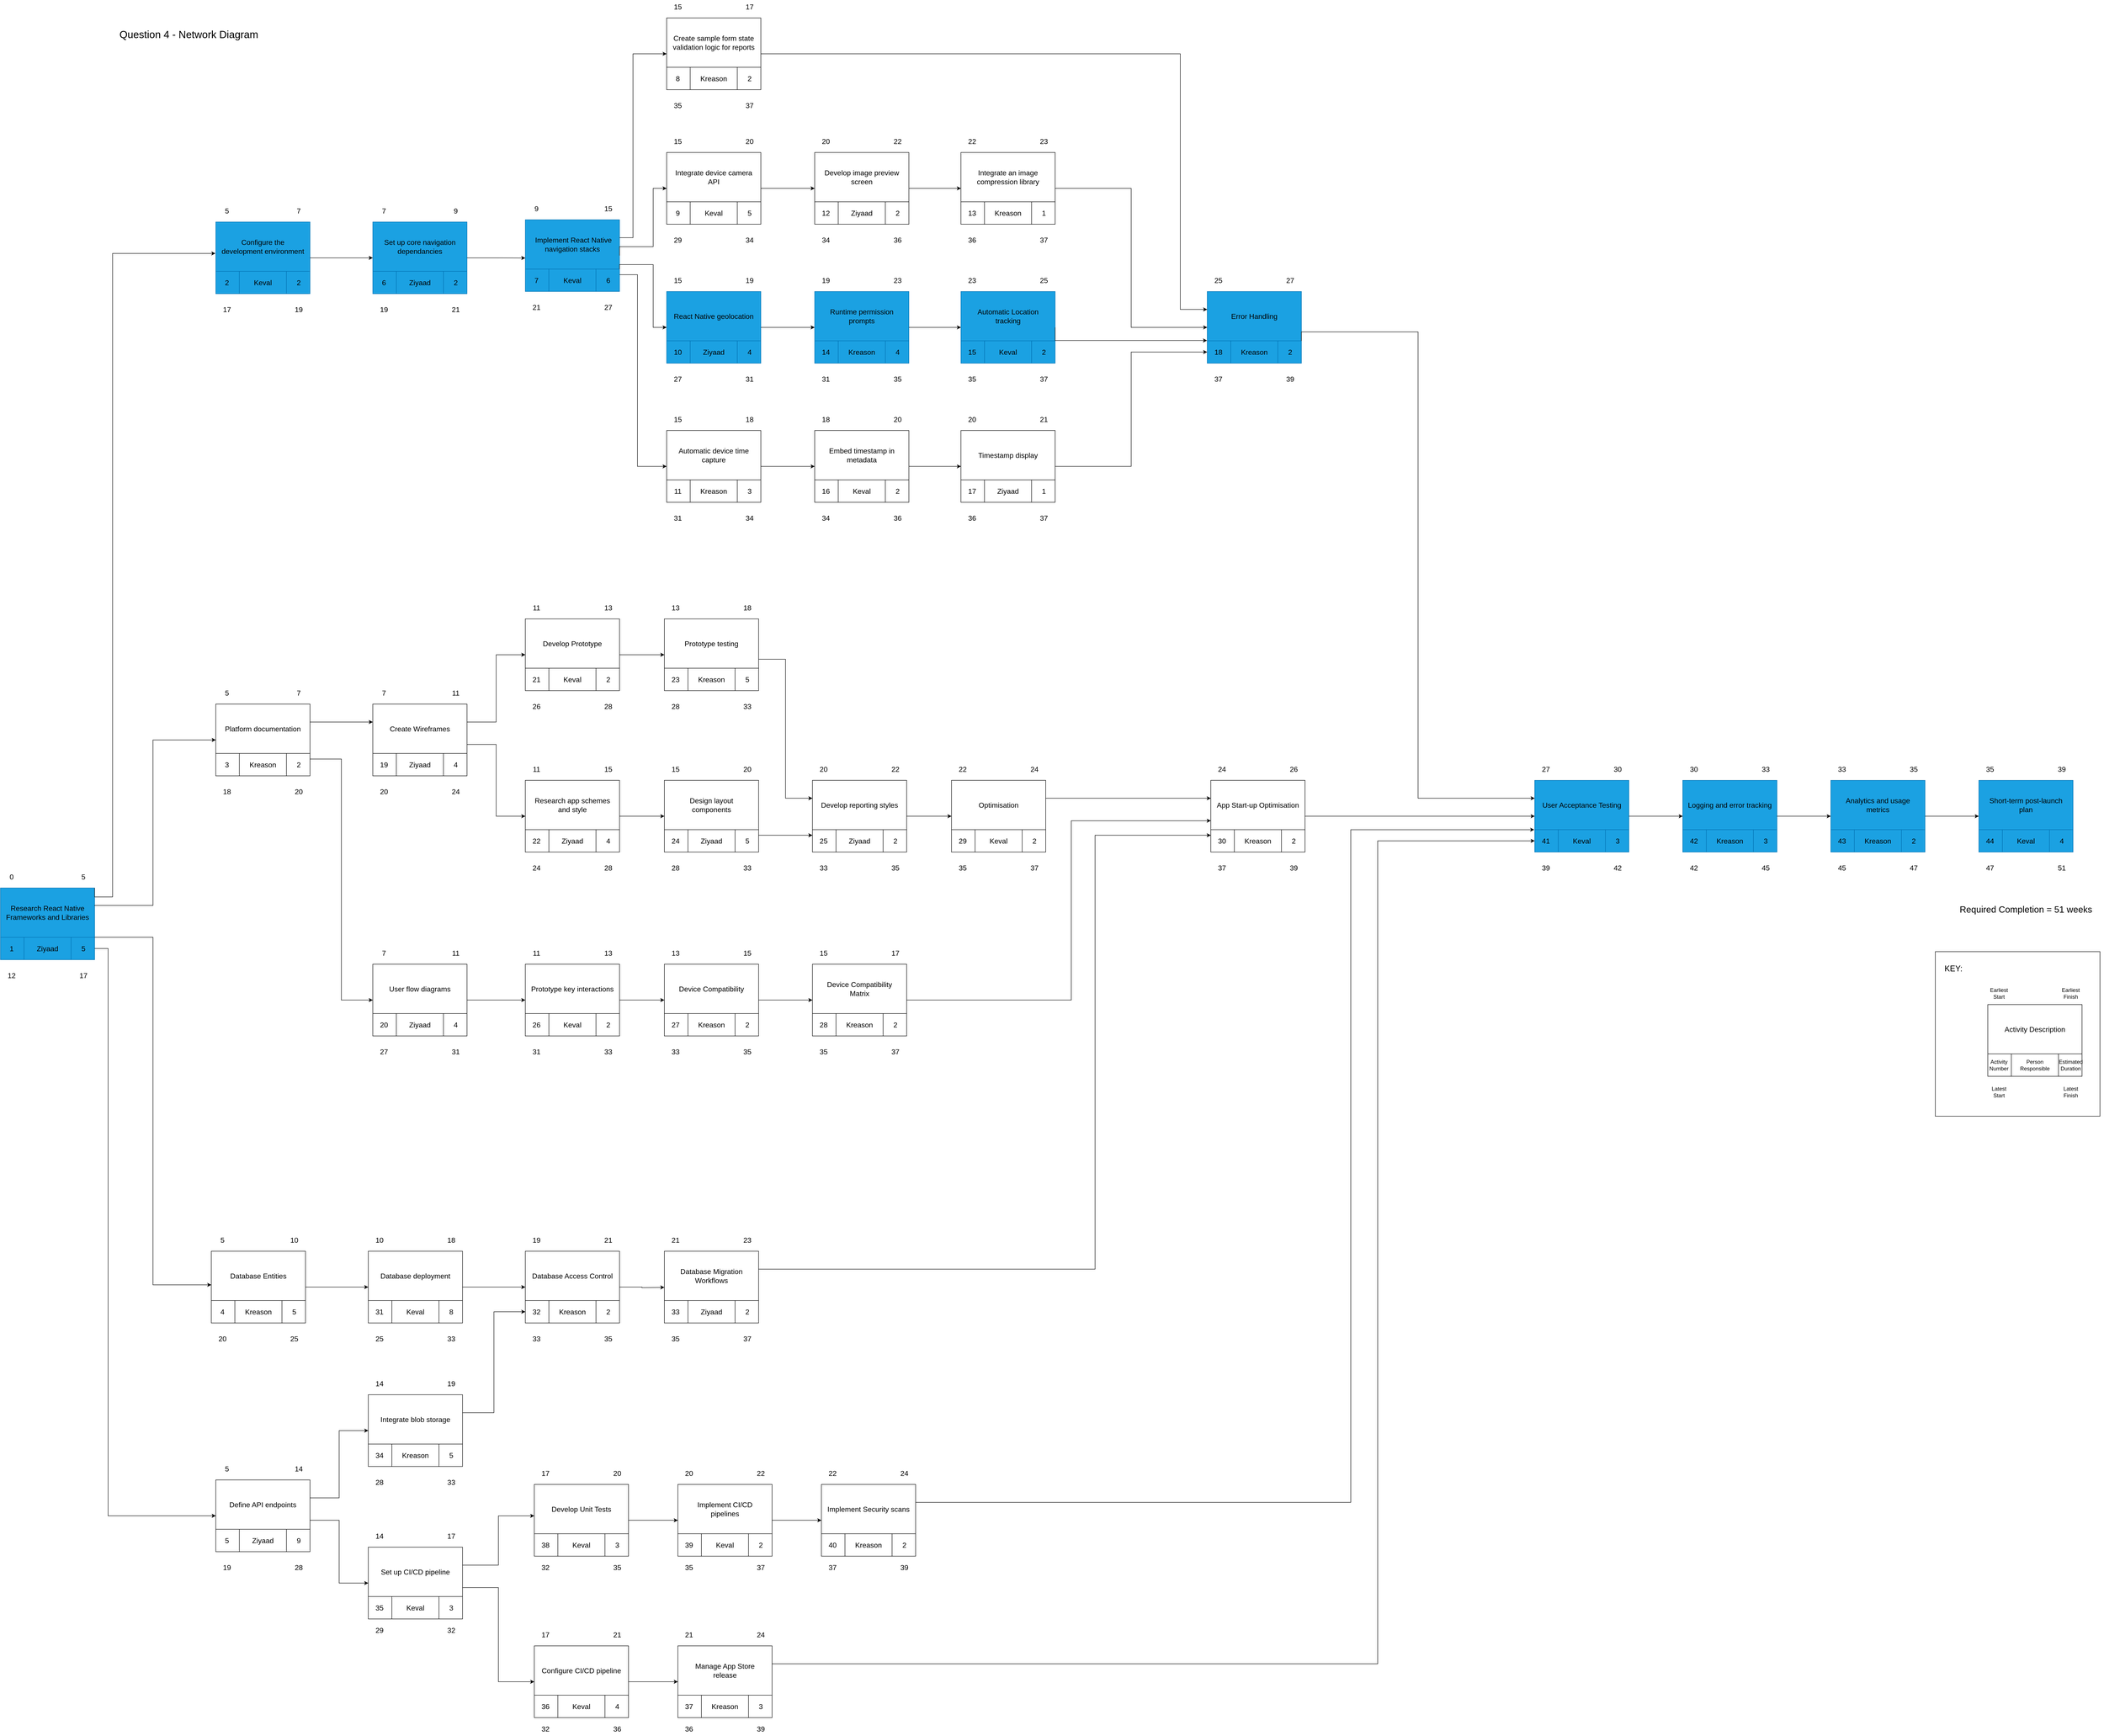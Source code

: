 <mxfile version="26.2.15">
  <diagram name="Page-1" id="49lhPEF_JYUZEdoZW4bC">
    <mxGraphModel dx="4074" dy="3603" grid="0" gridSize="10" guides="1" tooltips="1" connect="1" arrows="1" fold="1" page="0" pageScale="1" pageWidth="827" pageHeight="1169" math="0" shadow="0">
      <root>
        <mxCell id="0" />
        <mxCell id="1" parent="0" />
        <mxCell id="vMqGbFPDfS7qvzNspyOS-971" value="" style="whiteSpace=wrap;html=1;aspect=fixed;" vertex="1" parent="1">
          <mxGeometry x="4353" y="1212" width="367" height="367" as="geometry" />
        </mxCell>
        <mxCell id="vMqGbFPDfS7qvzNspyOS-14" value="" style="group" vertex="1" connectable="0" parent="1">
          <mxGeometry x="40" y="1030" width="210" height="250" as="geometry" />
        </mxCell>
        <mxCell id="vMqGbFPDfS7qvzNspyOS-15" value="" style="rounded=0;whiteSpace=wrap;html=1;fillColor=#1ba1e2;fontColor=#ffffff;strokeColor=#006EAF;gradientColor=none;" vertex="1" parent="vMqGbFPDfS7qvzNspyOS-14">
          <mxGeometry y="40" width="210" height="160" as="geometry" />
        </mxCell>
        <mxCell id="vMqGbFPDfS7qvzNspyOS-16" value="" style="rounded=0;whiteSpace=wrap;html=1;fillColor=#1ba1e2;fontColor=#ffffff;strokeColor=#006EAF;" vertex="1" parent="vMqGbFPDfS7qvzNspyOS-14">
          <mxGeometry y="150" width="210" height="50" as="geometry" />
        </mxCell>
        <mxCell id="vMqGbFPDfS7qvzNspyOS-17" value="" style="rounded=0;whiteSpace=wrap;html=1;fillColor=#1ba1e2;fontColor=#ffffff;strokeColor=#006EAF;" vertex="1" parent="vMqGbFPDfS7qvzNspyOS-14">
          <mxGeometry x="52.5" y="150" width="105" height="50" as="geometry" />
        </mxCell>
        <mxCell id="vMqGbFPDfS7qvzNspyOS-18" value="&lt;span style=&quot;font-size: 16px;&quot;&gt;Research React Native Frameworks and Libraries&lt;/span&gt;" style="text;strokeColor=none;align=center;fillColor=none;html=1;verticalAlign=middle;whiteSpace=wrap;rounded=0;" vertex="1" parent="vMqGbFPDfS7qvzNspyOS-14">
          <mxGeometry x="10" y="50" width="190" height="90" as="geometry" />
        </mxCell>
        <mxCell id="vMqGbFPDfS7qvzNspyOS-19" value="&lt;span style=&quot;font-size: 16px;&quot;&gt;Ziyaad&lt;/span&gt;" style="text;strokeColor=none;align=center;fillColor=none;html=1;verticalAlign=middle;whiteSpace=wrap;rounded=0;" vertex="1" parent="vMqGbFPDfS7qvzNspyOS-14">
          <mxGeometry x="60" y="155" width="90" height="40" as="geometry" />
        </mxCell>
        <mxCell id="vMqGbFPDfS7qvzNspyOS-20" value="&lt;span style=&quot;font-size: 16px;&quot;&gt;5&lt;/span&gt;" style="text;strokeColor=none;align=center;fillColor=none;html=1;verticalAlign=middle;whiteSpace=wrap;rounded=0;" vertex="1" parent="vMqGbFPDfS7qvzNspyOS-14">
          <mxGeometry x="170" y="160" width="30" height="30" as="geometry" />
        </mxCell>
        <mxCell id="vMqGbFPDfS7qvzNspyOS-21" value="&lt;span style=&quot;font-size: 16px;&quot;&gt;1&lt;/span&gt;" style="text;strokeColor=none;align=center;fillColor=none;html=1;verticalAlign=middle;whiteSpace=wrap;rounded=0;" vertex="1" parent="vMqGbFPDfS7qvzNspyOS-14">
          <mxGeometry x="10" y="160" width="30" height="30" as="geometry" />
        </mxCell>
        <mxCell id="vMqGbFPDfS7qvzNspyOS-22" value="&lt;span style=&quot;font-size: 16px;&quot;&gt;17&lt;/span&gt;" style="text;strokeColor=none;align=center;fillColor=none;html=1;verticalAlign=middle;whiteSpace=wrap;rounded=0;" vertex="1" parent="vMqGbFPDfS7qvzNspyOS-14">
          <mxGeometry x="170" y="220" width="30" height="30" as="geometry" />
        </mxCell>
        <mxCell id="vMqGbFPDfS7qvzNspyOS-23" value="&lt;span style=&quot;font-size: 16px;&quot;&gt;12&lt;/span&gt;" style="text;strokeColor=none;align=center;fillColor=none;html=1;verticalAlign=middle;whiteSpace=wrap;rounded=0;" vertex="1" parent="vMqGbFPDfS7qvzNspyOS-14">
          <mxGeometry x="10" y="220" width="30" height="30" as="geometry" />
        </mxCell>
        <mxCell id="vMqGbFPDfS7qvzNspyOS-24" value="&lt;span style=&quot;font-size: 16px;&quot;&gt;5&lt;/span&gt;" style="text;strokeColor=none;align=center;fillColor=none;html=1;verticalAlign=middle;whiteSpace=wrap;rounded=0;" vertex="1" parent="vMqGbFPDfS7qvzNspyOS-14">
          <mxGeometry x="170" width="30" height="30" as="geometry" />
        </mxCell>
        <mxCell id="vMqGbFPDfS7qvzNspyOS-25" value="&lt;span style=&quot;font-size: 16px;&quot;&gt;0&lt;/span&gt;" style="text;strokeColor=none;align=center;fillColor=none;html=1;verticalAlign=middle;whiteSpace=wrap;rounded=0;" vertex="1" parent="vMqGbFPDfS7qvzNspyOS-14">
          <mxGeometry x="10" width="30" height="30" as="geometry" />
        </mxCell>
        <mxCell id="vMqGbFPDfS7qvzNspyOS-26" value="" style="group" vertex="1" connectable="0" parent="1">
          <mxGeometry x="520" y="-455" width="210" height="250" as="geometry" />
        </mxCell>
        <mxCell id="vMqGbFPDfS7qvzNspyOS-27" value="" style="rounded=0;whiteSpace=wrap;html=1;fillColor=#1ba1e2;fontColor=#ffffff;strokeColor=#006EAF;" vertex="1" parent="vMqGbFPDfS7qvzNspyOS-26">
          <mxGeometry y="40" width="210" height="160" as="geometry" />
        </mxCell>
        <mxCell id="vMqGbFPDfS7qvzNspyOS-28" value="" style="rounded=0;whiteSpace=wrap;html=1;fillColor=#1ba1e2;fontColor=#ffffff;strokeColor=#006EAF;" vertex="1" parent="vMqGbFPDfS7qvzNspyOS-26">
          <mxGeometry y="150" width="210" height="50" as="geometry" />
        </mxCell>
        <mxCell id="vMqGbFPDfS7qvzNspyOS-29" value="" style="rounded=0;whiteSpace=wrap;html=1;fillColor=#1ba1e2;fontColor=#ffffff;strokeColor=#006EAF;" vertex="1" parent="vMqGbFPDfS7qvzNspyOS-26">
          <mxGeometry x="52.5" y="150" width="105" height="50" as="geometry" />
        </mxCell>
        <mxCell id="vMqGbFPDfS7qvzNspyOS-30" value="&lt;span style=&quot;font-size: 16px;&quot;&gt;Configure the development environment&lt;/span&gt;" style="text;strokeColor=none;align=center;fillColor=none;html=1;verticalAlign=middle;whiteSpace=wrap;rounded=0;" vertex="1" parent="vMqGbFPDfS7qvzNspyOS-26">
          <mxGeometry x="10" y="50" width="190" height="90" as="geometry" />
        </mxCell>
        <mxCell id="vMqGbFPDfS7qvzNspyOS-31" value="&lt;span style=&quot;font-size: 16px;&quot;&gt;Keval&lt;/span&gt;" style="text;strokeColor=none;align=center;fillColor=none;html=1;verticalAlign=middle;whiteSpace=wrap;rounded=0;" vertex="1" parent="vMqGbFPDfS7qvzNspyOS-26">
          <mxGeometry x="60" y="155" width="90" height="40" as="geometry" />
        </mxCell>
        <mxCell id="vMqGbFPDfS7qvzNspyOS-32" value="&lt;span style=&quot;font-size: 16px;&quot;&gt;2&lt;/span&gt;" style="text;strokeColor=none;align=center;fillColor=none;html=1;verticalAlign=middle;whiteSpace=wrap;rounded=0;" vertex="1" parent="vMqGbFPDfS7qvzNspyOS-26">
          <mxGeometry x="170" y="160" width="30" height="30" as="geometry" />
        </mxCell>
        <mxCell id="vMqGbFPDfS7qvzNspyOS-33" value="&lt;span style=&quot;font-size: 16px;&quot;&gt;2&lt;/span&gt;" style="text;strokeColor=none;align=center;fillColor=none;html=1;verticalAlign=middle;whiteSpace=wrap;rounded=0;" vertex="1" parent="vMqGbFPDfS7qvzNspyOS-26">
          <mxGeometry x="10" y="160" width="30" height="30" as="geometry" />
        </mxCell>
        <mxCell id="vMqGbFPDfS7qvzNspyOS-34" value="&lt;span style=&quot;font-size: 16px;&quot;&gt;19&lt;/span&gt;" style="text;strokeColor=none;align=center;fillColor=none;html=1;verticalAlign=middle;whiteSpace=wrap;rounded=0;" vertex="1" parent="vMqGbFPDfS7qvzNspyOS-26">
          <mxGeometry x="170" y="220" width="30" height="30" as="geometry" />
        </mxCell>
        <mxCell id="vMqGbFPDfS7qvzNspyOS-35" value="&lt;span style=&quot;font-size: 16px;&quot;&gt;17&lt;/span&gt;" style="text;strokeColor=none;align=center;fillColor=none;html=1;verticalAlign=middle;whiteSpace=wrap;rounded=0;" vertex="1" parent="vMqGbFPDfS7qvzNspyOS-26">
          <mxGeometry x="10" y="220" width="30" height="30" as="geometry" />
        </mxCell>
        <mxCell id="vMqGbFPDfS7qvzNspyOS-36" value="&lt;span style=&quot;font-size: 16px;&quot;&gt;7&lt;/span&gt;" style="text;strokeColor=none;align=center;fillColor=none;html=1;verticalAlign=middle;whiteSpace=wrap;rounded=0;" vertex="1" parent="vMqGbFPDfS7qvzNspyOS-26">
          <mxGeometry x="170" width="30" height="30" as="geometry" />
        </mxCell>
        <mxCell id="vMqGbFPDfS7qvzNspyOS-37" value="&lt;span style=&quot;font-size: 16px;&quot;&gt;5&lt;/span&gt;" style="text;strokeColor=none;align=center;fillColor=none;html=1;verticalAlign=middle;whiteSpace=wrap;rounded=0;" vertex="1" parent="vMqGbFPDfS7qvzNspyOS-26">
          <mxGeometry x="10" width="30" height="30" as="geometry" />
        </mxCell>
        <mxCell id="vMqGbFPDfS7qvzNspyOS-38" value="" style="group" vertex="1" connectable="0" parent="1">
          <mxGeometry x="520" y="620" width="210" height="250" as="geometry" />
        </mxCell>
        <mxCell id="vMqGbFPDfS7qvzNspyOS-39" value="" style="rounded=0;whiteSpace=wrap;html=1;" vertex="1" parent="vMqGbFPDfS7qvzNspyOS-38">
          <mxGeometry y="40" width="210" height="160" as="geometry" />
        </mxCell>
        <mxCell id="vMqGbFPDfS7qvzNspyOS-40" value="" style="rounded=0;whiteSpace=wrap;html=1;" vertex="1" parent="vMqGbFPDfS7qvzNspyOS-38">
          <mxGeometry y="150" width="210" height="50" as="geometry" />
        </mxCell>
        <mxCell id="vMqGbFPDfS7qvzNspyOS-41" value="" style="rounded=0;whiteSpace=wrap;html=1;" vertex="1" parent="vMqGbFPDfS7qvzNspyOS-38">
          <mxGeometry x="52.5" y="150" width="105" height="50" as="geometry" />
        </mxCell>
        <mxCell id="vMqGbFPDfS7qvzNspyOS-42" value="&lt;span style=&quot;font-size: 16px;&quot;&gt;Platform documentation&lt;/span&gt;" style="text;strokeColor=none;align=center;fillColor=none;html=1;verticalAlign=middle;whiteSpace=wrap;rounded=0;" vertex="1" parent="vMqGbFPDfS7qvzNspyOS-38">
          <mxGeometry x="10" y="50" width="190" height="90" as="geometry" />
        </mxCell>
        <mxCell id="vMqGbFPDfS7qvzNspyOS-43" value="&lt;span style=&quot;font-size: 16px;&quot;&gt;Kreason&lt;/span&gt;" style="text;strokeColor=none;align=center;fillColor=none;html=1;verticalAlign=middle;whiteSpace=wrap;rounded=0;" vertex="1" parent="vMqGbFPDfS7qvzNspyOS-38">
          <mxGeometry x="60" y="155" width="90" height="40" as="geometry" />
        </mxCell>
        <mxCell id="vMqGbFPDfS7qvzNspyOS-44" value="&lt;span style=&quot;font-size: 16px;&quot;&gt;2&lt;/span&gt;" style="text;strokeColor=none;align=center;fillColor=none;html=1;verticalAlign=middle;whiteSpace=wrap;rounded=0;" vertex="1" parent="vMqGbFPDfS7qvzNspyOS-38">
          <mxGeometry x="170" y="160" width="30" height="30" as="geometry" />
        </mxCell>
        <mxCell id="vMqGbFPDfS7qvzNspyOS-45" value="&lt;span style=&quot;font-size: 16px;&quot;&gt;3&lt;/span&gt;" style="text;strokeColor=none;align=center;fillColor=none;html=1;verticalAlign=middle;whiteSpace=wrap;rounded=0;" vertex="1" parent="vMqGbFPDfS7qvzNspyOS-38">
          <mxGeometry x="10" y="160" width="30" height="30" as="geometry" />
        </mxCell>
        <mxCell id="vMqGbFPDfS7qvzNspyOS-46" value="&lt;span style=&quot;font-size: 16px;&quot;&gt;20&lt;/span&gt;" style="text;strokeColor=none;align=center;fillColor=none;html=1;verticalAlign=middle;whiteSpace=wrap;rounded=0;" vertex="1" parent="vMqGbFPDfS7qvzNspyOS-38">
          <mxGeometry x="170" y="220" width="30" height="30" as="geometry" />
        </mxCell>
        <mxCell id="vMqGbFPDfS7qvzNspyOS-47" value="&lt;span style=&quot;font-size: 16px;&quot;&gt;18&lt;/span&gt;" style="text;strokeColor=none;align=center;fillColor=none;html=1;verticalAlign=middle;whiteSpace=wrap;rounded=0;" vertex="1" parent="vMqGbFPDfS7qvzNspyOS-38">
          <mxGeometry x="10" y="220" width="30" height="30" as="geometry" />
        </mxCell>
        <mxCell id="vMqGbFPDfS7qvzNspyOS-48" value="&lt;span style=&quot;font-size: 16px;&quot;&gt;7&lt;/span&gt;" style="text;strokeColor=none;align=center;fillColor=none;html=1;verticalAlign=middle;whiteSpace=wrap;rounded=0;" vertex="1" parent="vMqGbFPDfS7qvzNspyOS-38">
          <mxGeometry x="170" width="30" height="30" as="geometry" />
        </mxCell>
        <mxCell id="vMqGbFPDfS7qvzNspyOS-49" value="&lt;span style=&quot;font-size: 16px;&quot;&gt;5&lt;/span&gt;" style="text;strokeColor=none;align=center;fillColor=none;html=1;verticalAlign=middle;whiteSpace=wrap;rounded=0;" vertex="1" parent="vMqGbFPDfS7qvzNspyOS-38">
          <mxGeometry x="10" width="30" height="30" as="geometry" />
        </mxCell>
        <mxCell id="vMqGbFPDfS7qvzNspyOS-86" value="" style="group" vertex="1" connectable="0" parent="1">
          <mxGeometry x="510" y="1840" width="210" height="250" as="geometry" />
        </mxCell>
        <mxCell id="vMqGbFPDfS7qvzNspyOS-87" value="" style="rounded=0;whiteSpace=wrap;html=1;" vertex="1" parent="vMqGbFPDfS7qvzNspyOS-86">
          <mxGeometry y="40" width="210" height="160" as="geometry" />
        </mxCell>
        <mxCell id="vMqGbFPDfS7qvzNspyOS-88" value="" style="rounded=0;whiteSpace=wrap;html=1;" vertex="1" parent="vMqGbFPDfS7qvzNspyOS-86">
          <mxGeometry y="150" width="210" height="50" as="geometry" />
        </mxCell>
        <mxCell id="vMqGbFPDfS7qvzNspyOS-89" value="" style="rounded=0;whiteSpace=wrap;html=1;" vertex="1" parent="vMqGbFPDfS7qvzNspyOS-86">
          <mxGeometry x="52.5" y="150" width="105" height="50" as="geometry" />
        </mxCell>
        <mxCell id="vMqGbFPDfS7qvzNspyOS-90" value="&lt;span style=&quot;font-size: 16px;&quot;&gt;Database Entities&lt;/span&gt;" style="text;strokeColor=none;align=center;fillColor=none;html=1;verticalAlign=middle;whiteSpace=wrap;rounded=0;" vertex="1" parent="vMqGbFPDfS7qvzNspyOS-86">
          <mxGeometry x="10" y="50" width="190" height="90" as="geometry" />
        </mxCell>
        <mxCell id="vMqGbFPDfS7qvzNspyOS-91" value="&lt;span style=&quot;font-size: 16px;&quot;&gt;Kreason&lt;/span&gt;" style="text;strokeColor=none;align=center;fillColor=none;html=1;verticalAlign=middle;whiteSpace=wrap;rounded=0;" vertex="1" parent="vMqGbFPDfS7qvzNspyOS-86">
          <mxGeometry x="60" y="155" width="90" height="40" as="geometry" />
        </mxCell>
        <mxCell id="vMqGbFPDfS7qvzNspyOS-92" value="&lt;span style=&quot;font-size: 16px;&quot;&gt;5&lt;/span&gt;" style="text;strokeColor=none;align=center;fillColor=none;html=1;verticalAlign=middle;whiteSpace=wrap;rounded=0;" vertex="1" parent="vMqGbFPDfS7qvzNspyOS-86">
          <mxGeometry x="170" y="160" width="30" height="30" as="geometry" />
        </mxCell>
        <mxCell id="vMqGbFPDfS7qvzNspyOS-93" value="&lt;span style=&quot;font-size: 16px;&quot;&gt;4&lt;/span&gt;" style="text;strokeColor=none;align=center;fillColor=none;html=1;verticalAlign=middle;whiteSpace=wrap;rounded=0;" vertex="1" parent="vMqGbFPDfS7qvzNspyOS-86">
          <mxGeometry x="10" y="160" width="30" height="30" as="geometry" />
        </mxCell>
        <mxCell id="vMqGbFPDfS7qvzNspyOS-94" value="&lt;span style=&quot;font-size: 16px;&quot;&gt;25&lt;/span&gt;" style="text;strokeColor=none;align=center;fillColor=none;html=1;verticalAlign=middle;whiteSpace=wrap;rounded=0;" vertex="1" parent="vMqGbFPDfS7qvzNspyOS-86">
          <mxGeometry x="170" y="220" width="30" height="30" as="geometry" />
        </mxCell>
        <mxCell id="vMqGbFPDfS7qvzNspyOS-95" value="&lt;span style=&quot;font-size: 16px;&quot;&gt;20&lt;/span&gt;" style="text;strokeColor=none;align=center;fillColor=none;html=1;verticalAlign=middle;whiteSpace=wrap;rounded=0;" vertex="1" parent="vMqGbFPDfS7qvzNspyOS-86">
          <mxGeometry x="10" y="220" width="30" height="30" as="geometry" />
        </mxCell>
        <mxCell id="vMqGbFPDfS7qvzNspyOS-96" value="&lt;span style=&quot;font-size: 16px;&quot;&gt;10&lt;/span&gt;" style="text;strokeColor=none;align=center;fillColor=none;html=1;verticalAlign=middle;whiteSpace=wrap;rounded=0;" vertex="1" parent="vMqGbFPDfS7qvzNspyOS-86">
          <mxGeometry x="170" width="30" height="30" as="geometry" />
        </mxCell>
        <mxCell id="vMqGbFPDfS7qvzNspyOS-97" value="&lt;span style=&quot;font-size: 16px;&quot;&gt;5&lt;/span&gt;" style="text;strokeColor=none;align=center;fillColor=none;html=1;verticalAlign=middle;whiteSpace=wrap;rounded=0;" vertex="1" parent="vMqGbFPDfS7qvzNspyOS-86">
          <mxGeometry x="10" width="30" height="30" as="geometry" />
        </mxCell>
        <mxCell id="vMqGbFPDfS7qvzNspyOS-98" value="" style="group" vertex="1" connectable="0" parent="1">
          <mxGeometry x="520" y="2350" width="210" height="250" as="geometry" />
        </mxCell>
        <mxCell id="vMqGbFPDfS7qvzNspyOS-99" value="" style="rounded=0;whiteSpace=wrap;html=1;" vertex="1" parent="vMqGbFPDfS7qvzNspyOS-98">
          <mxGeometry y="40" width="210" height="160" as="geometry" />
        </mxCell>
        <mxCell id="vMqGbFPDfS7qvzNspyOS-100" value="" style="rounded=0;whiteSpace=wrap;html=1;" vertex="1" parent="vMqGbFPDfS7qvzNspyOS-98">
          <mxGeometry y="150" width="210" height="50" as="geometry" />
        </mxCell>
        <mxCell id="vMqGbFPDfS7qvzNspyOS-101" value="" style="rounded=0;whiteSpace=wrap;html=1;" vertex="1" parent="vMqGbFPDfS7qvzNspyOS-98">
          <mxGeometry x="52.5" y="150" width="105" height="50" as="geometry" />
        </mxCell>
        <mxCell id="vMqGbFPDfS7qvzNspyOS-102" value="&lt;span style=&quot;font-size: 16px;&quot;&gt;Define API endpoints&lt;/span&gt;" style="text;strokeColor=none;align=center;fillColor=none;html=1;verticalAlign=middle;whiteSpace=wrap;rounded=0;" vertex="1" parent="vMqGbFPDfS7qvzNspyOS-98">
          <mxGeometry x="10" y="50" width="190" height="90" as="geometry" />
        </mxCell>
        <mxCell id="vMqGbFPDfS7qvzNspyOS-103" value="&lt;span style=&quot;font-size: 16px;&quot;&gt;Ziyaad&lt;/span&gt;" style="text;strokeColor=none;align=center;fillColor=none;html=1;verticalAlign=middle;whiteSpace=wrap;rounded=0;" vertex="1" parent="vMqGbFPDfS7qvzNspyOS-98">
          <mxGeometry x="60" y="155" width="90" height="40" as="geometry" />
        </mxCell>
        <mxCell id="vMqGbFPDfS7qvzNspyOS-104" value="&lt;span style=&quot;font-size: 16px;&quot;&gt;9&lt;/span&gt;" style="text;strokeColor=none;align=center;fillColor=none;html=1;verticalAlign=middle;whiteSpace=wrap;rounded=0;" vertex="1" parent="vMqGbFPDfS7qvzNspyOS-98">
          <mxGeometry x="170" y="160" width="30" height="30" as="geometry" />
        </mxCell>
        <mxCell id="vMqGbFPDfS7qvzNspyOS-105" value="&lt;span style=&quot;font-size: 16px;&quot;&gt;5&lt;/span&gt;" style="text;strokeColor=none;align=center;fillColor=none;html=1;verticalAlign=middle;whiteSpace=wrap;rounded=0;" vertex="1" parent="vMqGbFPDfS7qvzNspyOS-98">
          <mxGeometry x="10" y="160" width="30" height="30" as="geometry" />
        </mxCell>
        <mxCell id="vMqGbFPDfS7qvzNspyOS-106" value="&lt;span style=&quot;font-size: 16px;&quot;&gt;28&lt;/span&gt;" style="text;strokeColor=none;align=center;fillColor=none;html=1;verticalAlign=middle;whiteSpace=wrap;rounded=0;" vertex="1" parent="vMqGbFPDfS7qvzNspyOS-98">
          <mxGeometry x="170" y="220" width="30" height="30" as="geometry" />
        </mxCell>
        <mxCell id="vMqGbFPDfS7qvzNspyOS-107" value="&lt;span style=&quot;font-size: 16px;&quot;&gt;19&lt;/span&gt;" style="text;strokeColor=none;align=center;fillColor=none;html=1;verticalAlign=middle;whiteSpace=wrap;rounded=0;" vertex="1" parent="vMqGbFPDfS7qvzNspyOS-98">
          <mxGeometry x="10" y="220" width="30" height="30" as="geometry" />
        </mxCell>
        <mxCell id="vMqGbFPDfS7qvzNspyOS-108" value="&lt;span style=&quot;font-size: 16px;&quot;&gt;14&lt;/span&gt;" style="text;strokeColor=none;align=center;fillColor=none;html=1;verticalAlign=middle;whiteSpace=wrap;rounded=0;" vertex="1" parent="vMqGbFPDfS7qvzNspyOS-98">
          <mxGeometry x="170" width="30" height="30" as="geometry" />
        </mxCell>
        <mxCell id="vMqGbFPDfS7qvzNspyOS-109" value="&lt;span style=&quot;font-size: 16px;&quot;&gt;5&lt;/span&gt;" style="text;strokeColor=none;align=center;fillColor=none;html=1;verticalAlign=middle;whiteSpace=wrap;rounded=0;" vertex="1" parent="vMqGbFPDfS7qvzNspyOS-98">
          <mxGeometry x="10" width="30" height="30" as="geometry" />
        </mxCell>
        <mxCell id="vMqGbFPDfS7qvzNspyOS-110" value="" style="group" vertex="1" connectable="0" parent="1">
          <mxGeometry x="870" y="-455" width="210" height="250" as="geometry" />
        </mxCell>
        <mxCell id="vMqGbFPDfS7qvzNspyOS-111" value="" style="rounded=0;whiteSpace=wrap;html=1;fillColor=#1ba1e2;fontColor=#ffffff;strokeColor=#006EAF;" vertex="1" parent="vMqGbFPDfS7qvzNspyOS-110">
          <mxGeometry y="40" width="210" height="160" as="geometry" />
        </mxCell>
        <mxCell id="vMqGbFPDfS7qvzNspyOS-112" value="" style="rounded=0;whiteSpace=wrap;html=1;fillColor=#1ba1e2;fontColor=#ffffff;strokeColor=#006EAF;" vertex="1" parent="vMqGbFPDfS7qvzNspyOS-110">
          <mxGeometry y="150" width="210" height="50" as="geometry" />
        </mxCell>
        <mxCell id="vMqGbFPDfS7qvzNspyOS-113" value="" style="rounded=0;whiteSpace=wrap;html=1;fillColor=#1ba1e2;fontColor=#ffffff;strokeColor=#006EAF;" vertex="1" parent="vMqGbFPDfS7qvzNspyOS-110">
          <mxGeometry x="52.5" y="150" width="105" height="50" as="geometry" />
        </mxCell>
        <mxCell id="vMqGbFPDfS7qvzNspyOS-114" value="&lt;span style=&quot;font-size: 16px;&quot;&gt;Set up core navigation dependancies&lt;/span&gt;" style="text;strokeColor=none;align=center;fillColor=none;html=1;verticalAlign=middle;whiteSpace=wrap;rounded=0;" vertex="1" parent="vMqGbFPDfS7qvzNspyOS-110">
          <mxGeometry x="10" y="50" width="190" height="90" as="geometry" />
        </mxCell>
        <mxCell id="vMqGbFPDfS7qvzNspyOS-115" value="&lt;span style=&quot;font-size: 16px;&quot;&gt;Ziyaad&lt;/span&gt;" style="text;strokeColor=none;align=center;fillColor=none;html=1;verticalAlign=middle;whiteSpace=wrap;rounded=0;" vertex="1" parent="vMqGbFPDfS7qvzNspyOS-110">
          <mxGeometry x="60" y="155" width="90" height="40" as="geometry" />
        </mxCell>
        <mxCell id="vMqGbFPDfS7qvzNspyOS-116" value="&lt;span style=&quot;font-size: 16px;&quot;&gt;2&lt;/span&gt;" style="text;strokeColor=none;align=center;fillColor=none;html=1;verticalAlign=middle;whiteSpace=wrap;rounded=0;" vertex="1" parent="vMqGbFPDfS7qvzNspyOS-110">
          <mxGeometry x="170" y="160" width="30" height="30" as="geometry" />
        </mxCell>
        <mxCell id="vMqGbFPDfS7qvzNspyOS-117" value="&lt;span style=&quot;font-size: 16px;&quot;&gt;6&lt;/span&gt;" style="text;strokeColor=none;align=center;fillColor=none;html=1;verticalAlign=middle;whiteSpace=wrap;rounded=0;" vertex="1" parent="vMqGbFPDfS7qvzNspyOS-110">
          <mxGeometry x="10" y="160" width="30" height="30" as="geometry" />
        </mxCell>
        <mxCell id="vMqGbFPDfS7qvzNspyOS-118" value="&lt;span style=&quot;font-size: 16px;&quot;&gt;21&lt;/span&gt;" style="text;strokeColor=none;align=center;fillColor=none;html=1;verticalAlign=middle;whiteSpace=wrap;rounded=0;" vertex="1" parent="vMqGbFPDfS7qvzNspyOS-110">
          <mxGeometry x="170" y="220" width="30" height="30" as="geometry" />
        </mxCell>
        <mxCell id="vMqGbFPDfS7qvzNspyOS-119" value="&lt;span style=&quot;font-size: 16px;&quot;&gt;19&lt;/span&gt;" style="text;strokeColor=none;align=center;fillColor=none;html=1;verticalAlign=middle;whiteSpace=wrap;rounded=0;" vertex="1" parent="vMqGbFPDfS7qvzNspyOS-110">
          <mxGeometry x="10" y="220" width="30" height="30" as="geometry" />
        </mxCell>
        <mxCell id="vMqGbFPDfS7qvzNspyOS-120" value="&lt;span style=&quot;font-size: 16px;&quot;&gt;9&lt;/span&gt;" style="text;strokeColor=none;align=center;fillColor=none;html=1;verticalAlign=middle;whiteSpace=wrap;rounded=0;" vertex="1" parent="vMqGbFPDfS7qvzNspyOS-110">
          <mxGeometry x="170" width="30" height="30" as="geometry" />
        </mxCell>
        <mxCell id="vMqGbFPDfS7qvzNspyOS-121" value="&lt;span style=&quot;font-size: 16px;&quot;&gt;7&lt;/span&gt;" style="text;strokeColor=none;align=center;fillColor=none;html=1;verticalAlign=middle;whiteSpace=wrap;rounded=0;" vertex="1" parent="vMqGbFPDfS7qvzNspyOS-110">
          <mxGeometry x="10" width="30" height="30" as="geometry" />
        </mxCell>
        <mxCell id="vMqGbFPDfS7qvzNspyOS-122" value="" style="group" vertex="1" connectable="0" parent="1">
          <mxGeometry x="1210" y="-460" width="210" height="250" as="geometry" />
        </mxCell>
        <mxCell id="vMqGbFPDfS7qvzNspyOS-123" value="" style="rounded=0;whiteSpace=wrap;html=1;fillColor=#1ba1e2;fontColor=#ffffff;strokeColor=#006EAF;" vertex="1" parent="vMqGbFPDfS7qvzNspyOS-122">
          <mxGeometry y="40" width="210" height="160" as="geometry" />
        </mxCell>
        <mxCell id="vMqGbFPDfS7qvzNspyOS-124" value="" style="rounded=0;whiteSpace=wrap;html=1;fillColor=#1ba1e2;fontColor=#ffffff;strokeColor=#006EAF;" vertex="1" parent="vMqGbFPDfS7qvzNspyOS-122">
          <mxGeometry y="150" width="210" height="50" as="geometry" />
        </mxCell>
        <mxCell id="vMqGbFPDfS7qvzNspyOS-125" value="" style="rounded=0;whiteSpace=wrap;html=1;fillColor=#1ba1e2;fontColor=#ffffff;strokeColor=#006EAF;" vertex="1" parent="vMqGbFPDfS7qvzNspyOS-122">
          <mxGeometry x="52.5" y="150" width="105" height="50" as="geometry" />
        </mxCell>
        <mxCell id="vMqGbFPDfS7qvzNspyOS-126" value="&lt;span style=&quot;font-size: 16px;&quot;&gt;&amp;nbsp;Implement React Native navigation stacks&lt;/span&gt;" style="text;strokeColor=none;align=center;fillColor=none;html=1;verticalAlign=middle;whiteSpace=wrap;rounded=0;" vertex="1" parent="vMqGbFPDfS7qvzNspyOS-122">
          <mxGeometry x="10" y="50" width="190" height="90" as="geometry" />
        </mxCell>
        <mxCell id="vMqGbFPDfS7qvzNspyOS-127" value="&lt;span style=&quot;font-size: 16px;&quot;&gt;Keval&lt;/span&gt;" style="text;strokeColor=none;align=center;fillColor=none;html=1;verticalAlign=middle;whiteSpace=wrap;rounded=0;" vertex="1" parent="vMqGbFPDfS7qvzNspyOS-122">
          <mxGeometry x="60" y="155" width="90" height="40" as="geometry" />
        </mxCell>
        <mxCell id="vMqGbFPDfS7qvzNspyOS-128" value="&lt;span style=&quot;font-size: 16px;&quot;&gt;6&lt;/span&gt;" style="text;strokeColor=none;align=center;fillColor=none;html=1;verticalAlign=middle;whiteSpace=wrap;rounded=0;" vertex="1" parent="vMqGbFPDfS7qvzNspyOS-122">
          <mxGeometry x="170" y="160" width="30" height="30" as="geometry" />
        </mxCell>
        <mxCell id="vMqGbFPDfS7qvzNspyOS-129" value="&lt;span style=&quot;font-size: 16px;&quot;&gt;7&lt;/span&gt;" style="text;strokeColor=none;align=center;fillColor=none;html=1;verticalAlign=middle;whiteSpace=wrap;rounded=0;" vertex="1" parent="vMqGbFPDfS7qvzNspyOS-122">
          <mxGeometry x="10" y="160" width="30" height="30" as="geometry" />
        </mxCell>
        <mxCell id="vMqGbFPDfS7qvzNspyOS-130" value="&lt;span style=&quot;font-size: 16px;&quot;&gt;27&lt;/span&gt;" style="text;strokeColor=none;align=center;fillColor=none;html=1;verticalAlign=middle;whiteSpace=wrap;rounded=0;" vertex="1" parent="vMqGbFPDfS7qvzNspyOS-122">
          <mxGeometry x="170" y="220" width="30" height="30" as="geometry" />
        </mxCell>
        <mxCell id="vMqGbFPDfS7qvzNspyOS-131" value="&lt;span style=&quot;font-size: 16px;&quot;&gt;21&lt;/span&gt;" style="text;strokeColor=none;align=center;fillColor=none;html=1;verticalAlign=middle;whiteSpace=wrap;rounded=0;" vertex="1" parent="vMqGbFPDfS7qvzNspyOS-122">
          <mxGeometry x="10" y="220" width="30" height="30" as="geometry" />
        </mxCell>
        <mxCell id="vMqGbFPDfS7qvzNspyOS-132" value="&lt;span style=&quot;font-size: 16px;&quot;&gt;15&lt;/span&gt;" style="text;strokeColor=none;align=center;fillColor=none;html=1;verticalAlign=middle;whiteSpace=wrap;rounded=0;" vertex="1" parent="vMqGbFPDfS7qvzNspyOS-122">
          <mxGeometry x="170" width="30" height="30" as="geometry" />
        </mxCell>
        <mxCell id="vMqGbFPDfS7qvzNspyOS-133" value="&lt;span style=&quot;font-size: 16px;&quot;&gt;9&lt;/span&gt;" style="text;strokeColor=none;align=center;fillColor=none;html=1;verticalAlign=middle;whiteSpace=wrap;rounded=0;" vertex="1" parent="vMqGbFPDfS7qvzNspyOS-122">
          <mxGeometry x="10" width="30" height="30" as="geometry" />
        </mxCell>
        <mxCell id="vMqGbFPDfS7qvzNspyOS-134" value="" style="group" vertex="1" connectable="0" parent="1">
          <mxGeometry x="1855" y="-610" width="210" height="250" as="geometry" />
        </mxCell>
        <mxCell id="vMqGbFPDfS7qvzNspyOS-135" value="" style="rounded=0;whiteSpace=wrap;html=1;" vertex="1" parent="vMqGbFPDfS7qvzNspyOS-134">
          <mxGeometry y="40" width="210" height="160" as="geometry" />
        </mxCell>
        <mxCell id="vMqGbFPDfS7qvzNspyOS-136" value="" style="rounded=0;whiteSpace=wrap;html=1;" vertex="1" parent="vMqGbFPDfS7qvzNspyOS-134">
          <mxGeometry y="150" width="210" height="50" as="geometry" />
        </mxCell>
        <mxCell id="vMqGbFPDfS7qvzNspyOS-137" value="" style="rounded=0;whiteSpace=wrap;html=1;" vertex="1" parent="vMqGbFPDfS7qvzNspyOS-134">
          <mxGeometry x="52.5" y="150" width="105" height="50" as="geometry" />
        </mxCell>
        <mxCell id="vMqGbFPDfS7qvzNspyOS-138" value="&lt;span style=&quot;font-size: 16px;&quot;&gt;Develop image preview screen&lt;/span&gt;" style="text;strokeColor=none;align=center;fillColor=none;html=1;verticalAlign=middle;whiteSpace=wrap;rounded=0;" vertex="1" parent="vMqGbFPDfS7qvzNspyOS-134">
          <mxGeometry x="10" y="50" width="190" height="90" as="geometry" />
        </mxCell>
        <mxCell id="vMqGbFPDfS7qvzNspyOS-139" value="&lt;span style=&quot;font-size: 16px;&quot;&gt;Ziyaad&lt;/span&gt;" style="text;strokeColor=none;align=center;fillColor=none;html=1;verticalAlign=middle;whiteSpace=wrap;rounded=0;" vertex="1" parent="vMqGbFPDfS7qvzNspyOS-134">
          <mxGeometry x="60" y="155" width="90" height="40" as="geometry" />
        </mxCell>
        <mxCell id="vMqGbFPDfS7qvzNspyOS-140" value="&lt;span style=&quot;font-size: 16px;&quot;&gt;2&lt;/span&gt;" style="text;strokeColor=none;align=center;fillColor=none;html=1;verticalAlign=middle;whiteSpace=wrap;rounded=0;" vertex="1" parent="vMqGbFPDfS7qvzNspyOS-134">
          <mxGeometry x="170" y="160" width="30" height="30" as="geometry" />
        </mxCell>
        <mxCell id="vMqGbFPDfS7qvzNspyOS-141" value="&lt;span style=&quot;font-size: 16px;&quot;&gt;12&lt;/span&gt;" style="text;strokeColor=none;align=center;fillColor=none;html=1;verticalAlign=middle;whiteSpace=wrap;rounded=0;" vertex="1" parent="vMqGbFPDfS7qvzNspyOS-134">
          <mxGeometry x="10" y="160" width="30" height="30" as="geometry" />
        </mxCell>
        <mxCell id="vMqGbFPDfS7qvzNspyOS-142" value="&lt;span style=&quot;font-size: 16px;&quot;&gt;36&lt;/span&gt;" style="text;strokeColor=none;align=center;fillColor=none;html=1;verticalAlign=middle;whiteSpace=wrap;rounded=0;" vertex="1" parent="vMqGbFPDfS7qvzNspyOS-134">
          <mxGeometry x="170" y="220" width="30" height="30" as="geometry" />
        </mxCell>
        <mxCell id="vMqGbFPDfS7qvzNspyOS-143" value="&lt;span style=&quot;font-size: 16px;&quot;&gt;34&lt;/span&gt;" style="text;strokeColor=none;align=center;fillColor=none;html=1;verticalAlign=middle;whiteSpace=wrap;rounded=0;" vertex="1" parent="vMqGbFPDfS7qvzNspyOS-134">
          <mxGeometry x="10" y="220" width="30" height="30" as="geometry" />
        </mxCell>
        <mxCell id="vMqGbFPDfS7qvzNspyOS-144" value="&lt;span style=&quot;font-size: 16px;&quot;&gt;22&lt;/span&gt;" style="text;strokeColor=none;align=center;fillColor=none;html=1;verticalAlign=middle;whiteSpace=wrap;rounded=0;" vertex="1" parent="vMqGbFPDfS7qvzNspyOS-134">
          <mxGeometry x="170" width="30" height="30" as="geometry" />
        </mxCell>
        <mxCell id="vMqGbFPDfS7qvzNspyOS-145" value="&lt;span style=&quot;font-size: 16px;&quot;&gt;20&lt;/span&gt;" style="text;strokeColor=none;align=center;fillColor=none;html=1;verticalAlign=middle;whiteSpace=wrap;rounded=0;" vertex="1" parent="vMqGbFPDfS7qvzNspyOS-134">
          <mxGeometry x="10" width="30" height="30" as="geometry" />
        </mxCell>
        <mxCell id="vMqGbFPDfS7qvzNspyOS-146" value="" style="group" vertex="1" connectable="0" parent="1">
          <mxGeometry x="2181" y="-610" width="210" height="250" as="geometry" />
        </mxCell>
        <mxCell id="vMqGbFPDfS7qvzNspyOS-147" value="" style="rounded=0;whiteSpace=wrap;html=1;" vertex="1" parent="vMqGbFPDfS7qvzNspyOS-146">
          <mxGeometry y="40" width="210" height="160" as="geometry" />
        </mxCell>
        <mxCell id="vMqGbFPDfS7qvzNspyOS-148" value="" style="rounded=0;whiteSpace=wrap;html=1;" vertex="1" parent="vMqGbFPDfS7qvzNspyOS-146">
          <mxGeometry y="150" width="210" height="50" as="geometry" />
        </mxCell>
        <mxCell id="vMqGbFPDfS7qvzNspyOS-149" value="" style="rounded=0;whiteSpace=wrap;html=1;" vertex="1" parent="vMqGbFPDfS7qvzNspyOS-146">
          <mxGeometry x="52.5" y="150" width="105" height="50" as="geometry" />
        </mxCell>
        <mxCell id="vMqGbFPDfS7qvzNspyOS-150" value="&lt;span style=&quot;font-size: 16px;&quot;&gt;Integrate an image compression library&lt;/span&gt;" style="text;strokeColor=none;align=center;fillColor=none;html=1;verticalAlign=middle;whiteSpace=wrap;rounded=0;" vertex="1" parent="vMqGbFPDfS7qvzNspyOS-146">
          <mxGeometry x="10" y="50" width="190" height="90" as="geometry" />
        </mxCell>
        <mxCell id="vMqGbFPDfS7qvzNspyOS-151" value="&lt;span style=&quot;font-size: 16px;&quot;&gt;Kreason&lt;/span&gt;" style="text;strokeColor=none;align=center;fillColor=none;html=1;verticalAlign=middle;whiteSpace=wrap;rounded=0;" vertex="1" parent="vMqGbFPDfS7qvzNspyOS-146">
          <mxGeometry x="60" y="155" width="90" height="40" as="geometry" />
        </mxCell>
        <mxCell id="vMqGbFPDfS7qvzNspyOS-152" value="&lt;span style=&quot;font-size: 16px;&quot;&gt;1&lt;/span&gt;" style="text;strokeColor=none;align=center;fillColor=none;html=1;verticalAlign=middle;whiteSpace=wrap;rounded=0;" vertex="1" parent="vMqGbFPDfS7qvzNspyOS-146">
          <mxGeometry x="170" y="160" width="30" height="30" as="geometry" />
        </mxCell>
        <mxCell id="vMqGbFPDfS7qvzNspyOS-153" value="&lt;span style=&quot;font-size: 16px;&quot;&gt;13&lt;/span&gt;" style="text;strokeColor=none;align=center;fillColor=none;html=1;verticalAlign=middle;whiteSpace=wrap;rounded=0;" vertex="1" parent="vMqGbFPDfS7qvzNspyOS-146">
          <mxGeometry x="10" y="160" width="30" height="30" as="geometry" />
        </mxCell>
        <mxCell id="vMqGbFPDfS7qvzNspyOS-154" value="&lt;span style=&quot;font-size: 16px;&quot;&gt;37&lt;/span&gt;" style="text;strokeColor=none;align=center;fillColor=none;html=1;verticalAlign=middle;whiteSpace=wrap;rounded=0;" vertex="1" parent="vMqGbFPDfS7qvzNspyOS-146">
          <mxGeometry x="170" y="220" width="30" height="30" as="geometry" />
        </mxCell>
        <mxCell id="vMqGbFPDfS7qvzNspyOS-155" value="&lt;span style=&quot;font-size: 16px;&quot;&gt;36&lt;/span&gt;" style="text;strokeColor=none;align=center;fillColor=none;html=1;verticalAlign=middle;whiteSpace=wrap;rounded=0;" vertex="1" parent="vMqGbFPDfS7qvzNspyOS-146">
          <mxGeometry x="10" y="220" width="30" height="30" as="geometry" />
        </mxCell>
        <mxCell id="vMqGbFPDfS7qvzNspyOS-156" value="&lt;span style=&quot;font-size: 16px;&quot;&gt;23&lt;/span&gt;" style="text;strokeColor=none;align=center;fillColor=none;html=1;verticalAlign=middle;whiteSpace=wrap;rounded=0;" vertex="1" parent="vMqGbFPDfS7qvzNspyOS-146">
          <mxGeometry x="170" width="30" height="30" as="geometry" />
        </mxCell>
        <mxCell id="vMqGbFPDfS7qvzNspyOS-157" value="&lt;span style=&quot;font-size: 16px;&quot;&gt;22&lt;/span&gt;" style="text;strokeColor=none;align=center;fillColor=none;html=1;verticalAlign=middle;whiteSpace=wrap;rounded=0;" vertex="1" parent="vMqGbFPDfS7qvzNspyOS-146">
          <mxGeometry x="10" width="30" height="30" as="geometry" />
        </mxCell>
        <mxCell id="vMqGbFPDfS7qvzNspyOS-158" value="" style="group" vertex="1" connectable="0" parent="1">
          <mxGeometry x="2730" y="-300" width="210" height="250" as="geometry" />
        </mxCell>
        <mxCell id="vMqGbFPDfS7qvzNspyOS-159" value="" style="rounded=0;whiteSpace=wrap;html=1;fillColor=#1ba1e2;fontColor=#ffffff;strokeColor=#006EAF;" vertex="1" parent="vMqGbFPDfS7qvzNspyOS-158">
          <mxGeometry y="40" width="210" height="160" as="geometry" />
        </mxCell>
        <mxCell id="vMqGbFPDfS7qvzNspyOS-160" value="" style="rounded=0;whiteSpace=wrap;html=1;fillColor=#1ba1e2;fontColor=#ffffff;strokeColor=#006EAF;" vertex="1" parent="vMqGbFPDfS7qvzNspyOS-158">
          <mxGeometry y="150" width="210" height="50" as="geometry" />
        </mxCell>
        <mxCell id="vMqGbFPDfS7qvzNspyOS-161" value="" style="rounded=0;whiteSpace=wrap;html=1;fillColor=#1ba1e2;fontColor=#ffffff;strokeColor=#006EAF;" vertex="1" parent="vMqGbFPDfS7qvzNspyOS-158">
          <mxGeometry x="52.5" y="150" width="105" height="50" as="geometry" />
        </mxCell>
        <mxCell id="vMqGbFPDfS7qvzNspyOS-162" value="&lt;span style=&quot;font-size: 16px;&quot;&gt;Error Handling&lt;/span&gt;" style="text;strokeColor=none;align=center;fillColor=none;html=1;verticalAlign=middle;whiteSpace=wrap;rounded=0;" vertex="1" parent="vMqGbFPDfS7qvzNspyOS-158">
          <mxGeometry x="10" y="50" width="190" height="90" as="geometry" />
        </mxCell>
        <mxCell id="vMqGbFPDfS7qvzNspyOS-163" value="&lt;span style=&quot;font-size: 16px;&quot;&gt;Kreason&lt;/span&gt;" style="text;strokeColor=none;align=center;fillColor=none;html=1;verticalAlign=middle;whiteSpace=wrap;rounded=0;" vertex="1" parent="vMqGbFPDfS7qvzNspyOS-158">
          <mxGeometry x="60" y="155" width="90" height="40" as="geometry" />
        </mxCell>
        <mxCell id="vMqGbFPDfS7qvzNspyOS-164" value="&lt;span style=&quot;font-size: 16px;&quot;&gt;2&lt;/span&gt;" style="text;strokeColor=none;align=center;fillColor=none;html=1;verticalAlign=middle;whiteSpace=wrap;rounded=0;" vertex="1" parent="vMqGbFPDfS7qvzNspyOS-158">
          <mxGeometry x="170" y="160" width="30" height="30" as="geometry" />
        </mxCell>
        <mxCell id="vMqGbFPDfS7qvzNspyOS-165" value="&lt;span style=&quot;font-size: 16px;&quot;&gt;18&lt;/span&gt;" style="text;strokeColor=none;align=center;fillColor=none;html=1;verticalAlign=middle;whiteSpace=wrap;rounded=0;" vertex="1" parent="vMqGbFPDfS7qvzNspyOS-158">
          <mxGeometry x="10" y="160" width="30" height="30" as="geometry" />
        </mxCell>
        <mxCell id="vMqGbFPDfS7qvzNspyOS-166" value="&lt;span style=&quot;font-size: 16px;&quot;&gt;39&lt;/span&gt;" style="text;strokeColor=none;align=center;fillColor=none;html=1;verticalAlign=middle;whiteSpace=wrap;rounded=0;" vertex="1" parent="vMqGbFPDfS7qvzNspyOS-158">
          <mxGeometry x="170" y="220" width="30" height="30" as="geometry" />
        </mxCell>
        <mxCell id="vMqGbFPDfS7qvzNspyOS-167" value="&lt;span style=&quot;font-size: 16px;&quot;&gt;37&lt;/span&gt;" style="text;strokeColor=none;align=center;fillColor=none;html=1;verticalAlign=middle;whiteSpace=wrap;rounded=0;" vertex="1" parent="vMqGbFPDfS7qvzNspyOS-158">
          <mxGeometry x="10" y="220" width="30" height="30" as="geometry" />
        </mxCell>
        <mxCell id="vMqGbFPDfS7qvzNspyOS-168" value="&lt;span style=&quot;font-size: 16px;&quot;&gt;27&lt;/span&gt;" style="text;strokeColor=none;align=center;fillColor=none;html=1;verticalAlign=middle;whiteSpace=wrap;rounded=0;" vertex="1" parent="vMqGbFPDfS7qvzNspyOS-158">
          <mxGeometry x="170" width="30" height="30" as="geometry" />
        </mxCell>
        <mxCell id="vMqGbFPDfS7qvzNspyOS-169" value="&lt;span style=&quot;font-size: 16px;&quot;&gt;25&lt;/span&gt;" style="text;strokeColor=none;align=center;fillColor=none;html=1;verticalAlign=middle;whiteSpace=wrap;rounded=0;" vertex="1" parent="vMqGbFPDfS7qvzNspyOS-158">
          <mxGeometry x="10" width="30" height="30" as="geometry" />
        </mxCell>
        <mxCell id="vMqGbFPDfS7qvzNspyOS-170" value="" style="group" vertex="1" connectable="0" parent="1">
          <mxGeometry x="870" y="620" width="210" height="250" as="geometry" />
        </mxCell>
        <mxCell id="vMqGbFPDfS7qvzNspyOS-171" value="" style="rounded=0;whiteSpace=wrap;html=1;" vertex="1" parent="vMqGbFPDfS7qvzNspyOS-170">
          <mxGeometry y="40" width="210" height="160" as="geometry" />
        </mxCell>
        <mxCell id="vMqGbFPDfS7qvzNspyOS-172" value="" style="rounded=0;whiteSpace=wrap;html=1;" vertex="1" parent="vMqGbFPDfS7qvzNspyOS-170">
          <mxGeometry y="150" width="210" height="50" as="geometry" />
        </mxCell>
        <mxCell id="vMqGbFPDfS7qvzNspyOS-173" value="" style="rounded=0;whiteSpace=wrap;html=1;" vertex="1" parent="vMqGbFPDfS7qvzNspyOS-170">
          <mxGeometry x="52.5" y="150" width="105" height="50" as="geometry" />
        </mxCell>
        <mxCell id="vMqGbFPDfS7qvzNspyOS-174" value="&lt;span style=&quot;font-size: 16px;&quot;&gt;Create Wireframes&lt;/span&gt;" style="text;strokeColor=none;align=center;fillColor=none;html=1;verticalAlign=middle;whiteSpace=wrap;rounded=0;" vertex="1" parent="vMqGbFPDfS7qvzNspyOS-170">
          <mxGeometry x="10" y="50" width="190" height="90" as="geometry" />
        </mxCell>
        <mxCell id="vMqGbFPDfS7qvzNspyOS-175" value="&lt;span style=&quot;font-size: 16px;&quot;&gt;Ziyaad&lt;/span&gt;" style="text;strokeColor=none;align=center;fillColor=none;html=1;verticalAlign=middle;whiteSpace=wrap;rounded=0;" vertex="1" parent="vMqGbFPDfS7qvzNspyOS-170">
          <mxGeometry x="60" y="155" width="90" height="40" as="geometry" />
        </mxCell>
        <mxCell id="vMqGbFPDfS7qvzNspyOS-176" value="&lt;span style=&quot;font-size: 16px;&quot;&gt;4&lt;/span&gt;" style="text;strokeColor=none;align=center;fillColor=none;html=1;verticalAlign=middle;whiteSpace=wrap;rounded=0;" vertex="1" parent="vMqGbFPDfS7qvzNspyOS-170">
          <mxGeometry x="170" y="160" width="30" height="30" as="geometry" />
        </mxCell>
        <mxCell id="vMqGbFPDfS7qvzNspyOS-177" value="&lt;span style=&quot;font-size: 16px;&quot;&gt;19&lt;/span&gt;" style="text;strokeColor=none;align=center;fillColor=none;html=1;verticalAlign=middle;whiteSpace=wrap;rounded=0;" vertex="1" parent="vMqGbFPDfS7qvzNspyOS-170">
          <mxGeometry x="10" y="160" width="30" height="30" as="geometry" />
        </mxCell>
        <mxCell id="vMqGbFPDfS7qvzNspyOS-178" value="&lt;span style=&quot;font-size: 16px;&quot;&gt;24&lt;/span&gt;" style="text;strokeColor=none;align=center;fillColor=none;html=1;verticalAlign=middle;whiteSpace=wrap;rounded=0;" vertex="1" parent="vMqGbFPDfS7qvzNspyOS-170">
          <mxGeometry x="170" y="220" width="30" height="30" as="geometry" />
        </mxCell>
        <mxCell id="vMqGbFPDfS7qvzNspyOS-179" value="&lt;span style=&quot;font-size: 16px;&quot;&gt;20&lt;/span&gt;" style="text;strokeColor=none;align=center;fillColor=none;html=1;verticalAlign=middle;whiteSpace=wrap;rounded=0;" vertex="1" parent="vMqGbFPDfS7qvzNspyOS-170">
          <mxGeometry x="10" y="220" width="30" height="30" as="geometry" />
        </mxCell>
        <mxCell id="vMqGbFPDfS7qvzNspyOS-180" value="&lt;span style=&quot;font-size: 16px;&quot;&gt;11&lt;/span&gt;" style="text;strokeColor=none;align=center;fillColor=none;html=1;verticalAlign=middle;whiteSpace=wrap;rounded=0;" vertex="1" parent="vMqGbFPDfS7qvzNspyOS-170">
          <mxGeometry x="170" width="30" height="30" as="geometry" />
        </mxCell>
        <mxCell id="vMqGbFPDfS7qvzNspyOS-181" value="&lt;span style=&quot;font-size: 16px;&quot;&gt;7&lt;/span&gt;" style="text;strokeColor=none;align=center;fillColor=none;html=1;verticalAlign=middle;whiteSpace=wrap;rounded=0;" vertex="1" parent="vMqGbFPDfS7qvzNspyOS-170">
          <mxGeometry x="10" width="30" height="30" as="geometry" />
        </mxCell>
        <mxCell id="vMqGbFPDfS7qvzNspyOS-182" value="" style="group" vertex="1" connectable="0" parent="1">
          <mxGeometry x="1210" y="1200" width="210" height="250" as="geometry" />
        </mxCell>
        <mxCell id="vMqGbFPDfS7qvzNspyOS-183" value="" style="rounded=0;whiteSpace=wrap;html=1;" vertex="1" parent="vMqGbFPDfS7qvzNspyOS-182">
          <mxGeometry y="40" width="210" height="160" as="geometry" />
        </mxCell>
        <mxCell id="vMqGbFPDfS7qvzNspyOS-184" value="" style="rounded=0;whiteSpace=wrap;html=1;" vertex="1" parent="vMqGbFPDfS7qvzNspyOS-182">
          <mxGeometry y="150" width="210" height="50" as="geometry" />
        </mxCell>
        <mxCell id="vMqGbFPDfS7qvzNspyOS-185" value="" style="rounded=0;whiteSpace=wrap;html=1;" vertex="1" parent="vMqGbFPDfS7qvzNspyOS-182">
          <mxGeometry x="52.5" y="150" width="105" height="50" as="geometry" />
        </mxCell>
        <mxCell id="vMqGbFPDfS7qvzNspyOS-186" value="&lt;span style=&quot;font-size: 16px;&quot;&gt;Prototype key interactions&lt;/span&gt;" style="text;strokeColor=none;align=center;fillColor=none;html=1;verticalAlign=middle;whiteSpace=wrap;rounded=0;" vertex="1" parent="vMqGbFPDfS7qvzNspyOS-182">
          <mxGeometry x="10" y="50" width="190" height="90" as="geometry" />
        </mxCell>
        <mxCell id="vMqGbFPDfS7qvzNspyOS-187" value="&lt;span style=&quot;font-size: 16px;&quot;&gt;Keval&lt;/span&gt;" style="text;strokeColor=none;align=center;fillColor=none;html=1;verticalAlign=middle;whiteSpace=wrap;rounded=0;" vertex="1" parent="vMqGbFPDfS7qvzNspyOS-182">
          <mxGeometry x="60" y="155" width="90" height="40" as="geometry" />
        </mxCell>
        <mxCell id="vMqGbFPDfS7qvzNspyOS-188" value="&lt;span style=&quot;font-size: 16px;&quot;&gt;2&lt;/span&gt;" style="text;strokeColor=none;align=center;fillColor=none;html=1;verticalAlign=middle;whiteSpace=wrap;rounded=0;" vertex="1" parent="vMqGbFPDfS7qvzNspyOS-182">
          <mxGeometry x="170" y="160" width="30" height="30" as="geometry" />
        </mxCell>
        <mxCell id="vMqGbFPDfS7qvzNspyOS-189" value="&lt;span style=&quot;font-size: 16px;&quot;&gt;26&lt;/span&gt;" style="text;strokeColor=none;align=center;fillColor=none;html=1;verticalAlign=middle;whiteSpace=wrap;rounded=0;" vertex="1" parent="vMqGbFPDfS7qvzNspyOS-182">
          <mxGeometry x="10" y="160" width="30" height="30" as="geometry" />
        </mxCell>
        <mxCell id="vMqGbFPDfS7qvzNspyOS-190" value="&lt;span style=&quot;font-size: 16px;&quot;&gt;33&lt;/span&gt;" style="text;strokeColor=none;align=center;fillColor=none;html=1;verticalAlign=middle;whiteSpace=wrap;rounded=0;" vertex="1" parent="vMqGbFPDfS7qvzNspyOS-182">
          <mxGeometry x="170" y="220" width="30" height="30" as="geometry" />
        </mxCell>
        <mxCell id="vMqGbFPDfS7qvzNspyOS-191" value="&lt;span style=&quot;font-size: 16px;&quot;&gt;31&lt;/span&gt;" style="text;strokeColor=none;align=center;fillColor=none;html=1;verticalAlign=middle;whiteSpace=wrap;rounded=0;" vertex="1" parent="vMqGbFPDfS7qvzNspyOS-182">
          <mxGeometry x="10" y="220" width="30" height="30" as="geometry" />
        </mxCell>
        <mxCell id="vMqGbFPDfS7qvzNspyOS-192" value="&lt;span style=&quot;font-size: 16px;&quot;&gt;13&lt;/span&gt;" style="text;strokeColor=none;align=center;fillColor=none;html=1;verticalAlign=middle;whiteSpace=wrap;rounded=0;" vertex="1" parent="vMqGbFPDfS7qvzNspyOS-182">
          <mxGeometry x="170" width="30" height="30" as="geometry" />
        </mxCell>
        <mxCell id="vMqGbFPDfS7qvzNspyOS-193" value="&lt;span style=&quot;font-size: 16px;&quot;&gt;11&lt;/span&gt;" style="text;strokeColor=none;align=center;fillColor=none;html=1;verticalAlign=middle;whiteSpace=wrap;rounded=0;" vertex="1" parent="vMqGbFPDfS7qvzNspyOS-182">
          <mxGeometry x="10" width="30" height="30" as="geometry" />
        </mxCell>
        <mxCell id="vMqGbFPDfS7qvzNspyOS-194" value="" style="group" vertex="1" connectable="0" parent="1">
          <mxGeometry x="1520" y="1200" width="210" height="250" as="geometry" />
        </mxCell>
        <mxCell id="vMqGbFPDfS7qvzNspyOS-195" value="" style="rounded=0;whiteSpace=wrap;html=1;" vertex="1" parent="vMqGbFPDfS7qvzNspyOS-194">
          <mxGeometry y="40" width="210" height="160" as="geometry" />
        </mxCell>
        <mxCell id="vMqGbFPDfS7qvzNspyOS-196" value="" style="rounded=0;whiteSpace=wrap;html=1;" vertex="1" parent="vMqGbFPDfS7qvzNspyOS-194">
          <mxGeometry y="150" width="210" height="50" as="geometry" />
        </mxCell>
        <mxCell id="vMqGbFPDfS7qvzNspyOS-197" value="" style="rounded=0;whiteSpace=wrap;html=1;" vertex="1" parent="vMqGbFPDfS7qvzNspyOS-194">
          <mxGeometry x="52.5" y="150" width="105" height="50" as="geometry" />
        </mxCell>
        <mxCell id="vMqGbFPDfS7qvzNspyOS-198" value="&lt;span style=&quot;font-size: 16px;&quot;&gt;Device Compatibility&lt;/span&gt;" style="text;strokeColor=none;align=center;fillColor=none;html=1;verticalAlign=middle;whiteSpace=wrap;rounded=0;" vertex="1" parent="vMqGbFPDfS7qvzNspyOS-194">
          <mxGeometry x="10" y="50" width="190" height="90" as="geometry" />
        </mxCell>
        <mxCell id="vMqGbFPDfS7qvzNspyOS-199" value="&lt;span style=&quot;font-size: 16px;&quot;&gt;Kreason&lt;/span&gt;" style="text;strokeColor=none;align=center;fillColor=none;html=1;verticalAlign=middle;whiteSpace=wrap;rounded=0;" vertex="1" parent="vMqGbFPDfS7qvzNspyOS-194">
          <mxGeometry x="60" y="155" width="90" height="40" as="geometry" />
        </mxCell>
        <mxCell id="vMqGbFPDfS7qvzNspyOS-200" value="&lt;span style=&quot;font-size: 16px;&quot;&gt;2&lt;/span&gt;" style="text;strokeColor=none;align=center;fillColor=none;html=1;verticalAlign=middle;whiteSpace=wrap;rounded=0;" vertex="1" parent="vMqGbFPDfS7qvzNspyOS-194">
          <mxGeometry x="170" y="160" width="30" height="30" as="geometry" />
        </mxCell>
        <mxCell id="vMqGbFPDfS7qvzNspyOS-201" value="&lt;span style=&quot;font-size: 16px;&quot;&gt;27&lt;/span&gt;" style="text;strokeColor=none;align=center;fillColor=none;html=1;verticalAlign=middle;whiteSpace=wrap;rounded=0;" vertex="1" parent="vMqGbFPDfS7qvzNspyOS-194">
          <mxGeometry x="10" y="160" width="30" height="30" as="geometry" />
        </mxCell>
        <mxCell id="vMqGbFPDfS7qvzNspyOS-202" value="&lt;span style=&quot;font-size: 16px;&quot;&gt;35&lt;/span&gt;" style="text;strokeColor=none;align=center;fillColor=none;html=1;verticalAlign=middle;whiteSpace=wrap;rounded=0;" vertex="1" parent="vMqGbFPDfS7qvzNspyOS-194">
          <mxGeometry x="170" y="220" width="30" height="30" as="geometry" />
        </mxCell>
        <mxCell id="vMqGbFPDfS7qvzNspyOS-203" value="&lt;span style=&quot;font-size: 16px;&quot;&gt;33&lt;/span&gt;" style="text;strokeColor=none;align=center;fillColor=none;html=1;verticalAlign=middle;whiteSpace=wrap;rounded=0;" vertex="1" parent="vMqGbFPDfS7qvzNspyOS-194">
          <mxGeometry x="10" y="220" width="30" height="30" as="geometry" />
        </mxCell>
        <mxCell id="vMqGbFPDfS7qvzNspyOS-204" value="&lt;span style=&quot;font-size: 16px;&quot;&gt;15&lt;/span&gt;" style="text;strokeColor=none;align=center;fillColor=none;html=1;verticalAlign=middle;whiteSpace=wrap;rounded=0;" vertex="1" parent="vMqGbFPDfS7qvzNspyOS-194">
          <mxGeometry x="170" width="30" height="30" as="geometry" />
        </mxCell>
        <mxCell id="vMqGbFPDfS7qvzNspyOS-205" value="&lt;span style=&quot;font-size: 16px;&quot;&gt;13&lt;/span&gt;" style="text;strokeColor=none;align=center;fillColor=none;html=1;verticalAlign=middle;whiteSpace=wrap;rounded=0;" vertex="1" parent="vMqGbFPDfS7qvzNspyOS-194">
          <mxGeometry x="10" width="30" height="30" as="geometry" />
        </mxCell>
        <mxCell id="vMqGbFPDfS7qvzNspyOS-491" value="" style="group" vertex="1" connectable="0" parent="1">
          <mxGeometry x="1850" y="1200" width="210" height="250" as="geometry" />
        </mxCell>
        <mxCell id="vMqGbFPDfS7qvzNspyOS-492" value="" style="rounded=0;whiteSpace=wrap;html=1;" vertex="1" parent="vMqGbFPDfS7qvzNspyOS-491">
          <mxGeometry y="40" width="210" height="160" as="geometry" />
        </mxCell>
        <mxCell id="vMqGbFPDfS7qvzNspyOS-493" value="" style="rounded=0;whiteSpace=wrap;html=1;" vertex="1" parent="vMqGbFPDfS7qvzNspyOS-491">
          <mxGeometry y="150" width="210" height="50" as="geometry" />
        </mxCell>
        <mxCell id="vMqGbFPDfS7qvzNspyOS-494" value="" style="rounded=0;whiteSpace=wrap;html=1;" vertex="1" parent="vMqGbFPDfS7qvzNspyOS-491">
          <mxGeometry x="52.5" y="150" width="105" height="50" as="geometry" />
        </mxCell>
        <mxCell id="vMqGbFPDfS7qvzNspyOS-495" value="&lt;span style=&quot;font-size: 16px;&quot;&gt;Device Compatibility Matrix&lt;/span&gt;" style="text;strokeColor=none;align=center;fillColor=none;html=1;verticalAlign=middle;whiteSpace=wrap;rounded=0;" vertex="1" parent="vMqGbFPDfS7qvzNspyOS-491">
          <mxGeometry x="10" y="50" width="190" height="90" as="geometry" />
        </mxCell>
        <mxCell id="vMqGbFPDfS7qvzNspyOS-496" value="&lt;span style=&quot;font-size: 16px;&quot;&gt;Kreason&lt;/span&gt;" style="text;strokeColor=none;align=center;fillColor=none;html=1;verticalAlign=middle;whiteSpace=wrap;rounded=0;" vertex="1" parent="vMqGbFPDfS7qvzNspyOS-491">
          <mxGeometry x="60" y="155" width="90" height="40" as="geometry" />
        </mxCell>
        <mxCell id="vMqGbFPDfS7qvzNspyOS-497" value="&lt;span style=&quot;font-size: 16px;&quot;&gt;2&lt;/span&gt;" style="text;strokeColor=none;align=center;fillColor=none;html=1;verticalAlign=middle;whiteSpace=wrap;rounded=0;" vertex="1" parent="vMqGbFPDfS7qvzNspyOS-491">
          <mxGeometry x="170" y="160" width="30" height="30" as="geometry" />
        </mxCell>
        <mxCell id="vMqGbFPDfS7qvzNspyOS-498" value="&lt;span style=&quot;font-size: 16px;&quot;&gt;28&lt;/span&gt;" style="text;strokeColor=none;align=center;fillColor=none;html=1;verticalAlign=middle;whiteSpace=wrap;rounded=0;" vertex="1" parent="vMqGbFPDfS7qvzNspyOS-491">
          <mxGeometry x="10" y="160" width="30" height="30" as="geometry" />
        </mxCell>
        <mxCell id="vMqGbFPDfS7qvzNspyOS-499" value="&lt;span style=&quot;font-size: 16px;&quot;&gt;37&lt;/span&gt;" style="text;strokeColor=none;align=center;fillColor=none;html=1;verticalAlign=middle;whiteSpace=wrap;rounded=0;" vertex="1" parent="vMqGbFPDfS7qvzNspyOS-491">
          <mxGeometry x="170" y="220" width="30" height="30" as="geometry" />
        </mxCell>
        <mxCell id="vMqGbFPDfS7qvzNspyOS-500" value="&lt;span style=&quot;font-size: 16px;&quot;&gt;35&lt;/span&gt;" style="text;strokeColor=none;align=center;fillColor=none;html=1;verticalAlign=middle;whiteSpace=wrap;rounded=0;" vertex="1" parent="vMqGbFPDfS7qvzNspyOS-491">
          <mxGeometry x="10" y="220" width="30" height="30" as="geometry" />
        </mxCell>
        <mxCell id="vMqGbFPDfS7qvzNspyOS-501" value="&lt;span style=&quot;font-size: 16px;&quot;&gt;17&lt;/span&gt;" style="text;strokeColor=none;align=center;fillColor=none;html=1;verticalAlign=middle;whiteSpace=wrap;rounded=0;" vertex="1" parent="vMqGbFPDfS7qvzNspyOS-491">
          <mxGeometry x="170" width="30" height="30" as="geometry" />
        </mxCell>
        <mxCell id="vMqGbFPDfS7qvzNspyOS-502" value="&lt;span style=&quot;font-size: 16px;&quot;&gt;15&lt;/span&gt;" style="text;strokeColor=none;align=center;fillColor=none;html=1;verticalAlign=middle;whiteSpace=wrap;rounded=0;" vertex="1" parent="vMqGbFPDfS7qvzNspyOS-491">
          <mxGeometry x="10" width="30" height="30" as="geometry" />
        </mxCell>
        <mxCell id="vMqGbFPDfS7qvzNspyOS-503" value="" style="group" vertex="1" connectable="0" parent="1">
          <mxGeometry x="860" y="1840" width="210" height="250" as="geometry" />
        </mxCell>
        <mxCell id="vMqGbFPDfS7qvzNspyOS-504" value="" style="rounded=0;whiteSpace=wrap;html=1;" vertex="1" parent="vMqGbFPDfS7qvzNspyOS-503">
          <mxGeometry y="40" width="210" height="160" as="geometry" />
        </mxCell>
        <mxCell id="vMqGbFPDfS7qvzNspyOS-505" value="" style="rounded=0;whiteSpace=wrap;html=1;" vertex="1" parent="vMqGbFPDfS7qvzNspyOS-503">
          <mxGeometry y="150" width="210" height="50" as="geometry" />
        </mxCell>
        <mxCell id="vMqGbFPDfS7qvzNspyOS-506" value="" style="rounded=0;whiteSpace=wrap;html=1;" vertex="1" parent="vMqGbFPDfS7qvzNspyOS-503">
          <mxGeometry x="52.5" y="150" width="105" height="50" as="geometry" />
        </mxCell>
        <mxCell id="vMqGbFPDfS7qvzNspyOS-507" value="&lt;span style=&quot;font-size: 16px;&quot;&gt;Database deployment&lt;/span&gt;" style="text;strokeColor=none;align=center;fillColor=none;html=1;verticalAlign=middle;whiteSpace=wrap;rounded=0;" vertex="1" parent="vMqGbFPDfS7qvzNspyOS-503">
          <mxGeometry x="10" y="50" width="190" height="90" as="geometry" />
        </mxCell>
        <mxCell id="vMqGbFPDfS7qvzNspyOS-508" value="&lt;span style=&quot;font-size: 16px;&quot;&gt;Keval&lt;/span&gt;" style="text;strokeColor=none;align=center;fillColor=none;html=1;verticalAlign=middle;whiteSpace=wrap;rounded=0;" vertex="1" parent="vMqGbFPDfS7qvzNspyOS-503">
          <mxGeometry x="60" y="155" width="90" height="40" as="geometry" />
        </mxCell>
        <mxCell id="vMqGbFPDfS7qvzNspyOS-509" value="&lt;span style=&quot;font-size: 16px;&quot;&gt;8&lt;/span&gt;" style="text;strokeColor=none;align=center;fillColor=none;html=1;verticalAlign=middle;whiteSpace=wrap;rounded=0;" vertex="1" parent="vMqGbFPDfS7qvzNspyOS-503">
          <mxGeometry x="170" y="160" width="30" height="30" as="geometry" />
        </mxCell>
        <mxCell id="vMqGbFPDfS7qvzNspyOS-510" value="&lt;span style=&quot;font-size: 16px;&quot;&gt;31&lt;/span&gt;" style="text;strokeColor=none;align=center;fillColor=none;html=1;verticalAlign=middle;whiteSpace=wrap;rounded=0;" vertex="1" parent="vMqGbFPDfS7qvzNspyOS-503">
          <mxGeometry x="10" y="160" width="30" height="30" as="geometry" />
        </mxCell>
        <mxCell id="vMqGbFPDfS7qvzNspyOS-511" value="&lt;span style=&quot;font-size: 16px;&quot;&gt;33&lt;/span&gt;" style="text;strokeColor=none;align=center;fillColor=none;html=1;verticalAlign=middle;whiteSpace=wrap;rounded=0;" vertex="1" parent="vMqGbFPDfS7qvzNspyOS-503">
          <mxGeometry x="170" y="220" width="30" height="30" as="geometry" />
        </mxCell>
        <mxCell id="vMqGbFPDfS7qvzNspyOS-512" value="&lt;span style=&quot;font-size: 16px;&quot;&gt;25&lt;/span&gt;" style="text;strokeColor=none;align=center;fillColor=none;html=1;verticalAlign=middle;whiteSpace=wrap;rounded=0;" vertex="1" parent="vMqGbFPDfS7qvzNspyOS-503">
          <mxGeometry x="10" y="220" width="30" height="30" as="geometry" />
        </mxCell>
        <mxCell id="vMqGbFPDfS7qvzNspyOS-513" value="&lt;span style=&quot;font-size: 16px;&quot;&gt;18&lt;/span&gt;" style="text;strokeColor=none;align=center;fillColor=none;html=1;verticalAlign=middle;whiteSpace=wrap;rounded=0;" vertex="1" parent="vMqGbFPDfS7qvzNspyOS-503">
          <mxGeometry x="170" width="30" height="30" as="geometry" />
        </mxCell>
        <mxCell id="vMqGbFPDfS7qvzNspyOS-514" value="&lt;span style=&quot;font-size: 16px;&quot;&gt;10&lt;/span&gt;" style="text;strokeColor=none;align=center;fillColor=none;html=1;verticalAlign=middle;whiteSpace=wrap;rounded=0;" vertex="1" parent="vMqGbFPDfS7qvzNspyOS-503">
          <mxGeometry x="10" width="30" height="30" as="geometry" />
        </mxCell>
        <mxCell id="vMqGbFPDfS7qvzNspyOS-515" value="" style="group" vertex="1" connectable="0" parent="1">
          <mxGeometry x="1210" y="1840" width="210" height="250" as="geometry" />
        </mxCell>
        <mxCell id="vMqGbFPDfS7qvzNspyOS-867" style="edgeStyle=orthogonalEdgeStyle;rounded=0;orthogonalLoop=1;jettySize=auto;html=1;exitX=1;exitY=0.5;exitDx=0;exitDy=0;" edge="1" parent="vMqGbFPDfS7qvzNspyOS-515" source="vMqGbFPDfS7qvzNspyOS-516">
          <mxGeometry relative="1" as="geometry">
            <mxPoint x="310" y="120.667" as="targetPoint" />
          </mxGeometry>
        </mxCell>
        <mxCell id="vMqGbFPDfS7qvzNspyOS-516" value="" style="rounded=0;whiteSpace=wrap;html=1;" vertex="1" parent="vMqGbFPDfS7qvzNspyOS-515">
          <mxGeometry y="40" width="210" height="160" as="geometry" />
        </mxCell>
        <mxCell id="vMqGbFPDfS7qvzNspyOS-517" value="" style="rounded=0;whiteSpace=wrap;html=1;" vertex="1" parent="vMqGbFPDfS7qvzNspyOS-515">
          <mxGeometry y="150" width="210" height="50" as="geometry" />
        </mxCell>
        <mxCell id="vMqGbFPDfS7qvzNspyOS-518" value="" style="rounded=0;whiteSpace=wrap;html=1;" vertex="1" parent="vMqGbFPDfS7qvzNspyOS-515">
          <mxGeometry x="52.5" y="150" width="105" height="50" as="geometry" />
        </mxCell>
        <mxCell id="vMqGbFPDfS7qvzNspyOS-519" value="&lt;span style=&quot;font-size: 16px;&quot;&gt;Database Access Control&lt;/span&gt;" style="text;strokeColor=none;align=center;fillColor=none;html=1;verticalAlign=middle;whiteSpace=wrap;rounded=0;" vertex="1" parent="vMqGbFPDfS7qvzNspyOS-515">
          <mxGeometry x="10" y="50" width="190" height="90" as="geometry" />
        </mxCell>
        <mxCell id="vMqGbFPDfS7qvzNspyOS-520" value="&lt;span style=&quot;font-size: 16px;&quot;&gt;Kreason&lt;/span&gt;" style="text;strokeColor=none;align=center;fillColor=none;html=1;verticalAlign=middle;whiteSpace=wrap;rounded=0;" vertex="1" parent="vMqGbFPDfS7qvzNspyOS-515">
          <mxGeometry x="60" y="155" width="90" height="40" as="geometry" />
        </mxCell>
        <mxCell id="vMqGbFPDfS7qvzNspyOS-521" value="&lt;span style=&quot;font-size: 16px;&quot;&gt;2&lt;/span&gt;" style="text;strokeColor=none;align=center;fillColor=none;html=1;verticalAlign=middle;whiteSpace=wrap;rounded=0;" vertex="1" parent="vMqGbFPDfS7qvzNspyOS-515">
          <mxGeometry x="170" y="160" width="30" height="30" as="geometry" />
        </mxCell>
        <mxCell id="vMqGbFPDfS7qvzNspyOS-522" value="&lt;span style=&quot;font-size: 16px;&quot;&gt;32&lt;/span&gt;" style="text;strokeColor=none;align=center;fillColor=none;html=1;verticalAlign=middle;whiteSpace=wrap;rounded=0;" vertex="1" parent="vMqGbFPDfS7qvzNspyOS-515">
          <mxGeometry x="10" y="160" width="30" height="30" as="geometry" />
        </mxCell>
        <mxCell id="vMqGbFPDfS7qvzNspyOS-523" value="&lt;span style=&quot;font-size: 16px;&quot;&gt;35&lt;/span&gt;" style="text;strokeColor=none;align=center;fillColor=none;html=1;verticalAlign=middle;whiteSpace=wrap;rounded=0;" vertex="1" parent="vMqGbFPDfS7qvzNspyOS-515">
          <mxGeometry x="170" y="220" width="30" height="30" as="geometry" />
        </mxCell>
        <mxCell id="vMqGbFPDfS7qvzNspyOS-524" value="&lt;span style=&quot;font-size: 16px;&quot;&gt;33&lt;/span&gt;" style="text;strokeColor=none;align=center;fillColor=none;html=1;verticalAlign=middle;whiteSpace=wrap;rounded=0;" vertex="1" parent="vMqGbFPDfS7qvzNspyOS-515">
          <mxGeometry x="10" y="220" width="30" height="30" as="geometry" />
        </mxCell>
        <mxCell id="vMqGbFPDfS7qvzNspyOS-525" value="&lt;span style=&quot;font-size: 16px;&quot;&gt;21&lt;/span&gt;" style="text;strokeColor=none;align=center;fillColor=none;html=1;verticalAlign=middle;whiteSpace=wrap;rounded=0;" vertex="1" parent="vMqGbFPDfS7qvzNspyOS-515">
          <mxGeometry x="170" width="30" height="30" as="geometry" />
        </mxCell>
        <mxCell id="vMqGbFPDfS7qvzNspyOS-526" value="&lt;span style=&quot;font-size: 16px;&quot;&gt;19&lt;/span&gt;" style="text;strokeColor=none;align=center;fillColor=none;html=1;verticalAlign=middle;whiteSpace=wrap;rounded=0;" vertex="1" parent="vMqGbFPDfS7qvzNspyOS-515">
          <mxGeometry x="10" width="30" height="30" as="geometry" />
        </mxCell>
        <mxCell id="vMqGbFPDfS7qvzNspyOS-527" value="" style="group" vertex="1" connectable="0" parent="1">
          <mxGeometry x="1520" y="1840" width="210" height="250" as="geometry" />
        </mxCell>
        <mxCell id="vMqGbFPDfS7qvzNspyOS-528" value="" style="rounded=0;whiteSpace=wrap;html=1;" vertex="1" parent="vMqGbFPDfS7qvzNspyOS-527">
          <mxGeometry y="40" width="210" height="160" as="geometry" />
        </mxCell>
        <mxCell id="vMqGbFPDfS7qvzNspyOS-529" value="" style="rounded=0;whiteSpace=wrap;html=1;" vertex="1" parent="vMqGbFPDfS7qvzNspyOS-527">
          <mxGeometry y="150" width="210" height="50" as="geometry" />
        </mxCell>
        <mxCell id="vMqGbFPDfS7qvzNspyOS-530" value="" style="rounded=0;whiteSpace=wrap;html=1;" vertex="1" parent="vMqGbFPDfS7qvzNspyOS-527">
          <mxGeometry x="52.5" y="150" width="105" height="50" as="geometry" />
        </mxCell>
        <mxCell id="vMqGbFPDfS7qvzNspyOS-531" value="&lt;span style=&quot;font-size: 16px;&quot;&gt;Database Migration Workflows&lt;/span&gt;" style="text;strokeColor=none;align=center;fillColor=none;html=1;verticalAlign=middle;whiteSpace=wrap;rounded=0;" vertex="1" parent="vMqGbFPDfS7qvzNspyOS-527">
          <mxGeometry x="10" y="50" width="190" height="90" as="geometry" />
        </mxCell>
        <mxCell id="vMqGbFPDfS7qvzNspyOS-532" value="&lt;span style=&quot;font-size: 16px;&quot;&gt;Ziyaad&lt;/span&gt;" style="text;strokeColor=none;align=center;fillColor=none;html=1;verticalAlign=middle;whiteSpace=wrap;rounded=0;" vertex="1" parent="vMqGbFPDfS7qvzNspyOS-527">
          <mxGeometry x="60" y="155" width="90" height="40" as="geometry" />
        </mxCell>
        <mxCell id="vMqGbFPDfS7qvzNspyOS-533" value="&lt;span style=&quot;font-size: 16px;&quot;&gt;2&lt;/span&gt;" style="text;strokeColor=none;align=center;fillColor=none;html=1;verticalAlign=middle;whiteSpace=wrap;rounded=0;" vertex="1" parent="vMqGbFPDfS7qvzNspyOS-527">
          <mxGeometry x="170" y="160" width="30" height="30" as="geometry" />
        </mxCell>
        <mxCell id="vMqGbFPDfS7qvzNspyOS-534" value="&lt;span style=&quot;font-size: 16px;&quot;&gt;33&lt;/span&gt;" style="text;strokeColor=none;align=center;fillColor=none;html=1;verticalAlign=middle;whiteSpace=wrap;rounded=0;" vertex="1" parent="vMqGbFPDfS7qvzNspyOS-527">
          <mxGeometry x="10" y="160" width="30" height="30" as="geometry" />
        </mxCell>
        <mxCell id="vMqGbFPDfS7qvzNspyOS-535" value="&lt;span style=&quot;font-size: 16px;&quot;&gt;37&lt;/span&gt;" style="text;strokeColor=none;align=center;fillColor=none;html=1;verticalAlign=middle;whiteSpace=wrap;rounded=0;" vertex="1" parent="vMqGbFPDfS7qvzNspyOS-527">
          <mxGeometry x="170" y="220" width="30" height="30" as="geometry" />
        </mxCell>
        <mxCell id="vMqGbFPDfS7qvzNspyOS-536" value="&lt;span style=&quot;font-size: 16px;&quot;&gt;35&lt;/span&gt;" style="text;strokeColor=none;align=center;fillColor=none;html=1;verticalAlign=middle;whiteSpace=wrap;rounded=0;" vertex="1" parent="vMqGbFPDfS7qvzNspyOS-527">
          <mxGeometry x="10" y="220" width="30" height="30" as="geometry" />
        </mxCell>
        <mxCell id="vMqGbFPDfS7qvzNspyOS-537" value="&lt;span style=&quot;font-size: 16px;&quot;&gt;23&lt;/span&gt;" style="text;strokeColor=none;align=center;fillColor=none;html=1;verticalAlign=middle;whiteSpace=wrap;rounded=0;" vertex="1" parent="vMqGbFPDfS7qvzNspyOS-527">
          <mxGeometry x="170" width="30" height="30" as="geometry" />
        </mxCell>
        <mxCell id="vMqGbFPDfS7qvzNspyOS-538" value="&lt;span style=&quot;font-size: 16px;&quot;&gt;21&lt;/span&gt;" style="text;strokeColor=none;align=center;fillColor=none;html=1;verticalAlign=middle;whiteSpace=wrap;rounded=0;" vertex="1" parent="vMqGbFPDfS7qvzNspyOS-527">
          <mxGeometry x="10" width="30" height="30" as="geometry" />
        </mxCell>
        <mxCell id="vMqGbFPDfS7qvzNspyOS-539" value="" style="group" vertex="1" connectable="0" parent="1">
          <mxGeometry x="3460" y="790" width="210" height="250" as="geometry" />
        </mxCell>
        <mxCell id="vMqGbFPDfS7qvzNspyOS-540" value="" style="rounded=0;whiteSpace=wrap;html=1;fillColor=#1ba1e2;fontColor=#ffffff;strokeColor=#006EAF;" vertex="1" parent="vMqGbFPDfS7qvzNspyOS-539">
          <mxGeometry y="40" width="210" height="160" as="geometry" />
        </mxCell>
        <mxCell id="vMqGbFPDfS7qvzNspyOS-541" value="" style="rounded=0;whiteSpace=wrap;html=1;fillColor=#1ba1e2;fontColor=#ffffff;strokeColor=#006EAF;" vertex="1" parent="vMqGbFPDfS7qvzNspyOS-539">
          <mxGeometry y="150" width="210" height="50" as="geometry" />
        </mxCell>
        <mxCell id="vMqGbFPDfS7qvzNspyOS-542" value="" style="rounded=0;whiteSpace=wrap;html=1;fillColor=#1ba1e2;fontColor=#ffffff;strokeColor=#006EAF;" vertex="1" parent="vMqGbFPDfS7qvzNspyOS-539">
          <mxGeometry x="52.5" y="150" width="105" height="50" as="geometry" />
        </mxCell>
        <mxCell id="vMqGbFPDfS7qvzNspyOS-543" value="&lt;span style=&quot;font-size: 16px;&quot;&gt;User Acceptance Testing&lt;/span&gt;" style="text;strokeColor=none;align=center;fillColor=none;html=1;verticalAlign=middle;whiteSpace=wrap;rounded=0;" vertex="1" parent="vMqGbFPDfS7qvzNspyOS-539">
          <mxGeometry x="10" y="50" width="190" height="90" as="geometry" />
        </mxCell>
        <mxCell id="vMqGbFPDfS7qvzNspyOS-544" value="&lt;span style=&quot;font-size: 16px;&quot;&gt;Keval&lt;/span&gt;" style="text;strokeColor=none;align=center;fillColor=none;html=1;verticalAlign=middle;whiteSpace=wrap;rounded=0;" vertex="1" parent="vMqGbFPDfS7qvzNspyOS-539">
          <mxGeometry x="60" y="155" width="90" height="40" as="geometry" />
        </mxCell>
        <mxCell id="vMqGbFPDfS7qvzNspyOS-545" value="&lt;span style=&quot;font-size: 16px;&quot;&gt;3&lt;/span&gt;" style="text;strokeColor=none;align=center;fillColor=none;html=1;verticalAlign=middle;whiteSpace=wrap;rounded=0;" vertex="1" parent="vMqGbFPDfS7qvzNspyOS-539">
          <mxGeometry x="170" y="160" width="30" height="30" as="geometry" />
        </mxCell>
        <mxCell id="vMqGbFPDfS7qvzNspyOS-546" value="&lt;span style=&quot;font-size: 16px;&quot;&gt;41&lt;/span&gt;" style="text;strokeColor=none;align=center;fillColor=none;html=1;verticalAlign=middle;whiteSpace=wrap;rounded=0;" vertex="1" parent="vMqGbFPDfS7qvzNspyOS-539">
          <mxGeometry x="10" y="160" width="30" height="30" as="geometry" />
        </mxCell>
        <mxCell id="vMqGbFPDfS7qvzNspyOS-547" value="&lt;span style=&quot;font-size: 16px;&quot;&gt;42&lt;/span&gt;" style="text;strokeColor=none;align=center;fillColor=none;html=1;verticalAlign=middle;whiteSpace=wrap;rounded=0;" vertex="1" parent="vMqGbFPDfS7qvzNspyOS-539">
          <mxGeometry x="170" y="220" width="30" height="30" as="geometry" />
        </mxCell>
        <mxCell id="vMqGbFPDfS7qvzNspyOS-548" value="&lt;span style=&quot;font-size: 16px;&quot;&gt;39&lt;/span&gt;" style="text;strokeColor=none;align=center;fillColor=none;html=1;verticalAlign=middle;whiteSpace=wrap;rounded=0;" vertex="1" parent="vMqGbFPDfS7qvzNspyOS-539">
          <mxGeometry x="10" y="220" width="30" height="30" as="geometry" />
        </mxCell>
        <mxCell id="vMqGbFPDfS7qvzNspyOS-549" value="&lt;span style=&quot;font-size: 16px;&quot;&gt;30&lt;/span&gt;" style="text;strokeColor=none;align=center;fillColor=none;html=1;verticalAlign=middle;whiteSpace=wrap;rounded=0;" vertex="1" parent="vMqGbFPDfS7qvzNspyOS-539">
          <mxGeometry x="170" width="30" height="30" as="geometry" />
        </mxCell>
        <mxCell id="vMqGbFPDfS7qvzNspyOS-550" value="&lt;span style=&quot;font-size: 16px;&quot;&gt;27&lt;/span&gt;" style="text;strokeColor=none;align=center;fillColor=none;html=1;verticalAlign=middle;whiteSpace=wrap;rounded=0;" vertex="1" parent="vMqGbFPDfS7qvzNspyOS-539">
          <mxGeometry x="10" width="30" height="30" as="geometry" />
        </mxCell>
        <mxCell id="vMqGbFPDfS7qvzNspyOS-551" value="" style="group" vertex="1" connectable="0" parent="1">
          <mxGeometry x="3790" y="790" width="210" height="250" as="geometry" />
        </mxCell>
        <mxCell id="vMqGbFPDfS7qvzNspyOS-552" value="" style="rounded=0;whiteSpace=wrap;html=1;fillColor=#1ba1e2;fontColor=#ffffff;strokeColor=#006EAF;" vertex="1" parent="vMqGbFPDfS7qvzNspyOS-551">
          <mxGeometry y="40" width="210" height="160" as="geometry" />
        </mxCell>
        <mxCell id="vMqGbFPDfS7qvzNspyOS-553" value="" style="rounded=0;whiteSpace=wrap;html=1;fillColor=#1ba1e2;fontColor=#ffffff;strokeColor=#006EAF;" vertex="1" parent="vMqGbFPDfS7qvzNspyOS-551">
          <mxGeometry y="150" width="210" height="50" as="geometry" />
        </mxCell>
        <mxCell id="vMqGbFPDfS7qvzNspyOS-554" value="" style="rounded=0;whiteSpace=wrap;html=1;fillColor=#1ba1e2;fontColor=#ffffff;strokeColor=#006EAF;" vertex="1" parent="vMqGbFPDfS7qvzNspyOS-551">
          <mxGeometry x="52.5" y="150" width="105" height="50" as="geometry" />
        </mxCell>
        <mxCell id="vMqGbFPDfS7qvzNspyOS-555" value="&lt;span style=&quot;font-size: 16px;&quot;&gt;Logging and error tracking&lt;/span&gt;" style="text;strokeColor=none;align=center;fillColor=none;html=1;verticalAlign=middle;whiteSpace=wrap;rounded=0;" vertex="1" parent="vMqGbFPDfS7qvzNspyOS-551">
          <mxGeometry x="10" y="50" width="190" height="90" as="geometry" />
        </mxCell>
        <mxCell id="vMqGbFPDfS7qvzNspyOS-556" value="&lt;span style=&quot;font-size: 16px;&quot;&gt;Kreason&lt;/span&gt;" style="text;strokeColor=none;align=center;fillColor=none;html=1;verticalAlign=middle;whiteSpace=wrap;rounded=0;" vertex="1" parent="vMqGbFPDfS7qvzNspyOS-551">
          <mxGeometry x="60" y="155" width="90" height="40" as="geometry" />
        </mxCell>
        <mxCell id="vMqGbFPDfS7qvzNspyOS-557" value="&lt;span style=&quot;font-size: 16px;&quot;&gt;3&lt;/span&gt;" style="text;strokeColor=none;align=center;fillColor=none;html=1;verticalAlign=middle;whiteSpace=wrap;rounded=0;" vertex="1" parent="vMqGbFPDfS7qvzNspyOS-551">
          <mxGeometry x="170" y="160" width="30" height="30" as="geometry" />
        </mxCell>
        <mxCell id="vMqGbFPDfS7qvzNspyOS-558" value="&lt;span style=&quot;font-size: 16px;&quot;&gt;42&lt;/span&gt;" style="text;strokeColor=none;align=center;fillColor=none;html=1;verticalAlign=middle;whiteSpace=wrap;rounded=0;" vertex="1" parent="vMqGbFPDfS7qvzNspyOS-551">
          <mxGeometry x="10" y="160" width="30" height="30" as="geometry" />
        </mxCell>
        <mxCell id="vMqGbFPDfS7qvzNspyOS-559" value="&lt;span style=&quot;font-size: 16px;&quot;&gt;45&lt;/span&gt;" style="text;strokeColor=none;align=center;fillColor=none;html=1;verticalAlign=middle;whiteSpace=wrap;rounded=0;" vertex="1" parent="vMqGbFPDfS7qvzNspyOS-551">
          <mxGeometry x="170" y="220" width="30" height="30" as="geometry" />
        </mxCell>
        <mxCell id="vMqGbFPDfS7qvzNspyOS-560" value="&lt;span style=&quot;font-size: 16px;&quot;&gt;42&lt;/span&gt;" style="text;strokeColor=none;align=center;fillColor=none;html=1;verticalAlign=middle;whiteSpace=wrap;rounded=0;" vertex="1" parent="vMqGbFPDfS7qvzNspyOS-551">
          <mxGeometry x="10" y="220" width="30" height="30" as="geometry" />
        </mxCell>
        <mxCell id="vMqGbFPDfS7qvzNspyOS-561" value="&lt;span style=&quot;font-size: 16px;&quot;&gt;33&lt;/span&gt;" style="text;strokeColor=none;align=center;fillColor=none;html=1;verticalAlign=middle;whiteSpace=wrap;rounded=0;" vertex="1" parent="vMqGbFPDfS7qvzNspyOS-551">
          <mxGeometry x="170" width="30" height="30" as="geometry" />
        </mxCell>
        <mxCell id="vMqGbFPDfS7qvzNspyOS-562" value="&lt;span style=&quot;font-size: 16px;&quot;&gt;30&lt;/span&gt;" style="text;strokeColor=none;align=center;fillColor=none;html=1;verticalAlign=middle;whiteSpace=wrap;rounded=0;" vertex="1" parent="vMqGbFPDfS7qvzNspyOS-551">
          <mxGeometry x="10" width="30" height="30" as="geometry" />
        </mxCell>
        <mxCell id="vMqGbFPDfS7qvzNspyOS-563" value="" style="group" vertex="1" connectable="0" parent="1">
          <mxGeometry x="4120" y="790" width="210" height="250" as="geometry" />
        </mxCell>
        <mxCell id="vMqGbFPDfS7qvzNspyOS-564" value="" style="rounded=0;whiteSpace=wrap;html=1;fillColor=#1ba1e2;fontColor=#ffffff;strokeColor=#006EAF;" vertex="1" parent="vMqGbFPDfS7qvzNspyOS-563">
          <mxGeometry y="40" width="210" height="160" as="geometry" />
        </mxCell>
        <mxCell id="vMqGbFPDfS7qvzNspyOS-565" value="" style="rounded=0;whiteSpace=wrap;html=1;fillColor=#1ba1e2;fontColor=#ffffff;strokeColor=#006EAF;" vertex="1" parent="vMqGbFPDfS7qvzNspyOS-563">
          <mxGeometry y="150" width="210" height="50" as="geometry" />
        </mxCell>
        <mxCell id="vMqGbFPDfS7qvzNspyOS-566" value="" style="rounded=0;whiteSpace=wrap;html=1;fillColor=#1ba1e2;fontColor=#ffffff;strokeColor=#006EAF;" vertex="1" parent="vMqGbFPDfS7qvzNspyOS-563">
          <mxGeometry x="52.5" y="150" width="105" height="50" as="geometry" />
        </mxCell>
        <mxCell id="vMqGbFPDfS7qvzNspyOS-567" value="&lt;span style=&quot;font-size: 16px;&quot;&gt;Analytics and usage metrics&lt;/span&gt;" style="text;strokeColor=none;align=center;fillColor=none;html=1;verticalAlign=middle;whiteSpace=wrap;rounded=0;" vertex="1" parent="vMqGbFPDfS7qvzNspyOS-563">
          <mxGeometry x="10" y="50" width="190" height="90" as="geometry" />
        </mxCell>
        <mxCell id="vMqGbFPDfS7qvzNspyOS-568" value="&lt;span style=&quot;font-size: 16px;&quot;&gt;Kreason&lt;/span&gt;" style="text;strokeColor=none;align=center;fillColor=none;html=1;verticalAlign=middle;whiteSpace=wrap;rounded=0;" vertex="1" parent="vMqGbFPDfS7qvzNspyOS-563">
          <mxGeometry x="60" y="155" width="90" height="40" as="geometry" />
        </mxCell>
        <mxCell id="vMqGbFPDfS7qvzNspyOS-569" value="&lt;span style=&quot;font-size: 16px;&quot;&gt;2&lt;/span&gt;" style="text;strokeColor=none;align=center;fillColor=none;html=1;verticalAlign=middle;whiteSpace=wrap;rounded=0;" vertex="1" parent="vMqGbFPDfS7qvzNspyOS-563">
          <mxGeometry x="170" y="160" width="30" height="30" as="geometry" />
        </mxCell>
        <mxCell id="vMqGbFPDfS7qvzNspyOS-570" value="&lt;span style=&quot;font-size: 16px;&quot;&gt;43&lt;/span&gt;" style="text;strokeColor=none;align=center;fillColor=none;html=1;verticalAlign=middle;whiteSpace=wrap;rounded=0;" vertex="1" parent="vMqGbFPDfS7qvzNspyOS-563">
          <mxGeometry x="10" y="160" width="30" height="30" as="geometry" />
        </mxCell>
        <mxCell id="vMqGbFPDfS7qvzNspyOS-571" value="&lt;span style=&quot;font-size: 16px;&quot;&gt;47&lt;/span&gt;" style="text;strokeColor=none;align=center;fillColor=none;html=1;verticalAlign=middle;whiteSpace=wrap;rounded=0;" vertex="1" parent="vMqGbFPDfS7qvzNspyOS-563">
          <mxGeometry x="170" y="220" width="30" height="30" as="geometry" />
        </mxCell>
        <mxCell id="vMqGbFPDfS7qvzNspyOS-572" value="&lt;span style=&quot;font-size: 16px;&quot;&gt;45&lt;/span&gt;" style="text;strokeColor=none;align=center;fillColor=none;html=1;verticalAlign=middle;whiteSpace=wrap;rounded=0;" vertex="1" parent="vMqGbFPDfS7qvzNspyOS-563">
          <mxGeometry x="10" y="220" width="30" height="30" as="geometry" />
        </mxCell>
        <mxCell id="vMqGbFPDfS7qvzNspyOS-573" value="&lt;span style=&quot;font-size: 16px;&quot;&gt;35&lt;/span&gt;" style="text;strokeColor=none;align=center;fillColor=none;html=1;verticalAlign=middle;whiteSpace=wrap;rounded=0;" vertex="1" parent="vMqGbFPDfS7qvzNspyOS-563">
          <mxGeometry x="170" width="30" height="30" as="geometry" />
        </mxCell>
        <mxCell id="vMqGbFPDfS7qvzNspyOS-574" value="&lt;span style=&quot;font-size: 16px;&quot;&gt;33&lt;/span&gt;" style="text;strokeColor=none;align=center;fillColor=none;html=1;verticalAlign=middle;whiteSpace=wrap;rounded=0;" vertex="1" parent="vMqGbFPDfS7qvzNspyOS-563">
          <mxGeometry x="10" width="30" height="30" as="geometry" />
        </mxCell>
        <mxCell id="vMqGbFPDfS7qvzNspyOS-575" value="" style="group" vertex="1" connectable="0" parent="1">
          <mxGeometry x="4450" y="790" width="210" height="250" as="geometry" />
        </mxCell>
        <mxCell id="vMqGbFPDfS7qvzNspyOS-576" value="" style="rounded=0;whiteSpace=wrap;html=1;fillColor=#1ba1e2;fontColor=#ffffff;strokeColor=#006EAF;" vertex="1" parent="vMqGbFPDfS7qvzNspyOS-575">
          <mxGeometry y="40" width="210" height="160" as="geometry" />
        </mxCell>
        <mxCell id="vMqGbFPDfS7qvzNspyOS-577" value="" style="rounded=0;whiteSpace=wrap;html=1;fillColor=#1ba1e2;fontColor=#ffffff;strokeColor=#006EAF;" vertex="1" parent="vMqGbFPDfS7qvzNspyOS-575">
          <mxGeometry y="150" width="210" height="50" as="geometry" />
        </mxCell>
        <mxCell id="vMqGbFPDfS7qvzNspyOS-578" value="" style="rounded=0;whiteSpace=wrap;html=1;fillColor=#1ba1e2;fontColor=#ffffff;strokeColor=#006EAF;" vertex="1" parent="vMqGbFPDfS7qvzNspyOS-575">
          <mxGeometry x="52.5" y="150" width="105" height="50" as="geometry" />
        </mxCell>
        <mxCell id="vMqGbFPDfS7qvzNspyOS-579" value="&lt;span style=&quot;font-size: 16px;&quot;&gt;Short-term post-launch plan&lt;/span&gt;" style="text;strokeColor=none;align=center;fillColor=none;html=1;verticalAlign=middle;whiteSpace=wrap;rounded=0;" vertex="1" parent="vMqGbFPDfS7qvzNspyOS-575">
          <mxGeometry x="10" y="50" width="190" height="90" as="geometry" />
        </mxCell>
        <mxCell id="vMqGbFPDfS7qvzNspyOS-580" value="&lt;span style=&quot;font-size: 16px;&quot;&gt;Keval&lt;/span&gt;" style="text;strokeColor=none;align=center;fillColor=none;html=1;verticalAlign=middle;whiteSpace=wrap;rounded=0;" vertex="1" parent="vMqGbFPDfS7qvzNspyOS-575">
          <mxGeometry x="60" y="155" width="90" height="40" as="geometry" />
        </mxCell>
        <mxCell id="vMqGbFPDfS7qvzNspyOS-581" value="&lt;span style=&quot;font-size: 16px;&quot;&gt;4&lt;/span&gt;" style="text;strokeColor=none;align=center;fillColor=none;html=1;verticalAlign=middle;whiteSpace=wrap;rounded=0;" vertex="1" parent="vMqGbFPDfS7qvzNspyOS-575">
          <mxGeometry x="170" y="160" width="30" height="30" as="geometry" />
        </mxCell>
        <mxCell id="vMqGbFPDfS7qvzNspyOS-582" value="&lt;span style=&quot;font-size: 16px;&quot;&gt;44&lt;/span&gt;" style="text;strokeColor=none;align=center;fillColor=none;html=1;verticalAlign=middle;whiteSpace=wrap;rounded=0;" vertex="1" parent="vMqGbFPDfS7qvzNspyOS-575">
          <mxGeometry x="10" y="160" width="30" height="30" as="geometry" />
        </mxCell>
        <mxCell id="vMqGbFPDfS7qvzNspyOS-583" value="&lt;span style=&quot;font-size: 16px;&quot;&gt;51&lt;/span&gt;" style="text;strokeColor=none;align=center;fillColor=none;html=1;verticalAlign=middle;whiteSpace=wrap;rounded=0;" vertex="1" parent="vMqGbFPDfS7qvzNspyOS-575">
          <mxGeometry x="170" y="220" width="30" height="30" as="geometry" />
        </mxCell>
        <mxCell id="vMqGbFPDfS7qvzNspyOS-584" value="&lt;span style=&quot;font-size: 16px;&quot;&gt;47&lt;/span&gt;" style="text;strokeColor=none;align=center;fillColor=none;html=1;verticalAlign=middle;whiteSpace=wrap;rounded=0;" vertex="1" parent="vMqGbFPDfS7qvzNspyOS-575">
          <mxGeometry x="10" y="220" width="30" height="30" as="geometry" />
        </mxCell>
        <mxCell id="vMqGbFPDfS7qvzNspyOS-585" value="&lt;span style=&quot;font-size: 16px;&quot;&gt;39&lt;/span&gt;" style="text;strokeColor=none;align=center;fillColor=none;html=1;verticalAlign=middle;whiteSpace=wrap;rounded=0;" vertex="1" parent="vMqGbFPDfS7qvzNspyOS-575">
          <mxGeometry x="170" width="30" height="30" as="geometry" />
        </mxCell>
        <mxCell id="vMqGbFPDfS7qvzNspyOS-586" value="&lt;span style=&quot;font-size: 16px;&quot;&gt;35&lt;/span&gt;" style="text;strokeColor=none;align=center;fillColor=none;html=1;verticalAlign=middle;whiteSpace=wrap;rounded=0;" vertex="1" parent="vMqGbFPDfS7qvzNspyOS-575">
          <mxGeometry x="10" width="30" height="30" as="geometry" />
        </mxCell>
        <mxCell id="vMqGbFPDfS7qvzNspyOS-587" value="" style="group" vertex="1" connectable="0" parent="1">
          <mxGeometry x="4470" y="1290" width="258" height="289" as="geometry" />
        </mxCell>
        <mxCell id="vMqGbFPDfS7qvzNspyOS-588" value="" style="rounded=0;whiteSpace=wrap;html=1;" vertex="1" parent="vMqGbFPDfS7qvzNspyOS-587">
          <mxGeometry y="40" width="210" height="160" as="geometry" />
        </mxCell>
        <mxCell id="vMqGbFPDfS7qvzNspyOS-589" value="" style="rounded=0;whiteSpace=wrap;html=1;" vertex="1" parent="vMqGbFPDfS7qvzNspyOS-587">
          <mxGeometry y="150" width="210" height="50" as="geometry" />
        </mxCell>
        <mxCell id="vMqGbFPDfS7qvzNspyOS-590" value="" style="rounded=0;whiteSpace=wrap;html=1;" vertex="1" parent="vMqGbFPDfS7qvzNspyOS-587">
          <mxGeometry x="52.5" y="150" width="105" height="50" as="geometry" />
        </mxCell>
        <mxCell id="vMqGbFPDfS7qvzNspyOS-591" value="&lt;span style=&quot;font-size: 16px;&quot;&gt;Activity Description&lt;/span&gt;" style="text;strokeColor=none;align=center;fillColor=none;html=1;verticalAlign=middle;whiteSpace=wrap;rounded=0;" vertex="1" parent="vMqGbFPDfS7qvzNspyOS-587">
          <mxGeometry x="10" y="50" width="190" height="90" as="geometry" />
        </mxCell>
        <mxCell id="vMqGbFPDfS7qvzNspyOS-592" value="&lt;font&gt;Person Responsible&lt;/font&gt;" style="text;strokeColor=none;align=center;fillColor=none;html=1;verticalAlign=middle;whiteSpace=wrap;rounded=0;" vertex="1" parent="vMqGbFPDfS7qvzNspyOS-587">
          <mxGeometry x="60" y="155" width="90" height="40" as="geometry" />
        </mxCell>
        <mxCell id="vMqGbFPDfS7qvzNspyOS-593" value="&lt;font&gt;Estimated Duration&lt;/font&gt;" style="text;strokeColor=none;align=center;fillColor=none;html=1;verticalAlign=middle;whiteSpace=wrap;rounded=0;" vertex="1" parent="vMqGbFPDfS7qvzNspyOS-587">
          <mxGeometry x="170" y="160" width="30" height="30" as="geometry" />
        </mxCell>
        <mxCell id="vMqGbFPDfS7qvzNspyOS-594" value="&lt;font&gt;Activity Number&lt;/font&gt;" style="text;strokeColor=none;align=center;fillColor=none;html=1;verticalAlign=middle;whiteSpace=wrap;rounded=0;" vertex="1" parent="vMqGbFPDfS7qvzNspyOS-587">
          <mxGeometry x="10" y="160" width="30" height="30" as="geometry" />
        </mxCell>
        <mxCell id="vMqGbFPDfS7qvzNspyOS-595" value="&lt;font&gt;Latest Finish&lt;/font&gt;" style="text;strokeColor=none;align=center;fillColor=none;html=1;verticalAlign=middle;whiteSpace=wrap;rounded=0;" vertex="1" parent="vMqGbFPDfS7qvzNspyOS-587">
          <mxGeometry x="170" y="220" width="30" height="30" as="geometry" />
        </mxCell>
        <mxCell id="vMqGbFPDfS7qvzNspyOS-596" value="&lt;font&gt;Latest Start&lt;/font&gt;" style="text;strokeColor=none;align=center;fillColor=none;html=1;verticalAlign=middle;whiteSpace=wrap;rounded=0;" vertex="1" parent="vMqGbFPDfS7qvzNspyOS-587">
          <mxGeometry x="10" y="220" width="30" height="30" as="geometry" />
        </mxCell>
        <mxCell id="vMqGbFPDfS7qvzNspyOS-597" value="&lt;font&gt;Earliest Finish&lt;/font&gt;" style="text;strokeColor=none;align=center;fillColor=none;html=1;verticalAlign=middle;whiteSpace=wrap;rounded=0;" vertex="1" parent="vMqGbFPDfS7qvzNspyOS-587">
          <mxGeometry x="170" width="30" height="30" as="geometry" />
        </mxCell>
        <mxCell id="vMqGbFPDfS7qvzNspyOS-598" value="&lt;font&gt;Earliest Start&lt;/font&gt;" style="text;strokeColor=none;align=center;fillColor=none;html=1;verticalAlign=middle;whiteSpace=wrap;rounded=0;" vertex="1" parent="vMqGbFPDfS7qvzNspyOS-587">
          <mxGeometry x="10" width="30" height="30" as="geometry" />
        </mxCell>
        <mxCell id="vMqGbFPDfS7qvzNspyOS-638" value="" style="group" vertex="1" connectable="0" parent="1">
          <mxGeometry x="1525" y="-910" width="210" height="250" as="geometry" />
        </mxCell>
        <mxCell id="vMqGbFPDfS7qvzNspyOS-639" value="" style="rounded=0;whiteSpace=wrap;html=1;" vertex="1" parent="vMqGbFPDfS7qvzNspyOS-638">
          <mxGeometry y="40" width="210" height="160" as="geometry" />
        </mxCell>
        <mxCell id="vMqGbFPDfS7qvzNspyOS-640" value="" style="rounded=0;whiteSpace=wrap;html=1;" vertex="1" parent="vMqGbFPDfS7qvzNspyOS-638">
          <mxGeometry y="150" width="210" height="50" as="geometry" />
        </mxCell>
        <mxCell id="vMqGbFPDfS7qvzNspyOS-641" value="" style="rounded=0;whiteSpace=wrap;html=1;" vertex="1" parent="vMqGbFPDfS7qvzNspyOS-638">
          <mxGeometry x="52.5" y="150" width="105" height="50" as="geometry" />
        </mxCell>
        <mxCell id="vMqGbFPDfS7qvzNspyOS-642" value="&lt;span style=&quot;font-size: 16px;&quot;&gt;Create sample form state validation logic for reports&lt;/span&gt;" style="text;strokeColor=none;align=center;fillColor=none;html=1;verticalAlign=middle;whiteSpace=wrap;rounded=0;" vertex="1" parent="vMqGbFPDfS7qvzNspyOS-638">
          <mxGeometry x="10" y="50" width="190" height="90" as="geometry" />
        </mxCell>
        <mxCell id="vMqGbFPDfS7qvzNspyOS-643" value="&lt;span style=&quot;font-size: 16px;&quot;&gt;Kreason&lt;/span&gt;" style="text;strokeColor=none;align=center;fillColor=none;html=1;verticalAlign=middle;whiteSpace=wrap;rounded=0;" vertex="1" parent="vMqGbFPDfS7qvzNspyOS-638">
          <mxGeometry x="60" y="155" width="90" height="40" as="geometry" />
        </mxCell>
        <mxCell id="vMqGbFPDfS7qvzNspyOS-644" value="&lt;span style=&quot;font-size: 16px;&quot;&gt;2&lt;/span&gt;" style="text;strokeColor=none;align=center;fillColor=none;html=1;verticalAlign=middle;whiteSpace=wrap;rounded=0;" vertex="1" parent="vMqGbFPDfS7qvzNspyOS-638">
          <mxGeometry x="170" y="160" width="30" height="30" as="geometry" />
        </mxCell>
        <mxCell id="vMqGbFPDfS7qvzNspyOS-645" value="&lt;span style=&quot;font-size: 16px;&quot;&gt;8&lt;/span&gt;" style="text;strokeColor=none;align=center;fillColor=none;html=1;verticalAlign=middle;whiteSpace=wrap;rounded=0;" vertex="1" parent="vMqGbFPDfS7qvzNspyOS-638">
          <mxGeometry x="10" y="160" width="30" height="30" as="geometry" />
        </mxCell>
        <mxCell id="vMqGbFPDfS7qvzNspyOS-646" value="&lt;span style=&quot;font-size: 16px;&quot;&gt;37&lt;/span&gt;" style="text;strokeColor=none;align=center;fillColor=none;html=1;verticalAlign=middle;whiteSpace=wrap;rounded=0;" vertex="1" parent="vMqGbFPDfS7qvzNspyOS-638">
          <mxGeometry x="170" y="220" width="30" height="30" as="geometry" />
        </mxCell>
        <mxCell id="vMqGbFPDfS7qvzNspyOS-647" value="&lt;span style=&quot;font-size: 16px;&quot;&gt;35&lt;/span&gt;" style="text;strokeColor=none;align=center;fillColor=none;html=1;verticalAlign=middle;whiteSpace=wrap;rounded=0;" vertex="1" parent="vMqGbFPDfS7qvzNspyOS-638">
          <mxGeometry x="10" y="220" width="30" height="30" as="geometry" />
        </mxCell>
        <mxCell id="vMqGbFPDfS7qvzNspyOS-648" value="&lt;span style=&quot;font-size: 16px;&quot;&gt;17&lt;/span&gt;" style="text;strokeColor=none;align=center;fillColor=none;html=1;verticalAlign=middle;whiteSpace=wrap;rounded=0;" vertex="1" parent="vMqGbFPDfS7qvzNspyOS-638">
          <mxGeometry x="170" width="30" height="30" as="geometry" />
        </mxCell>
        <mxCell id="vMqGbFPDfS7qvzNspyOS-649" value="&lt;span style=&quot;font-size: 16px;&quot;&gt;15&lt;/span&gt;" style="text;strokeColor=none;align=center;fillColor=none;html=1;verticalAlign=middle;whiteSpace=wrap;rounded=0;" vertex="1" parent="vMqGbFPDfS7qvzNspyOS-638">
          <mxGeometry x="10" width="30" height="30" as="geometry" />
        </mxCell>
        <mxCell id="vMqGbFPDfS7qvzNspyOS-650" value="" style="group" vertex="1" connectable="0" parent="1">
          <mxGeometry x="1525" y="-610" width="210" height="250" as="geometry" />
        </mxCell>
        <mxCell id="vMqGbFPDfS7qvzNspyOS-651" value="" style="rounded=0;whiteSpace=wrap;html=1;" vertex="1" parent="vMqGbFPDfS7qvzNspyOS-650">
          <mxGeometry y="40" width="210" height="160" as="geometry" />
        </mxCell>
        <mxCell id="vMqGbFPDfS7qvzNspyOS-652" value="" style="rounded=0;whiteSpace=wrap;html=1;" vertex="1" parent="vMqGbFPDfS7qvzNspyOS-650">
          <mxGeometry y="150" width="210" height="50" as="geometry" />
        </mxCell>
        <mxCell id="vMqGbFPDfS7qvzNspyOS-653" value="" style="rounded=0;whiteSpace=wrap;html=1;" vertex="1" parent="vMqGbFPDfS7qvzNspyOS-650">
          <mxGeometry x="52.5" y="150" width="105" height="50" as="geometry" />
        </mxCell>
        <mxCell id="vMqGbFPDfS7qvzNspyOS-654" value="&lt;span style=&quot;font-size: 16px;&quot;&gt;Integrate device camera API&lt;/span&gt;" style="text;strokeColor=none;align=center;fillColor=none;html=1;verticalAlign=middle;whiteSpace=wrap;rounded=0;" vertex="1" parent="vMqGbFPDfS7qvzNspyOS-650">
          <mxGeometry x="10" y="50" width="190" height="90" as="geometry" />
        </mxCell>
        <mxCell id="vMqGbFPDfS7qvzNspyOS-655" value="&lt;span style=&quot;font-size: 16px;&quot;&gt;Keval&lt;/span&gt;" style="text;strokeColor=none;align=center;fillColor=none;html=1;verticalAlign=middle;whiteSpace=wrap;rounded=0;" vertex="1" parent="vMqGbFPDfS7qvzNspyOS-650">
          <mxGeometry x="60" y="155" width="90" height="40" as="geometry" />
        </mxCell>
        <mxCell id="vMqGbFPDfS7qvzNspyOS-656" value="&lt;span style=&quot;font-size: 16px;&quot;&gt;5&lt;/span&gt;" style="text;strokeColor=none;align=center;fillColor=none;html=1;verticalAlign=middle;whiteSpace=wrap;rounded=0;" vertex="1" parent="vMqGbFPDfS7qvzNspyOS-650">
          <mxGeometry x="170" y="160" width="30" height="30" as="geometry" />
        </mxCell>
        <mxCell id="vMqGbFPDfS7qvzNspyOS-657" value="&lt;span style=&quot;font-size: 16px;&quot;&gt;9&lt;/span&gt;" style="text;strokeColor=none;align=center;fillColor=none;html=1;verticalAlign=middle;whiteSpace=wrap;rounded=0;" vertex="1" parent="vMqGbFPDfS7qvzNspyOS-650">
          <mxGeometry x="10" y="160" width="30" height="30" as="geometry" />
        </mxCell>
        <mxCell id="vMqGbFPDfS7qvzNspyOS-658" value="&lt;span style=&quot;font-size: 16px;&quot;&gt;34&lt;/span&gt;" style="text;strokeColor=none;align=center;fillColor=none;html=1;verticalAlign=middle;whiteSpace=wrap;rounded=0;" vertex="1" parent="vMqGbFPDfS7qvzNspyOS-650">
          <mxGeometry x="170" y="220" width="30" height="30" as="geometry" />
        </mxCell>
        <mxCell id="vMqGbFPDfS7qvzNspyOS-659" value="&lt;span style=&quot;font-size: 16px;&quot;&gt;29&lt;/span&gt;" style="text;strokeColor=none;align=center;fillColor=none;html=1;verticalAlign=middle;whiteSpace=wrap;rounded=0;" vertex="1" parent="vMqGbFPDfS7qvzNspyOS-650">
          <mxGeometry x="10" y="220" width="30" height="30" as="geometry" />
        </mxCell>
        <mxCell id="vMqGbFPDfS7qvzNspyOS-660" value="&lt;span style=&quot;font-size: 16px;&quot;&gt;20&lt;/span&gt;" style="text;strokeColor=none;align=center;fillColor=none;html=1;verticalAlign=middle;whiteSpace=wrap;rounded=0;" vertex="1" parent="vMqGbFPDfS7qvzNspyOS-650">
          <mxGeometry x="170" width="30" height="30" as="geometry" />
        </mxCell>
        <mxCell id="vMqGbFPDfS7qvzNspyOS-661" value="&lt;span style=&quot;font-size: 16px;&quot;&gt;15&lt;/span&gt;" style="text;strokeColor=none;align=center;fillColor=none;html=1;verticalAlign=middle;whiteSpace=wrap;rounded=0;" vertex="1" parent="vMqGbFPDfS7qvzNspyOS-650">
          <mxGeometry x="10" width="30" height="30" as="geometry" />
        </mxCell>
        <mxCell id="vMqGbFPDfS7qvzNspyOS-662" value="" style="group" vertex="1" connectable="0" parent="1">
          <mxGeometry x="1525" y="-300" width="210" height="250" as="geometry" />
        </mxCell>
        <mxCell id="vMqGbFPDfS7qvzNspyOS-663" value="" style="rounded=0;whiteSpace=wrap;html=1;fillColor=#1ba1e2;fontColor=#ffffff;strokeColor=#006EAF;" vertex="1" parent="vMqGbFPDfS7qvzNspyOS-662">
          <mxGeometry y="40" width="210" height="160" as="geometry" />
        </mxCell>
        <mxCell id="vMqGbFPDfS7qvzNspyOS-664" value="" style="rounded=0;whiteSpace=wrap;html=1;fillColor=#1ba1e2;fontColor=#ffffff;strokeColor=#006EAF;" vertex="1" parent="vMqGbFPDfS7qvzNspyOS-662">
          <mxGeometry y="150" width="210" height="50" as="geometry" />
        </mxCell>
        <mxCell id="vMqGbFPDfS7qvzNspyOS-665" value="" style="rounded=0;whiteSpace=wrap;html=1;fillColor=#1ba1e2;fontColor=#ffffff;strokeColor=#006EAF;" vertex="1" parent="vMqGbFPDfS7qvzNspyOS-662">
          <mxGeometry x="52.5" y="150" width="105" height="50" as="geometry" />
        </mxCell>
        <mxCell id="vMqGbFPDfS7qvzNspyOS-666" value="&lt;span style=&quot;font-size: 16px;&quot;&gt;React Native geolocation&lt;/span&gt;" style="text;strokeColor=none;align=center;fillColor=none;html=1;verticalAlign=middle;whiteSpace=wrap;rounded=0;" vertex="1" parent="vMqGbFPDfS7qvzNspyOS-662">
          <mxGeometry x="10" y="50" width="190" height="90" as="geometry" />
        </mxCell>
        <mxCell id="vMqGbFPDfS7qvzNspyOS-667" value="&lt;span style=&quot;font-size: 16px;&quot;&gt;Ziyaad&lt;/span&gt;" style="text;strokeColor=none;align=center;fillColor=none;html=1;verticalAlign=middle;whiteSpace=wrap;rounded=0;" vertex="1" parent="vMqGbFPDfS7qvzNspyOS-662">
          <mxGeometry x="60" y="155" width="90" height="40" as="geometry" />
        </mxCell>
        <mxCell id="vMqGbFPDfS7qvzNspyOS-668" value="&lt;span style=&quot;font-size: 16px;&quot;&gt;4&lt;/span&gt;" style="text;strokeColor=none;align=center;fillColor=none;html=1;verticalAlign=middle;whiteSpace=wrap;rounded=0;" vertex="1" parent="vMqGbFPDfS7qvzNspyOS-662">
          <mxGeometry x="170" y="160" width="30" height="30" as="geometry" />
        </mxCell>
        <mxCell id="vMqGbFPDfS7qvzNspyOS-669" value="&lt;span style=&quot;font-size: 16px;&quot;&gt;10&lt;/span&gt;" style="text;strokeColor=none;align=center;fillColor=none;html=1;verticalAlign=middle;whiteSpace=wrap;rounded=0;" vertex="1" parent="vMqGbFPDfS7qvzNspyOS-662">
          <mxGeometry x="10" y="160" width="30" height="30" as="geometry" />
        </mxCell>
        <mxCell id="vMqGbFPDfS7qvzNspyOS-670" value="&lt;span style=&quot;font-size: 16px;&quot;&gt;31&lt;/span&gt;" style="text;strokeColor=none;align=center;fillColor=none;html=1;verticalAlign=middle;whiteSpace=wrap;rounded=0;" vertex="1" parent="vMqGbFPDfS7qvzNspyOS-662">
          <mxGeometry x="170" y="220" width="30" height="30" as="geometry" />
        </mxCell>
        <mxCell id="vMqGbFPDfS7qvzNspyOS-671" value="&lt;span style=&quot;font-size: 16px;&quot;&gt;27&lt;/span&gt;" style="text;strokeColor=none;align=center;fillColor=none;html=1;verticalAlign=middle;whiteSpace=wrap;rounded=0;" vertex="1" parent="vMqGbFPDfS7qvzNspyOS-662">
          <mxGeometry x="10" y="220" width="30" height="30" as="geometry" />
        </mxCell>
        <mxCell id="vMqGbFPDfS7qvzNspyOS-672" value="&lt;span style=&quot;font-size: 16px;&quot;&gt;19&lt;/span&gt;" style="text;strokeColor=none;align=center;fillColor=none;html=1;verticalAlign=middle;whiteSpace=wrap;rounded=0;" vertex="1" parent="vMqGbFPDfS7qvzNspyOS-662">
          <mxGeometry x="170" width="30" height="30" as="geometry" />
        </mxCell>
        <mxCell id="vMqGbFPDfS7qvzNspyOS-673" value="&lt;span style=&quot;font-size: 16px;&quot;&gt;15&lt;/span&gt;" style="text;strokeColor=none;align=center;fillColor=none;html=1;verticalAlign=middle;whiteSpace=wrap;rounded=0;" vertex="1" parent="vMqGbFPDfS7qvzNspyOS-662">
          <mxGeometry x="10" width="30" height="30" as="geometry" />
        </mxCell>
        <mxCell id="vMqGbFPDfS7qvzNspyOS-674" value="" style="group" vertex="1" connectable="0" parent="1">
          <mxGeometry x="1525" y="10" width="210" height="250" as="geometry" />
        </mxCell>
        <mxCell id="vMqGbFPDfS7qvzNspyOS-675" value="" style="rounded=0;whiteSpace=wrap;html=1;" vertex="1" parent="vMqGbFPDfS7qvzNspyOS-674">
          <mxGeometry y="40" width="210" height="160" as="geometry" />
        </mxCell>
        <mxCell id="vMqGbFPDfS7qvzNspyOS-676" value="" style="rounded=0;whiteSpace=wrap;html=1;" vertex="1" parent="vMqGbFPDfS7qvzNspyOS-674">
          <mxGeometry y="150" width="210" height="50" as="geometry" />
        </mxCell>
        <mxCell id="vMqGbFPDfS7qvzNspyOS-677" value="" style="rounded=0;whiteSpace=wrap;html=1;" vertex="1" parent="vMqGbFPDfS7qvzNspyOS-674">
          <mxGeometry x="52.5" y="150" width="105" height="50" as="geometry" />
        </mxCell>
        <mxCell id="vMqGbFPDfS7qvzNspyOS-678" value="&lt;span style=&quot;font-size: 16px;&quot;&gt;Automatic device time capture&lt;/span&gt;" style="text;strokeColor=none;align=center;fillColor=none;html=1;verticalAlign=middle;whiteSpace=wrap;rounded=0;" vertex="1" parent="vMqGbFPDfS7qvzNspyOS-674">
          <mxGeometry x="10" y="50" width="190" height="90" as="geometry" />
        </mxCell>
        <mxCell id="vMqGbFPDfS7qvzNspyOS-679" value="&lt;span style=&quot;font-size: 16px;&quot;&gt;Kreason&lt;/span&gt;" style="text;strokeColor=none;align=center;fillColor=none;html=1;verticalAlign=middle;whiteSpace=wrap;rounded=0;" vertex="1" parent="vMqGbFPDfS7qvzNspyOS-674">
          <mxGeometry x="60" y="155" width="90" height="40" as="geometry" />
        </mxCell>
        <mxCell id="vMqGbFPDfS7qvzNspyOS-680" value="&lt;span style=&quot;font-size: 16px;&quot;&gt;3&lt;/span&gt;" style="text;strokeColor=none;align=center;fillColor=none;html=1;verticalAlign=middle;whiteSpace=wrap;rounded=0;" vertex="1" parent="vMqGbFPDfS7qvzNspyOS-674">
          <mxGeometry x="170" y="160" width="30" height="30" as="geometry" />
        </mxCell>
        <mxCell id="vMqGbFPDfS7qvzNspyOS-681" value="&lt;span style=&quot;font-size: 16px;&quot;&gt;11&lt;/span&gt;" style="text;strokeColor=none;align=center;fillColor=none;html=1;verticalAlign=middle;whiteSpace=wrap;rounded=0;" vertex="1" parent="vMqGbFPDfS7qvzNspyOS-674">
          <mxGeometry x="10" y="160" width="30" height="30" as="geometry" />
        </mxCell>
        <mxCell id="vMqGbFPDfS7qvzNspyOS-682" value="&lt;span style=&quot;font-size: 16px;&quot;&gt;34&lt;/span&gt;" style="text;strokeColor=none;align=center;fillColor=none;html=1;verticalAlign=middle;whiteSpace=wrap;rounded=0;" vertex="1" parent="vMqGbFPDfS7qvzNspyOS-674">
          <mxGeometry x="170" y="220" width="30" height="30" as="geometry" />
        </mxCell>
        <mxCell id="vMqGbFPDfS7qvzNspyOS-683" value="&lt;span style=&quot;font-size: 16px;&quot;&gt;31&lt;/span&gt;" style="text;strokeColor=none;align=center;fillColor=none;html=1;verticalAlign=middle;whiteSpace=wrap;rounded=0;" vertex="1" parent="vMqGbFPDfS7qvzNspyOS-674">
          <mxGeometry x="10" y="220" width="30" height="30" as="geometry" />
        </mxCell>
        <mxCell id="vMqGbFPDfS7qvzNspyOS-684" value="&lt;span style=&quot;font-size: 16px;&quot;&gt;18&lt;/span&gt;" style="text;strokeColor=none;align=center;fillColor=none;html=1;verticalAlign=middle;whiteSpace=wrap;rounded=0;" vertex="1" parent="vMqGbFPDfS7qvzNspyOS-674">
          <mxGeometry x="170" width="30" height="30" as="geometry" />
        </mxCell>
        <mxCell id="vMqGbFPDfS7qvzNspyOS-685" value="&lt;span style=&quot;font-size: 16px;&quot;&gt;15&lt;/span&gt;" style="text;strokeColor=none;align=center;fillColor=none;html=1;verticalAlign=middle;whiteSpace=wrap;rounded=0;" vertex="1" parent="vMqGbFPDfS7qvzNspyOS-674">
          <mxGeometry x="10" width="30" height="30" as="geometry" />
        </mxCell>
        <mxCell id="vMqGbFPDfS7qvzNspyOS-686" value="" style="group" vertex="1" connectable="0" parent="1">
          <mxGeometry x="1855" y="-300" width="210" height="250" as="geometry" />
        </mxCell>
        <mxCell id="vMqGbFPDfS7qvzNspyOS-687" value="" style="rounded=0;whiteSpace=wrap;html=1;fillColor=#1ba1e2;fontColor=#ffffff;strokeColor=#006EAF;" vertex="1" parent="vMqGbFPDfS7qvzNspyOS-686">
          <mxGeometry y="40" width="210" height="160" as="geometry" />
        </mxCell>
        <mxCell id="vMqGbFPDfS7qvzNspyOS-688" value="" style="rounded=0;whiteSpace=wrap;html=1;fillColor=#1ba1e2;fontColor=#ffffff;strokeColor=#006EAF;" vertex="1" parent="vMqGbFPDfS7qvzNspyOS-686">
          <mxGeometry y="150" width="210" height="50" as="geometry" />
        </mxCell>
        <mxCell id="vMqGbFPDfS7qvzNspyOS-689" value="" style="rounded=0;whiteSpace=wrap;html=1;fillColor=#1ba1e2;fontColor=#ffffff;strokeColor=#006EAF;" vertex="1" parent="vMqGbFPDfS7qvzNspyOS-686">
          <mxGeometry x="52.5" y="150" width="105" height="50" as="geometry" />
        </mxCell>
        <mxCell id="vMqGbFPDfS7qvzNspyOS-690" value="&lt;span style=&quot;font-size: 16px;&quot;&gt;Runtime permission prompts&lt;/span&gt;" style="text;strokeColor=none;align=center;fillColor=none;html=1;verticalAlign=middle;whiteSpace=wrap;rounded=0;" vertex="1" parent="vMqGbFPDfS7qvzNspyOS-686">
          <mxGeometry x="10" y="50" width="190" height="90" as="geometry" />
        </mxCell>
        <mxCell id="vMqGbFPDfS7qvzNspyOS-691" value="&lt;span style=&quot;font-size: 16px;&quot;&gt;Kreason&lt;/span&gt;" style="text;strokeColor=none;align=center;fillColor=none;html=1;verticalAlign=middle;whiteSpace=wrap;rounded=0;" vertex="1" parent="vMqGbFPDfS7qvzNspyOS-686">
          <mxGeometry x="60" y="155" width="90" height="40" as="geometry" />
        </mxCell>
        <mxCell id="vMqGbFPDfS7qvzNspyOS-692" value="&lt;span style=&quot;font-size: 16px;&quot;&gt;4&lt;/span&gt;" style="text;strokeColor=none;align=center;fillColor=none;html=1;verticalAlign=middle;whiteSpace=wrap;rounded=0;" vertex="1" parent="vMqGbFPDfS7qvzNspyOS-686">
          <mxGeometry x="170" y="160" width="30" height="30" as="geometry" />
        </mxCell>
        <mxCell id="vMqGbFPDfS7qvzNspyOS-693" value="&lt;span style=&quot;font-size: 16px;&quot;&gt;14&lt;/span&gt;" style="text;strokeColor=none;align=center;fillColor=none;html=1;verticalAlign=middle;whiteSpace=wrap;rounded=0;" vertex="1" parent="vMqGbFPDfS7qvzNspyOS-686">
          <mxGeometry x="10" y="160" width="30" height="30" as="geometry" />
        </mxCell>
        <mxCell id="vMqGbFPDfS7qvzNspyOS-694" value="&lt;span style=&quot;font-size: 16px;&quot;&gt;35&lt;/span&gt;" style="text;strokeColor=none;align=center;fillColor=none;html=1;verticalAlign=middle;whiteSpace=wrap;rounded=0;" vertex="1" parent="vMqGbFPDfS7qvzNspyOS-686">
          <mxGeometry x="170" y="220" width="30" height="30" as="geometry" />
        </mxCell>
        <mxCell id="vMqGbFPDfS7qvzNspyOS-695" value="&lt;span style=&quot;font-size: 16px;&quot;&gt;31&lt;/span&gt;" style="text;strokeColor=none;align=center;fillColor=none;html=1;verticalAlign=middle;whiteSpace=wrap;rounded=0;" vertex="1" parent="vMqGbFPDfS7qvzNspyOS-686">
          <mxGeometry x="10" y="220" width="30" height="30" as="geometry" />
        </mxCell>
        <mxCell id="vMqGbFPDfS7qvzNspyOS-696" value="&lt;span style=&quot;font-size: 16px;&quot;&gt;23&lt;/span&gt;" style="text;strokeColor=none;align=center;fillColor=none;html=1;verticalAlign=middle;whiteSpace=wrap;rounded=0;" vertex="1" parent="vMqGbFPDfS7qvzNspyOS-686">
          <mxGeometry x="170" width="30" height="30" as="geometry" />
        </mxCell>
        <mxCell id="vMqGbFPDfS7qvzNspyOS-697" value="&lt;span style=&quot;font-size: 16px;&quot;&gt;19&lt;/span&gt;" style="text;strokeColor=none;align=center;fillColor=none;html=1;verticalAlign=middle;whiteSpace=wrap;rounded=0;" vertex="1" parent="vMqGbFPDfS7qvzNspyOS-686">
          <mxGeometry x="10" width="30" height="30" as="geometry" />
        </mxCell>
        <mxCell id="vMqGbFPDfS7qvzNspyOS-698" value="" style="group" vertex="1" connectable="0" parent="1">
          <mxGeometry x="2181" y="-300" width="210" height="250" as="geometry" />
        </mxCell>
        <mxCell id="vMqGbFPDfS7qvzNspyOS-699" value="" style="rounded=0;whiteSpace=wrap;html=1;fillColor=#1ba1e2;fontColor=#ffffff;strokeColor=#006EAF;" vertex="1" parent="vMqGbFPDfS7qvzNspyOS-698">
          <mxGeometry y="40" width="210" height="160" as="geometry" />
        </mxCell>
        <mxCell id="vMqGbFPDfS7qvzNspyOS-700" value="" style="rounded=0;whiteSpace=wrap;html=1;fillColor=#1ba1e2;fontColor=#ffffff;strokeColor=#006EAF;" vertex="1" parent="vMqGbFPDfS7qvzNspyOS-698">
          <mxGeometry y="150" width="210" height="50" as="geometry" />
        </mxCell>
        <mxCell id="vMqGbFPDfS7qvzNspyOS-701" value="" style="rounded=0;whiteSpace=wrap;html=1;fillColor=#1ba1e2;fontColor=#ffffff;strokeColor=#006EAF;" vertex="1" parent="vMqGbFPDfS7qvzNspyOS-698">
          <mxGeometry x="52.5" y="150" width="105" height="50" as="geometry" />
        </mxCell>
        <mxCell id="vMqGbFPDfS7qvzNspyOS-702" value="&lt;span style=&quot;font-size: 16px;&quot;&gt;Automatic Location tracking&lt;/span&gt;" style="text;strokeColor=none;align=center;fillColor=none;html=1;verticalAlign=middle;whiteSpace=wrap;rounded=0;" vertex="1" parent="vMqGbFPDfS7qvzNspyOS-698">
          <mxGeometry x="10" y="50" width="190" height="90" as="geometry" />
        </mxCell>
        <mxCell id="vMqGbFPDfS7qvzNspyOS-703" value="&lt;span style=&quot;font-size: 16px;&quot;&gt;Keval&lt;/span&gt;" style="text;strokeColor=none;align=center;fillColor=none;html=1;verticalAlign=middle;whiteSpace=wrap;rounded=0;" vertex="1" parent="vMqGbFPDfS7qvzNspyOS-698">
          <mxGeometry x="60" y="155" width="90" height="40" as="geometry" />
        </mxCell>
        <mxCell id="vMqGbFPDfS7qvzNspyOS-704" value="&lt;span style=&quot;font-size: 16px;&quot;&gt;2&lt;/span&gt;" style="text;strokeColor=none;align=center;fillColor=none;html=1;verticalAlign=middle;whiteSpace=wrap;rounded=0;" vertex="1" parent="vMqGbFPDfS7qvzNspyOS-698">
          <mxGeometry x="170" y="160" width="30" height="30" as="geometry" />
        </mxCell>
        <mxCell id="vMqGbFPDfS7qvzNspyOS-705" value="&lt;span style=&quot;font-size: 16px;&quot;&gt;15&lt;/span&gt;" style="text;strokeColor=none;align=center;fillColor=none;html=1;verticalAlign=middle;whiteSpace=wrap;rounded=0;" vertex="1" parent="vMqGbFPDfS7qvzNspyOS-698">
          <mxGeometry x="10" y="160" width="30" height="30" as="geometry" />
        </mxCell>
        <mxCell id="vMqGbFPDfS7qvzNspyOS-706" value="&lt;span style=&quot;font-size: 16px;&quot;&gt;37&lt;/span&gt;" style="text;strokeColor=none;align=center;fillColor=none;html=1;verticalAlign=middle;whiteSpace=wrap;rounded=0;" vertex="1" parent="vMqGbFPDfS7qvzNspyOS-698">
          <mxGeometry x="170" y="220" width="30" height="30" as="geometry" />
        </mxCell>
        <mxCell id="vMqGbFPDfS7qvzNspyOS-707" value="&lt;span style=&quot;font-size: 16px;&quot;&gt;35&lt;/span&gt;" style="text;strokeColor=none;align=center;fillColor=none;html=1;verticalAlign=middle;whiteSpace=wrap;rounded=0;" vertex="1" parent="vMqGbFPDfS7qvzNspyOS-698">
          <mxGeometry x="10" y="220" width="30" height="30" as="geometry" />
        </mxCell>
        <mxCell id="vMqGbFPDfS7qvzNspyOS-708" value="&lt;span style=&quot;font-size: 16px;&quot;&gt;25&lt;/span&gt;" style="text;strokeColor=none;align=center;fillColor=none;html=1;verticalAlign=middle;whiteSpace=wrap;rounded=0;" vertex="1" parent="vMqGbFPDfS7qvzNspyOS-698">
          <mxGeometry x="170" width="30" height="30" as="geometry" />
        </mxCell>
        <mxCell id="vMqGbFPDfS7qvzNspyOS-709" value="&lt;span style=&quot;font-size: 16px;&quot;&gt;23&lt;/span&gt;" style="text;strokeColor=none;align=center;fillColor=none;html=1;verticalAlign=middle;whiteSpace=wrap;rounded=0;" vertex="1" parent="vMqGbFPDfS7qvzNspyOS-698">
          <mxGeometry x="10" width="30" height="30" as="geometry" />
        </mxCell>
        <mxCell id="vMqGbFPDfS7qvzNspyOS-710" value="" style="group" vertex="1" connectable="0" parent="1">
          <mxGeometry x="1855" y="10" width="210" height="250" as="geometry" />
        </mxCell>
        <mxCell id="vMqGbFPDfS7qvzNspyOS-711" value="" style="rounded=0;whiteSpace=wrap;html=1;" vertex="1" parent="vMqGbFPDfS7qvzNspyOS-710">
          <mxGeometry y="40" width="210" height="160" as="geometry" />
        </mxCell>
        <mxCell id="vMqGbFPDfS7qvzNspyOS-712" value="" style="rounded=0;whiteSpace=wrap;html=1;" vertex="1" parent="vMqGbFPDfS7qvzNspyOS-710">
          <mxGeometry y="150" width="210" height="50" as="geometry" />
        </mxCell>
        <mxCell id="vMqGbFPDfS7qvzNspyOS-713" value="" style="rounded=0;whiteSpace=wrap;html=1;" vertex="1" parent="vMqGbFPDfS7qvzNspyOS-710">
          <mxGeometry x="52.5" y="150" width="105" height="50" as="geometry" />
        </mxCell>
        <mxCell id="vMqGbFPDfS7qvzNspyOS-714" value="&lt;span style=&quot;font-size: 16px;&quot;&gt;Embed timestamp in metadata&lt;/span&gt;" style="text;strokeColor=none;align=center;fillColor=none;html=1;verticalAlign=middle;whiteSpace=wrap;rounded=0;" vertex="1" parent="vMqGbFPDfS7qvzNspyOS-710">
          <mxGeometry x="10" y="50" width="190" height="90" as="geometry" />
        </mxCell>
        <mxCell id="vMqGbFPDfS7qvzNspyOS-715" value="&lt;span style=&quot;font-size: 16px;&quot;&gt;Keval&lt;/span&gt;" style="text;strokeColor=none;align=center;fillColor=none;html=1;verticalAlign=middle;whiteSpace=wrap;rounded=0;" vertex="1" parent="vMqGbFPDfS7qvzNspyOS-710">
          <mxGeometry x="60" y="155" width="90" height="40" as="geometry" />
        </mxCell>
        <mxCell id="vMqGbFPDfS7qvzNspyOS-716" value="&lt;span style=&quot;font-size: 16px;&quot;&gt;2&lt;/span&gt;" style="text;strokeColor=none;align=center;fillColor=none;html=1;verticalAlign=middle;whiteSpace=wrap;rounded=0;" vertex="1" parent="vMqGbFPDfS7qvzNspyOS-710">
          <mxGeometry x="170" y="160" width="30" height="30" as="geometry" />
        </mxCell>
        <mxCell id="vMqGbFPDfS7qvzNspyOS-717" value="&lt;span style=&quot;font-size: 16px;&quot;&gt;16&lt;/span&gt;" style="text;strokeColor=none;align=center;fillColor=none;html=1;verticalAlign=middle;whiteSpace=wrap;rounded=0;" vertex="1" parent="vMqGbFPDfS7qvzNspyOS-710">
          <mxGeometry x="10" y="160" width="30" height="30" as="geometry" />
        </mxCell>
        <mxCell id="vMqGbFPDfS7qvzNspyOS-718" value="&lt;span style=&quot;font-size: 16px;&quot;&gt;36&lt;/span&gt;" style="text;strokeColor=none;align=center;fillColor=none;html=1;verticalAlign=middle;whiteSpace=wrap;rounded=0;" vertex="1" parent="vMqGbFPDfS7qvzNspyOS-710">
          <mxGeometry x="170" y="220" width="30" height="30" as="geometry" />
        </mxCell>
        <mxCell id="vMqGbFPDfS7qvzNspyOS-719" value="&lt;span style=&quot;font-size: 16px;&quot;&gt;34&lt;/span&gt;" style="text;strokeColor=none;align=center;fillColor=none;html=1;verticalAlign=middle;whiteSpace=wrap;rounded=0;" vertex="1" parent="vMqGbFPDfS7qvzNspyOS-710">
          <mxGeometry x="10" y="220" width="30" height="30" as="geometry" />
        </mxCell>
        <mxCell id="vMqGbFPDfS7qvzNspyOS-720" value="&lt;span style=&quot;font-size: 16px;&quot;&gt;20&lt;/span&gt;" style="text;strokeColor=none;align=center;fillColor=none;html=1;verticalAlign=middle;whiteSpace=wrap;rounded=0;" vertex="1" parent="vMqGbFPDfS7qvzNspyOS-710">
          <mxGeometry x="170" width="30" height="30" as="geometry" />
        </mxCell>
        <mxCell id="vMqGbFPDfS7qvzNspyOS-721" value="&lt;span style=&quot;font-size: 16px;&quot;&gt;18&lt;/span&gt;" style="text;strokeColor=none;align=center;fillColor=none;html=1;verticalAlign=middle;whiteSpace=wrap;rounded=0;" vertex="1" parent="vMqGbFPDfS7qvzNspyOS-710">
          <mxGeometry x="10" width="30" height="30" as="geometry" />
        </mxCell>
        <mxCell id="vMqGbFPDfS7qvzNspyOS-722" value="" style="group" vertex="1" connectable="0" parent="1">
          <mxGeometry x="2163" y="10" width="210" height="250" as="geometry" />
        </mxCell>
        <mxCell id="vMqGbFPDfS7qvzNspyOS-723" value="" style="rounded=0;whiteSpace=wrap;html=1;" vertex="1" parent="vMqGbFPDfS7qvzNspyOS-722">
          <mxGeometry x="18" y="40" width="210" height="160" as="geometry" />
        </mxCell>
        <mxCell id="vMqGbFPDfS7qvzNspyOS-724" value="" style="rounded=0;whiteSpace=wrap;html=1;" vertex="1" parent="vMqGbFPDfS7qvzNspyOS-722">
          <mxGeometry x="18" y="150" width="210" height="50" as="geometry" />
        </mxCell>
        <mxCell id="vMqGbFPDfS7qvzNspyOS-725" value="" style="rounded=0;whiteSpace=wrap;html=1;" vertex="1" parent="vMqGbFPDfS7qvzNspyOS-722">
          <mxGeometry x="70.5" y="150" width="105" height="50" as="geometry" />
        </mxCell>
        <mxCell id="vMqGbFPDfS7qvzNspyOS-726" value="&lt;span style=&quot;font-size: 16px;&quot;&gt;Timestamp display&lt;/span&gt;" style="text;strokeColor=none;align=center;fillColor=none;html=1;verticalAlign=middle;whiteSpace=wrap;rounded=0;" vertex="1" parent="vMqGbFPDfS7qvzNspyOS-722">
          <mxGeometry x="28" y="50" width="190" height="90" as="geometry" />
        </mxCell>
        <mxCell id="vMqGbFPDfS7qvzNspyOS-727" value="&lt;span style=&quot;font-size: 16px;&quot;&gt;Ziyaad&lt;/span&gt;" style="text;strokeColor=none;align=center;fillColor=none;html=1;verticalAlign=middle;whiteSpace=wrap;rounded=0;" vertex="1" parent="vMqGbFPDfS7qvzNspyOS-722">
          <mxGeometry x="78" y="155" width="90" height="40" as="geometry" />
        </mxCell>
        <mxCell id="vMqGbFPDfS7qvzNspyOS-728" value="&lt;span style=&quot;font-size: 16px;&quot;&gt;1&lt;/span&gt;" style="text;strokeColor=none;align=center;fillColor=none;html=1;verticalAlign=middle;whiteSpace=wrap;rounded=0;" vertex="1" parent="vMqGbFPDfS7qvzNspyOS-722">
          <mxGeometry x="188" y="160" width="30" height="30" as="geometry" />
        </mxCell>
        <mxCell id="vMqGbFPDfS7qvzNspyOS-729" value="&lt;span style=&quot;font-size: 16px;&quot;&gt;17&lt;/span&gt;" style="text;strokeColor=none;align=center;fillColor=none;html=1;verticalAlign=middle;whiteSpace=wrap;rounded=0;" vertex="1" parent="vMqGbFPDfS7qvzNspyOS-722">
          <mxGeometry x="28" y="160" width="30" height="30" as="geometry" />
        </mxCell>
        <mxCell id="vMqGbFPDfS7qvzNspyOS-732" value="&lt;span style=&quot;font-size: 16px;&quot;&gt;21&lt;/span&gt;" style="text;strokeColor=none;align=center;fillColor=none;html=1;verticalAlign=middle;whiteSpace=wrap;rounded=0;" vertex="1" parent="vMqGbFPDfS7qvzNspyOS-722">
          <mxGeometry x="188" width="30" height="30" as="geometry" />
        </mxCell>
        <mxCell id="vMqGbFPDfS7qvzNspyOS-733" value="&lt;span style=&quot;font-size: 16px;&quot;&gt;20&lt;/span&gt;" style="text;strokeColor=none;align=center;fillColor=none;html=1;verticalAlign=middle;whiteSpace=wrap;rounded=0;" vertex="1" parent="vMqGbFPDfS7qvzNspyOS-722">
          <mxGeometry x="28" width="30" height="30" as="geometry" />
        </mxCell>
        <mxCell id="vMqGbFPDfS7qvzNspyOS-730" value="&lt;span style=&quot;font-size: 16px;&quot;&gt;37&lt;/span&gt;" style="text;strokeColor=none;align=center;fillColor=none;html=1;verticalAlign=middle;whiteSpace=wrap;rounded=0;" vertex="1" parent="1">
          <mxGeometry x="2351" y="230" width="30" height="30" as="geometry" />
        </mxCell>
        <mxCell id="vMqGbFPDfS7qvzNspyOS-731" value="&lt;span style=&quot;font-size: 16px;&quot;&gt;36&lt;/span&gt;" style="text;strokeColor=none;align=center;fillColor=none;html=1;verticalAlign=middle;whiteSpace=wrap;rounded=0;" vertex="1" parent="1">
          <mxGeometry x="2191" y="230" width="30" height="30" as="geometry" />
        </mxCell>
        <mxCell id="vMqGbFPDfS7qvzNspyOS-734" style="edgeStyle=orthogonalEdgeStyle;rounded=0;orthogonalLoop=1;jettySize=auto;html=1;exitX=1;exitY=0;exitDx=0;exitDy=0;entryX=-0.004;entryY=0.438;entryDx=0;entryDy=0;entryPerimeter=0;" edge="1" parent="1" source="vMqGbFPDfS7qvzNspyOS-15" target="vMqGbFPDfS7qvzNspyOS-27">
          <mxGeometry relative="1" as="geometry">
            <mxPoint x="320" y="910" as="targetPoint" />
            <Array as="points">
              <mxPoint x="250" y="1090" />
              <mxPoint x="290" y="1090" />
              <mxPoint x="290" y="-345" />
            </Array>
          </mxGeometry>
        </mxCell>
        <mxCell id="vMqGbFPDfS7qvzNspyOS-735" style="edgeStyle=orthogonalEdgeStyle;rounded=0;orthogonalLoop=1;jettySize=auto;html=1;exitX=1;exitY=0.25;exitDx=0;exitDy=0;entryX=0;entryY=0.5;entryDx=0;entryDy=0;" edge="1" parent="1" source="vMqGbFPDfS7qvzNspyOS-15" target="vMqGbFPDfS7qvzNspyOS-39">
          <mxGeometry relative="1" as="geometry">
            <Array as="points">
              <mxPoint x="250" y="1109" />
              <mxPoint x="380" y="1109" />
              <mxPoint x="380" y="740" />
            </Array>
          </mxGeometry>
        </mxCell>
        <mxCell id="vMqGbFPDfS7qvzNspyOS-736" style="edgeStyle=orthogonalEdgeStyle;rounded=0;orthogonalLoop=1;jettySize=auto;html=1;exitX=1;exitY=0;exitDx=0;exitDy=0;entryX=0;entryY=0.469;entryDx=0;entryDy=0;entryPerimeter=0;" edge="1" parent="1" source="vMqGbFPDfS7qvzNspyOS-16" target="vMqGbFPDfS7qvzNspyOS-87">
          <mxGeometry relative="1" as="geometry">
            <Array as="points">
              <mxPoint x="380" y="1180" />
              <mxPoint x="380" y="1955" />
            </Array>
          </mxGeometry>
        </mxCell>
        <mxCell id="vMqGbFPDfS7qvzNspyOS-738" style="edgeStyle=orthogonalEdgeStyle;rounded=0;orthogonalLoop=1;jettySize=auto;html=1;exitX=1;exitY=0.5;exitDx=0;exitDy=0;entryX=0;entryY=0.5;entryDx=0;entryDy=0;" edge="1" parent="1" source="vMqGbFPDfS7qvzNspyOS-16" target="vMqGbFPDfS7qvzNspyOS-99">
          <mxGeometry relative="1" as="geometry">
            <Array as="points">
              <mxPoint x="280" y="1205" />
              <mxPoint x="280" y="2470" />
            </Array>
          </mxGeometry>
        </mxCell>
        <mxCell id="vMqGbFPDfS7qvzNspyOS-739" style="edgeStyle=orthogonalEdgeStyle;rounded=0;orthogonalLoop=1;jettySize=auto;html=1;exitX=1;exitY=0.5;exitDx=0;exitDy=0;entryX=0;entryY=0.5;entryDx=0;entryDy=0;" edge="1" parent="1" source="vMqGbFPDfS7qvzNspyOS-27" target="vMqGbFPDfS7qvzNspyOS-111">
          <mxGeometry relative="1" as="geometry" />
        </mxCell>
        <mxCell id="vMqGbFPDfS7qvzNspyOS-740" style="edgeStyle=orthogonalEdgeStyle;rounded=0;orthogonalLoop=1;jettySize=auto;html=1;exitX=1;exitY=0.5;exitDx=0;exitDy=0;entryX=0;entryY=0.533;entryDx=0;entryDy=0;entryPerimeter=0;" edge="1" parent="1" source="vMqGbFPDfS7qvzNspyOS-111" target="vMqGbFPDfS7qvzNspyOS-123">
          <mxGeometry relative="1" as="geometry" />
        </mxCell>
        <mxCell id="vMqGbFPDfS7qvzNspyOS-741" style="edgeStyle=orthogonalEdgeStyle;rounded=0;orthogonalLoop=1;jettySize=auto;html=1;exitX=1;exitY=0.25;exitDx=0;exitDy=0;entryX=0;entryY=0.5;entryDx=0;entryDy=0;" edge="1" parent="1" source="vMqGbFPDfS7qvzNspyOS-123" target="vMqGbFPDfS7qvzNspyOS-639">
          <mxGeometry relative="1" as="geometry">
            <Array as="points">
              <mxPoint x="1450" y="-380" />
              <mxPoint x="1450" y="-790" />
            </Array>
          </mxGeometry>
        </mxCell>
        <mxCell id="vMqGbFPDfS7qvzNspyOS-742" style="edgeStyle=orthogonalEdgeStyle;rounded=0;orthogonalLoop=1;jettySize=auto;html=1;exitX=1;exitY=0.5;exitDx=0;exitDy=0;entryX=0;entryY=0.5;entryDx=0;entryDy=0;" edge="1" parent="1" source="vMqGbFPDfS7qvzNspyOS-123" target="vMqGbFPDfS7qvzNspyOS-651">
          <mxGeometry relative="1" as="geometry">
            <Array as="points">
              <mxPoint x="1420" y="-360" />
              <mxPoint x="1495" y="-360" />
              <mxPoint x="1495" y="-490" />
            </Array>
          </mxGeometry>
        </mxCell>
        <mxCell id="vMqGbFPDfS7qvzNspyOS-743" style="edgeStyle=orthogonalEdgeStyle;rounded=0;orthogonalLoop=1;jettySize=auto;html=1;exitX=1;exitY=0;exitDx=0;exitDy=0;entryX=0;entryY=0.5;entryDx=0;entryDy=0;" edge="1" parent="1" source="vMqGbFPDfS7qvzNspyOS-124" target="vMqGbFPDfS7qvzNspyOS-663">
          <mxGeometry relative="1" as="geometry">
            <Array as="points">
              <mxPoint x="1420" y="-320" />
              <mxPoint x="1495" y="-320" />
              <mxPoint x="1495" y="-180" />
            </Array>
          </mxGeometry>
        </mxCell>
        <mxCell id="vMqGbFPDfS7qvzNspyOS-744" style="edgeStyle=orthogonalEdgeStyle;rounded=0;orthogonalLoop=1;jettySize=auto;html=1;exitX=1;exitY=0.25;exitDx=0;exitDy=0;entryX=0;entryY=0.5;entryDx=0;entryDy=0;" edge="1" parent="1" source="vMqGbFPDfS7qvzNspyOS-124" target="vMqGbFPDfS7qvzNspyOS-675">
          <mxGeometry relative="1" as="geometry">
            <Array as="points">
              <mxPoint x="1460" y="-298" />
              <mxPoint x="1460" y="130" />
            </Array>
          </mxGeometry>
        </mxCell>
        <mxCell id="vMqGbFPDfS7qvzNspyOS-745" style="edgeStyle=orthogonalEdgeStyle;rounded=0;orthogonalLoop=1;jettySize=auto;html=1;exitX=1;exitY=0.5;exitDx=0;exitDy=0;entryX=0;entryY=0.5;entryDx=0;entryDy=0;" edge="1" parent="1" source="vMqGbFPDfS7qvzNspyOS-651" target="vMqGbFPDfS7qvzNspyOS-135">
          <mxGeometry relative="1" as="geometry" />
        </mxCell>
        <mxCell id="vMqGbFPDfS7qvzNspyOS-746" style="edgeStyle=orthogonalEdgeStyle;rounded=0;orthogonalLoop=1;jettySize=auto;html=1;exitX=1;exitY=0.5;exitDx=0;exitDy=0;entryX=0;entryY=0.5;entryDx=0;entryDy=0;" edge="1" parent="1" source="vMqGbFPDfS7qvzNspyOS-663" target="vMqGbFPDfS7qvzNspyOS-687">
          <mxGeometry relative="1" as="geometry" />
        </mxCell>
        <mxCell id="vMqGbFPDfS7qvzNspyOS-747" style="edgeStyle=orthogonalEdgeStyle;rounded=0;orthogonalLoop=1;jettySize=auto;html=1;exitX=1;exitY=0.5;exitDx=0;exitDy=0;entryX=0;entryY=0.5;entryDx=0;entryDy=0;" edge="1" parent="1" source="vMqGbFPDfS7qvzNspyOS-675" target="vMqGbFPDfS7qvzNspyOS-711">
          <mxGeometry relative="1" as="geometry" />
        </mxCell>
        <mxCell id="vMqGbFPDfS7qvzNspyOS-748" style="edgeStyle=orthogonalEdgeStyle;rounded=0;orthogonalLoop=1;jettySize=auto;html=1;exitX=1;exitY=0.5;exitDx=0;exitDy=0;entryX=0;entryY=0.5;entryDx=0;entryDy=0;" edge="1" parent="1" source="vMqGbFPDfS7qvzNspyOS-135" target="vMqGbFPDfS7qvzNspyOS-147">
          <mxGeometry relative="1" as="geometry" />
        </mxCell>
        <mxCell id="vMqGbFPDfS7qvzNspyOS-749" style="edgeStyle=orthogonalEdgeStyle;rounded=0;orthogonalLoop=1;jettySize=auto;html=1;exitX=1;exitY=0.5;exitDx=0;exitDy=0;entryX=0;entryY=0.5;entryDx=0;entryDy=0;" edge="1" parent="1" source="vMqGbFPDfS7qvzNspyOS-687" target="vMqGbFPDfS7qvzNspyOS-699">
          <mxGeometry relative="1" as="geometry" />
        </mxCell>
        <mxCell id="vMqGbFPDfS7qvzNspyOS-750" style="edgeStyle=orthogonalEdgeStyle;rounded=0;orthogonalLoop=1;jettySize=auto;html=1;exitX=1;exitY=0.5;exitDx=0;exitDy=0;entryX=0;entryY=0.5;entryDx=0;entryDy=0;" edge="1" parent="1" source="vMqGbFPDfS7qvzNspyOS-711" target="vMqGbFPDfS7qvzNspyOS-723">
          <mxGeometry relative="1" as="geometry" />
        </mxCell>
        <mxCell id="vMqGbFPDfS7qvzNspyOS-751" style="edgeStyle=orthogonalEdgeStyle;rounded=0;orthogonalLoop=1;jettySize=auto;html=1;exitX=1;exitY=0.5;exitDx=0;exitDy=0;entryX=0;entryY=0.25;entryDx=0;entryDy=0;" edge="1" parent="1" source="vMqGbFPDfS7qvzNspyOS-639" target="vMqGbFPDfS7qvzNspyOS-159">
          <mxGeometry relative="1" as="geometry">
            <Array as="points">
              <mxPoint x="2670" y="-790" />
              <mxPoint x="2670" y="-220" />
            </Array>
          </mxGeometry>
        </mxCell>
        <mxCell id="vMqGbFPDfS7qvzNspyOS-752" style="edgeStyle=orthogonalEdgeStyle;rounded=0;orthogonalLoop=1;jettySize=auto;html=1;exitX=1;exitY=0.5;exitDx=0;exitDy=0;entryX=0;entryY=0.5;entryDx=0;entryDy=0;" edge="1" parent="1" source="vMqGbFPDfS7qvzNspyOS-147" target="vMqGbFPDfS7qvzNspyOS-159">
          <mxGeometry relative="1" as="geometry" />
        </mxCell>
        <mxCell id="vMqGbFPDfS7qvzNspyOS-754" style="edgeStyle=orthogonalEdgeStyle;rounded=0;orthogonalLoop=1;jettySize=auto;html=1;exitX=1;exitY=0.5;exitDx=0;exitDy=0;entryX=0;entryY=0.5;entryDx=0;entryDy=0;" edge="1" parent="1" source="vMqGbFPDfS7qvzNspyOS-723" target="vMqGbFPDfS7qvzNspyOS-160">
          <mxGeometry relative="1" as="geometry" />
        </mxCell>
        <mxCell id="vMqGbFPDfS7qvzNspyOS-755" value="" style="group" vertex="1" connectable="0" parent="1">
          <mxGeometry x="870" y="1200" width="210" height="250" as="geometry" />
        </mxCell>
        <mxCell id="vMqGbFPDfS7qvzNspyOS-756" value="" style="rounded=0;whiteSpace=wrap;html=1;" vertex="1" parent="vMqGbFPDfS7qvzNspyOS-755">
          <mxGeometry y="40" width="210" height="160" as="geometry" />
        </mxCell>
        <mxCell id="vMqGbFPDfS7qvzNspyOS-757" value="" style="rounded=0;whiteSpace=wrap;html=1;" vertex="1" parent="vMqGbFPDfS7qvzNspyOS-755">
          <mxGeometry y="150" width="210" height="50" as="geometry" />
        </mxCell>
        <mxCell id="vMqGbFPDfS7qvzNspyOS-758" value="" style="rounded=0;whiteSpace=wrap;html=1;" vertex="1" parent="vMqGbFPDfS7qvzNspyOS-755">
          <mxGeometry x="52.5" y="150" width="105" height="50" as="geometry" />
        </mxCell>
        <mxCell id="vMqGbFPDfS7qvzNspyOS-759" value="&lt;span style=&quot;font-size: 16px;&quot;&gt;User flow diagrams&lt;/span&gt;" style="text;strokeColor=none;align=center;fillColor=none;html=1;verticalAlign=middle;whiteSpace=wrap;rounded=0;" vertex="1" parent="vMqGbFPDfS7qvzNspyOS-755">
          <mxGeometry x="10" y="50" width="190" height="90" as="geometry" />
        </mxCell>
        <mxCell id="vMqGbFPDfS7qvzNspyOS-760" value="&lt;span style=&quot;font-size: 16px;&quot;&gt;Ziyaad&lt;/span&gt;" style="text;strokeColor=none;align=center;fillColor=none;html=1;verticalAlign=middle;whiteSpace=wrap;rounded=0;" vertex="1" parent="vMqGbFPDfS7qvzNspyOS-755">
          <mxGeometry x="60" y="155" width="90" height="40" as="geometry" />
        </mxCell>
        <mxCell id="vMqGbFPDfS7qvzNspyOS-761" value="&lt;span style=&quot;font-size: 16px;&quot;&gt;4&lt;/span&gt;" style="text;strokeColor=none;align=center;fillColor=none;html=1;verticalAlign=middle;whiteSpace=wrap;rounded=0;" vertex="1" parent="vMqGbFPDfS7qvzNspyOS-755">
          <mxGeometry x="170" y="160" width="30" height="30" as="geometry" />
        </mxCell>
        <mxCell id="vMqGbFPDfS7qvzNspyOS-762" value="&lt;span style=&quot;font-size: 16px;&quot;&gt;20&lt;/span&gt;" style="text;strokeColor=none;align=center;fillColor=none;html=1;verticalAlign=middle;whiteSpace=wrap;rounded=0;" vertex="1" parent="vMqGbFPDfS7qvzNspyOS-755">
          <mxGeometry x="10" y="160" width="30" height="30" as="geometry" />
        </mxCell>
        <mxCell id="vMqGbFPDfS7qvzNspyOS-763" value="&lt;span style=&quot;font-size: 16px;&quot;&gt;31&lt;/span&gt;" style="text;strokeColor=none;align=center;fillColor=none;html=1;verticalAlign=middle;whiteSpace=wrap;rounded=0;" vertex="1" parent="vMqGbFPDfS7qvzNspyOS-755">
          <mxGeometry x="170" y="220" width="30" height="30" as="geometry" />
        </mxCell>
        <mxCell id="vMqGbFPDfS7qvzNspyOS-764" value="&lt;span style=&quot;font-size: 16px;&quot;&gt;27&lt;/span&gt;" style="text;strokeColor=none;align=center;fillColor=none;html=1;verticalAlign=middle;whiteSpace=wrap;rounded=0;" vertex="1" parent="vMqGbFPDfS7qvzNspyOS-755">
          <mxGeometry x="10" y="220" width="30" height="30" as="geometry" />
        </mxCell>
        <mxCell id="vMqGbFPDfS7qvzNspyOS-765" value="&lt;span style=&quot;font-size: 16px;&quot;&gt;11&lt;/span&gt;" style="text;strokeColor=none;align=center;fillColor=none;html=1;verticalAlign=middle;whiteSpace=wrap;rounded=0;" vertex="1" parent="vMqGbFPDfS7qvzNspyOS-755">
          <mxGeometry x="170" width="30" height="30" as="geometry" />
        </mxCell>
        <mxCell id="vMqGbFPDfS7qvzNspyOS-766" value="&lt;span style=&quot;font-size: 16px;&quot;&gt;7&lt;/span&gt;" style="text;strokeColor=none;align=center;fillColor=none;html=1;verticalAlign=middle;whiteSpace=wrap;rounded=0;" vertex="1" parent="vMqGbFPDfS7qvzNspyOS-755">
          <mxGeometry x="10" width="30" height="30" as="geometry" />
        </mxCell>
        <mxCell id="vMqGbFPDfS7qvzNspyOS-767" style="edgeStyle=orthogonalEdgeStyle;rounded=0;orthogonalLoop=1;jettySize=auto;html=1;exitX=1;exitY=0.25;exitDx=0;exitDy=0;entryX=0;entryY=0.25;entryDx=0;entryDy=0;" edge="1" parent="1" source="vMqGbFPDfS7qvzNspyOS-39" target="vMqGbFPDfS7qvzNspyOS-171">
          <mxGeometry relative="1" as="geometry" />
        </mxCell>
        <mxCell id="vMqGbFPDfS7qvzNspyOS-768" style="edgeStyle=orthogonalEdgeStyle;rounded=0;orthogonalLoop=1;jettySize=auto;html=1;exitX=1;exitY=0.25;exitDx=0;exitDy=0;entryX=0;entryY=0.5;entryDx=0;entryDy=0;" edge="1" parent="1" source="vMqGbFPDfS7qvzNspyOS-40" target="vMqGbFPDfS7qvzNspyOS-756">
          <mxGeometry relative="1" as="geometry" />
        </mxCell>
        <mxCell id="vMqGbFPDfS7qvzNspyOS-769" value="" style="group" vertex="1" connectable="0" parent="1">
          <mxGeometry x="1210" y="430" width="210" height="250" as="geometry" />
        </mxCell>
        <mxCell id="vMqGbFPDfS7qvzNspyOS-770" value="" style="rounded=0;whiteSpace=wrap;html=1;" vertex="1" parent="vMqGbFPDfS7qvzNspyOS-769">
          <mxGeometry y="40" width="210" height="160" as="geometry" />
        </mxCell>
        <mxCell id="vMqGbFPDfS7qvzNspyOS-771" value="" style="rounded=0;whiteSpace=wrap;html=1;" vertex="1" parent="vMqGbFPDfS7qvzNspyOS-769">
          <mxGeometry y="150" width="210" height="50" as="geometry" />
        </mxCell>
        <mxCell id="vMqGbFPDfS7qvzNspyOS-772" value="" style="rounded=0;whiteSpace=wrap;html=1;" vertex="1" parent="vMqGbFPDfS7qvzNspyOS-769">
          <mxGeometry x="52.5" y="150" width="105" height="50" as="geometry" />
        </mxCell>
        <mxCell id="vMqGbFPDfS7qvzNspyOS-773" value="&lt;span style=&quot;font-size: 16px;&quot;&gt;Develop Prototype&lt;/span&gt;" style="text;strokeColor=none;align=center;fillColor=none;html=1;verticalAlign=middle;whiteSpace=wrap;rounded=0;" vertex="1" parent="vMqGbFPDfS7qvzNspyOS-769">
          <mxGeometry x="10" y="50" width="190" height="90" as="geometry" />
        </mxCell>
        <mxCell id="vMqGbFPDfS7qvzNspyOS-774" value="&lt;span style=&quot;font-size: 16px;&quot;&gt;Keval&lt;/span&gt;" style="text;strokeColor=none;align=center;fillColor=none;html=1;verticalAlign=middle;whiteSpace=wrap;rounded=0;" vertex="1" parent="vMqGbFPDfS7qvzNspyOS-769">
          <mxGeometry x="60" y="155" width="90" height="40" as="geometry" />
        </mxCell>
        <mxCell id="vMqGbFPDfS7qvzNspyOS-775" value="&lt;span style=&quot;font-size: 16px;&quot;&gt;2&lt;/span&gt;" style="text;strokeColor=none;align=center;fillColor=none;html=1;verticalAlign=middle;whiteSpace=wrap;rounded=0;" vertex="1" parent="vMqGbFPDfS7qvzNspyOS-769">
          <mxGeometry x="170" y="160" width="30" height="30" as="geometry" />
        </mxCell>
        <mxCell id="vMqGbFPDfS7qvzNspyOS-776" value="&lt;span style=&quot;font-size: 16px;&quot;&gt;21&lt;/span&gt;" style="text;strokeColor=none;align=center;fillColor=none;html=1;verticalAlign=middle;whiteSpace=wrap;rounded=0;" vertex="1" parent="vMqGbFPDfS7qvzNspyOS-769">
          <mxGeometry x="10" y="160" width="30" height="30" as="geometry" />
        </mxCell>
        <mxCell id="vMqGbFPDfS7qvzNspyOS-777" value="&lt;span style=&quot;font-size: 16px;&quot;&gt;28&lt;/span&gt;" style="text;strokeColor=none;align=center;fillColor=none;html=1;verticalAlign=middle;whiteSpace=wrap;rounded=0;" vertex="1" parent="vMqGbFPDfS7qvzNspyOS-769">
          <mxGeometry x="170" y="220" width="30" height="30" as="geometry" />
        </mxCell>
        <mxCell id="vMqGbFPDfS7qvzNspyOS-778" value="&lt;span style=&quot;font-size: 16px;&quot;&gt;26&lt;/span&gt;" style="text;strokeColor=none;align=center;fillColor=none;html=1;verticalAlign=middle;whiteSpace=wrap;rounded=0;" vertex="1" parent="vMqGbFPDfS7qvzNspyOS-769">
          <mxGeometry x="10" y="220" width="30" height="30" as="geometry" />
        </mxCell>
        <mxCell id="vMqGbFPDfS7qvzNspyOS-779" value="&lt;span style=&quot;font-size: 16px;&quot;&gt;13&lt;/span&gt;" style="text;strokeColor=none;align=center;fillColor=none;html=1;verticalAlign=middle;whiteSpace=wrap;rounded=0;" vertex="1" parent="vMqGbFPDfS7qvzNspyOS-769">
          <mxGeometry x="170" width="30" height="30" as="geometry" />
        </mxCell>
        <mxCell id="vMqGbFPDfS7qvzNspyOS-780" value="&lt;span style=&quot;font-size: 16px;&quot;&gt;11&lt;/span&gt;" style="text;strokeColor=none;align=center;fillColor=none;html=1;verticalAlign=middle;whiteSpace=wrap;rounded=0;" vertex="1" parent="vMqGbFPDfS7qvzNspyOS-769">
          <mxGeometry x="10" width="30" height="30" as="geometry" />
        </mxCell>
        <mxCell id="vMqGbFPDfS7qvzNspyOS-781" value="" style="group" vertex="1" connectable="0" parent="1">
          <mxGeometry x="1210" y="790" width="210" height="250" as="geometry" />
        </mxCell>
        <mxCell id="vMqGbFPDfS7qvzNspyOS-782" value="" style="rounded=0;whiteSpace=wrap;html=1;" vertex="1" parent="vMqGbFPDfS7qvzNspyOS-781">
          <mxGeometry y="40" width="210" height="160" as="geometry" />
        </mxCell>
        <mxCell id="vMqGbFPDfS7qvzNspyOS-783" value="" style="rounded=0;whiteSpace=wrap;html=1;" vertex="1" parent="vMqGbFPDfS7qvzNspyOS-781">
          <mxGeometry y="150" width="210" height="50" as="geometry" />
        </mxCell>
        <mxCell id="vMqGbFPDfS7qvzNspyOS-784" value="" style="rounded=0;whiteSpace=wrap;html=1;" vertex="1" parent="vMqGbFPDfS7qvzNspyOS-781">
          <mxGeometry x="52.5" y="150" width="105" height="50" as="geometry" />
        </mxCell>
        <mxCell id="vMqGbFPDfS7qvzNspyOS-785" value="&lt;span style=&quot;font-size: 16px;&quot;&gt;Research app schemes and style&lt;/span&gt;" style="text;strokeColor=none;align=center;fillColor=none;html=1;verticalAlign=middle;whiteSpace=wrap;rounded=0;" vertex="1" parent="vMqGbFPDfS7qvzNspyOS-781">
          <mxGeometry x="10" y="50" width="190" height="90" as="geometry" />
        </mxCell>
        <mxCell id="vMqGbFPDfS7qvzNspyOS-786" value="&lt;span style=&quot;font-size: 16px;&quot;&gt;Ziyaad&lt;/span&gt;" style="text;strokeColor=none;align=center;fillColor=none;html=1;verticalAlign=middle;whiteSpace=wrap;rounded=0;" vertex="1" parent="vMqGbFPDfS7qvzNspyOS-781">
          <mxGeometry x="60" y="155" width="90" height="40" as="geometry" />
        </mxCell>
        <mxCell id="vMqGbFPDfS7qvzNspyOS-787" value="&lt;span style=&quot;font-size: 16px;&quot;&gt;4&lt;/span&gt;" style="text;strokeColor=none;align=center;fillColor=none;html=1;verticalAlign=middle;whiteSpace=wrap;rounded=0;" vertex="1" parent="vMqGbFPDfS7qvzNspyOS-781">
          <mxGeometry x="170" y="160" width="30" height="30" as="geometry" />
        </mxCell>
        <mxCell id="vMqGbFPDfS7qvzNspyOS-788" value="&lt;span style=&quot;font-size: 16px;&quot;&gt;22&lt;/span&gt;" style="text;strokeColor=none;align=center;fillColor=none;html=1;verticalAlign=middle;whiteSpace=wrap;rounded=0;" vertex="1" parent="vMqGbFPDfS7qvzNspyOS-781">
          <mxGeometry x="10" y="160" width="30" height="30" as="geometry" />
        </mxCell>
        <mxCell id="vMqGbFPDfS7qvzNspyOS-789" value="&lt;span style=&quot;font-size: 16px;&quot;&gt;28&lt;/span&gt;" style="text;strokeColor=none;align=center;fillColor=none;html=1;verticalAlign=middle;whiteSpace=wrap;rounded=0;" vertex="1" parent="vMqGbFPDfS7qvzNspyOS-781">
          <mxGeometry x="170" y="220" width="30" height="30" as="geometry" />
        </mxCell>
        <mxCell id="vMqGbFPDfS7qvzNspyOS-790" value="&lt;span style=&quot;font-size: 16px;&quot;&gt;24&lt;/span&gt;" style="text;strokeColor=none;align=center;fillColor=none;html=1;verticalAlign=middle;whiteSpace=wrap;rounded=0;" vertex="1" parent="vMqGbFPDfS7qvzNspyOS-781">
          <mxGeometry x="10" y="220" width="30" height="30" as="geometry" />
        </mxCell>
        <mxCell id="vMqGbFPDfS7qvzNspyOS-791" value="&lt;span style=&quot;font-size: 16px;&quot;&gt;15&lt;/span&gt;" style="text;strokeColor=none;align=center;fillColor=none;html=1;verticalAlign=middle;whiteSpace=wrap;rounded=0;" vertex="1" parent="vMqGbFPDfS7qvzNspyOS-781">
          <mxGeometry x="170" width="30" height="30" as="geometry" />
        </mxCell>
        <mxCell id="vMqGbFPDfS7qvzNspyOS-792" value="&lt;span style=&quot;font-size: 16px;&quot;&gt;11&lt;/span&gt;" style="text;strokeColor=none;align=center;fillColor=none;html=1;verticalAlign=middle;whiteSpace=wrap;rounded=0;" vertex="1" parent="vMqGbFPDfS7qvzNspyOS-781">
          <mxGeometry x="10" width="30" height="30" as="geometry" />
        </mxCell>
        <mxCell id="vMqGbFPDfS7qvzNspyOS-793" value="" style="group" vertex="1" connectable="0" parent="1">
          <mxGeometry x="1520" y="430" width="210" height="250" as="geometry" />
        </mxCell>
        <mxCell id="vMqGbFPDfS7qvzNspyOS-794" value="" style="rounded=0;whiteSpace=wrap;html=1;" vertex="1" parent="vMqGbFPDfS7qvzNspyOS-793">
          <mxGeometry y="40" width="210" height="160" as="geometry" />
        </mxCell>
        <mxCell id="vMqGbFPDfS7qvzNspyOS-795" value="" style="rounded=0;whiteSpace=wrap;html=1;" vertex="1" parent="vMqGbFPDfS7qvzNspyOS-793">
          <mxGeometry y="150" width="210" height="50" as="geometry" />
        </mxCell>
        <mxCell id="vMqGbFPDfS7qvzNspyOS-796" value="" style="rounded=0;whiteSpace=wrap;html=1;" vertex="1" parent="vMqGbFPDfS7qvzNspyOS-793">
          <mxGeometry x="52.5" y="150" width="105" height="50" as="geometry" />
        </mxCell>
        <mxCell id="vMqGbFPDfS7qvzNspyOS-797" value="&lt;span style=&quot;font-size: 16px;&quot;&gt;Prototype testing&lt;/span&gt;" style="text;strokeColor=none;align=center;fillColor=none;html=1;verticalAlign=middle;whiteSpace=wrap;rounded=0;" vertex="1" parent="vMqGbFPDfS7qvzNspyOS-793">
          <mxGeometry x="10" y="50" width="190" height="90" as="geometry" />
        </mxCell>
        <mxCell id="vMqGbFPDfS7qvzNspyOS-798" value="&lt;span style=&quot;font-size: 16px;&quot;&gt;Kreason&lt;/span&gt;" style="text;strokeColor=none;align=center;fillColor=none;html=1;verticalAlign=middle;whiteSpace=wrap;rounded=0;" vertex="1" parent="vMqGbFPDfS7qvzNspyOS-793">
          <mxGeometry x="60" y="155" width="90" height="40" as="geometry" />
        </mxCell>
        <mxCell id="vMqGbFPDfS7qvzNspyOS-799" value="&lt;span style=&quot;font-size: 16px;&quot;&gt;5&lt;/span&gt;" style="text;strokeColor=none;align=center;fillColor=none;html=1;verticalAlign=middle;whiteSpace=wrap;rounded=0;" vertex="1" parent="vMqGbFPDfS7qvzNspyOS-793">
          <mxGeometry x="170" y="160" width="30" height="30" as="geometry" />
        </mxCell>
        <mxCell id="vMqGbFPDfS7qvzNspyOS-800" value="&lt;span style=&quot;font-size: 16px;&quot;&gt;23&lt;/span&gt;" style="text;strokeColor=none;align=center;fillColor=none;html=1;verticalAlign=middle;whiteSpace=wrap;rounded=0;" vertex="1" parent="vMqGbFPDfS7qvzNspyOS-793">
          <mxGeometry x="10" y="160" width="30" height="30" as="geometry" />
        </mxCell>
        <mxCell id="vMqGbFPDfS7qvzNspyOS-801" value="&lt;span style=&quot;font-size: 16px;&quot;&gt;33&lt;/span&gt;" style="text;strokeColor=none;align=center;fillColor=none;html=1;verticalAlign=middle;whiteSpace=wrap;rounded=0;" vertex="1" parent="vMqGbFPDfS7qvzNspyOS-793">
          <mxGeometry x="170" y="220" width="30" height="30" as="geometry" />
        </mxCell>
        <mxCell id="vMqGbFPDfS7qvzNspyOS-802" value="&lt;span style=&quot;font-size: 16px;&quot;&gt;28&lt;/span&gt;" style="text;strokeColor=none;align=center;fillColor=none;html=1;verticalAlign=middle;whiteSpace=wrap;rounded=0;" vertex="1" parent="vMqGbFPDfS7qvzNspyOS-793">
          <mxGeometry x="10" y="220" width="30" height="30" as="geometry" />
        </mxCell>
        <mxCell id="vMqGbFPDfS7qvzNspyOS-803" value="&lt;span style=&quot;font-size: 16px;&quot;&gt;18&lt;/span&gt;" style="text;strokeColor=none;align=center;fillColor=none;html=1;verticalAlign=middle;whiteSpace=wrap;rounded=0;" vertex="1" parent="vMqGbFPDfS7qvzNspyOS-793">
          <mxGeometry x="170" width="30" height="30" as="geometry" />
        </mxCell>
        <mxCell id="vMqGbFPDfS7qvzNspyOS-804" value="&lt;span style=&quot;font-size: 16px;&quot;&gt;13&lt;/span&gt;" style="text;strokeColor=none;align=center;fillColor=none;html=1;verticalAlign=middle;whiteSpace=wrap;rounded=0;" vertex="1" parent="vMqGbFPDfS7qvzNspyOS-793">
          <mxGeometry x="10" width="30" height="30" as="geometry" />
        </mxCell>
        <mxCell id="vMqGbFPDfS7qvzNspyOS-805" value="" style="group" vertex="1" connectable="0" parent="1">
          <mxGeometry x="1520" y="790" width="210" height="250" as="geometry" />
        </mxCell>
        <mxCell id="vMqGbFPDfS7qvzNspyOS-806" value="" style="rounded=0;whiteSpace=wrap;html=1;" vertex="1" parent="vMqGbFPDfS7qvzNspyOS-805">
          <mxGeometry y="40" width="210" height="160" as="geometry" />
        </mxCell>
        <mxCell id="vMqGbFPDfS7qvzNspyOS-807" value="" style="rounded=0;whiteSpace=wrap;html=1;" vertex="1" parent="vMqGbFPDfS7qvzNspyOS-805">
          <mxGeometry y="150" width="210" height="50" as="geometry" />
        </mxCell>
        <mxCell id="vMqGbFPDfS7qvzNspyOS-808" value="" style="rounded=0;whiteSpace=wrap;html=1;" vertex="1" parent="vMqGbFPDfS7qvzNspyOS-805">
          <mxGeometry x="52.5" y="150" width="105" height="50" as="geometry" />
        </mxCell>
        <mxCell id="vMqGbFPDfS7qvzNspyOS-809" value="&lt;span style=&quot;font-size: 16px;&quot;&gt;Design layout components&lt;/span&gt;" style="text;strokeColor=none;align=center;fillColor=none;html=1;verticalAlign=middle;whiteSpace=wrap;rounded=0;" vertex="1" parent="vMqGbFPDfS7qvzNspyOS-805">
          <mxGeometry x="10" y="50" width="190" height="90" as="geometry" />
        </mxCell>
        <mxCell id="vMqGbFPDfS7qvzNspyOS-810" value="&lt;span style=&quot;font-size: 16px;&quot;&gt;Ziyaad&lt;/span&gt;" style="text;strokeColor=none;align=center;fillColor=none;html=1;verticalAlign=middle;whiteSpace=wrap;rounded=0;" vertex="1" parent="vMqGbFPDfS7qvzNspyOS-805">
          <mxGeometry x="60" y="155" width="90" height="40" as="geometry" />
        </mxCell>
        <mxCell id="vMqGbFPDfS7qvzNspyOS-811" value="&lt;span style=&quot;font-size: 16px;&quot;&gt;5&lt;/span&gt;" style="text;strokeColor=none;align=center;fillColor=none;html=1;verticalAlign=middle;whiteSpace=wrap;rounded=0;" vertex="1" parent="vMqGbFPDfS7qvzNspyOS-805">
          <mxGeometry x="170" y="160" width="30" height="30" as="geometry" />
        </mxCell>
        <mxCell id="vMqGbFPDfS7qvzNspyOS-812" value="&lt;span style=&quot;font-size: 16px;&quot;&gt;24&lt;/span&gt;" style="text;strokeColor=none;align=center;fillColor=none;html=1;verticalAlign=middle;whiteSpace=wrap;rounded=0;" vertex="1" parent="vMqGbFPDfS7qvzNspyOS-805">
          <mxGeometry x="10" y="160" width="30" height="30" as="geometry" />
        </mxCell>
        <mxCell id="vMqGbFPDfS7qvzNspyOS-813" value="&lt;span style=&quot;font-size: 16px;&quot;&gt;33&lt;/span&gt;" style="text;strokeColor=none;align=center;fillColor=none;html=1;verticalAlign=middle;whiteSpace=wrap;rounded=0;" vertex="1" parent="vMqGbFPDfS7qvzNspyOS-805">
          <mxGeometry x="170" y="220" width="30" height="30" as="geometry" />
        </mxCell>
        <mxCell id="vMqGbFPDfS7qvzNspyOS-814" value="&lt;span style=&quot;font-size: 16px;&quot;&gt;28&lt;/span&gt;" style="text;strokeColor=none;align=center;fillColor=none;html=1;verticalAlign=middle;whiteSpace=wrap;rounded=0;" vertex="1" parent="vMqGbFPDfS7qvzNspyOS-805">
          <mxGeometry x="10" y="220" width="30" height="30" as="geometry" />
        </mxCell>
        <mxCell id="vMqGbFPDfS7qvzNspyOS-815" value="&lt;span style=&quot;font-size: 16px;&quot;&gt;20&lt;/span&gt;" style="text;strokeColor=none;align=center;fillColor=none;html=1;verticalAlign=middle;whiteSpace=wrap;rounded=0;" vertex="1" parent="vMqGbFPDfS7qvzNspyOS-805">
          <mxGeometry x="170" width="30" height="30" as="geometry" />
        </mxCell>
        <mxCell id="vMqGbFPDfS7qvzNspyOS-816" value="&lt;span style=&quot;font-size: 16px;&quot;&gt;15&lt;/span&gt;" style="text;strokeColor=none;align=center;fillColor=none;html=1;verticalAlign=middle;whiteSpace=wrap;rounded=0;" vertex="1" parent="vMqGbFPDfS7qvzNspyOS-805">
          <mxGeometry x="10" width="30" height="30" as="geometry" />
        </mxCell>
        <mxCell id="vMqGbFPDfS7qvzNspyOS-817" value="" style="group" vertex="1" connectable="0" parent="1">
          <mxGeometry x="1850" y="790" width="210" height="250" as="geometry" />
        </mxCell>
        <mxCell id="vMqGbFPDfS7qvzNspyOS-818" value="" style="rounded=0;whiteSpace=wrap;html=1;" vertex="1" parent="vMqGbFPDfS7qvzNspyOS-817">
          <mxGeometry y="40" width="210" height="160" as="geometry" />
        </mxCell>
        <mxCell id="vMqGbFPDfS7qvzNspyOS-819" value="" style="rounded=0;whiteSpace=wrap;html=1;" vertex="1" parent="vMqGbFPDfS7qvzNspyOS-817">
          <mxGeometry y="150" width="210" height="50" as="geometry" />
        </mxCell>
        <mxCell id="vMqGbFPDfS7qvzNspyOS-820" value="" style="rounded=0;whiteSpace=wrap;html=1;" vertex="1" parent="vMqGbFPDfS7qvzNspyOS-817">
          <mxGeometry x="52.5" y="150" width="105" height="50" as="geometry" />
        </mxCell>
        <mxCell id="vMqGbFPDfS7qvzNspyOS-821" value="&lt;span style=&quot;font-size: 16px;&quot;&gt;Develop reporting styles&lt;/span&gt;" style="text;strokeColor=none;align=center;fillColor=none;html=1;verticalAlign=middle;whiteSpace=wrap;rounded=0;" vertex="1" parent="vMqGbFPDfS7qvzNspyOS-817">
          <mxGeometry x="10" y="50" width="190" height="90" as="geometry" />
        </mxCell>
        <mxCell id="vMqGbFPDfS7qvzNspyOS-822" value="&lt;span style=&quot;font-size: 16px;&quot;&gt;Ziyaad&lt;/span&gt;" style="text;strokeColor=none;align=center;fillColor=none;html=1;verticalAlign=middle;whiteSpace=wrap;rounded=0;" vertex="1" parent="vMqGbFPDfS7qvzNspyOS-817">
          <mxGeometry x="60" y="155" width="90" height="40" as="geometry" />
        </mxCell>
        <mxCell id="vMqGbFPDfS7qvzNspyOS-823" value="&lt;span style=&quot;font-size: 16px;&quot;&gt;2&lt;/span&gt;" style="text;strokeColor=none;align=center;fillColor=none;html=1;verticalAlign=middle;whiteSpace=wrap;rounded=0;" vertex="1" parent="vMqGbFPDfS7qvzNspyOS-817">
          <mxGeometry x="170" y="160" width="30" height="30" as="geometry" />
        </mxCell>
        <mxCell id="vMqGbFPDfS7qvzNspyOS-824" value="&lt;span style=&quot;font-size: 16px;&quot;&gt;25&lt;/span&gt;" style="text;strokeColor=none;align=center;fillColor=none;html=1;verticalAlign=middle;whiteSpace=wrap;rounded=0;" vertex="1" parent="vMqGbFPDfS7qvzNspyOS-817">
          <mxGeometry x="10" y="160" width="30" height="30" as="geometry" />
        </mxCell>
        <mxCell id="vMqGbFPDfS7qvzNspyOS-825" value="&lt;span style=&quot;font-size: 16px;&quot;&gt;35&lt;/span&gt;" style="text;strokeColor=none;align=center;fillColor=none;html=1;verticalAlign=middle;whiteSpace=wrap;rounded=0;" vertex="1" parent="vMqGbFPDfS7qvzNspyOS-817">
          <mxGeometry x="170" y="220" width="30" height="30" as="geometry" />
        </mxCell>
        <mxCell id="vMqGbFPDfS7qvzNspyOS-826" value="&lt;span style=&quot;font-size: 16px;&quot;&gt;33&lt;/span&gt;" style="text;strokeColor=none;align=center;fillColor=none;html=1;verticalAlign=middle;whiteSpace=wrap;rounded=0;" vertex="1" parent="vMqGbFPDfS7qvzNspyOS-817">
          <mxGeometry x="10" y="220" width="30" height="30" as="geometry" />
        </mxCell>
        <mxCell id="vMqGbFPDfS7qvzNspyOS-827" value="&lt;span style=&quot;font-size: 16px;&quot;&gt;22&lt;/span&gt;" style="text;strokeColor=none;align=center;fillColor=none;html=1;verticalAlign=middle;whiteSpace=wrap;rounded=0;" vertex="1" parent="vMqGbFPDfS7qvzNspyOS-817">
          <mxGeometry x="170" width="30" height="30" as="geometry" />
        </mxCell>
        <mxCell id="vMqGbFPDfS7qvzNspyOS-828" value="&lt;span style=&quot;font-size: 16px;&quot;&gt;20&lt;/span&gt;" style="text;strokeColor=none;align=center;fillColor=none;html=1;verticalAlign=middle;whiteSpace=wrap;rounded=0;" vertex="1" parent="vMqGbFPDfS7qvzNspyOS-817">
          <mxGeometry x="10" width="30" height="30" as="geometry" />
        </mxCell>
        <mxCell id="vMqGbFPDfS7qvzNspyOS-829" style="edgeStyle=orthogonalEdgeStyle;rounded=0;orthogonalLoop=1;jettySize=auto;html=1;exitX=1;exitY=0.25;exitDx=0;exitDy=0;entryX=0;entryY=0.5;entryDx=0;entryDy=0;" edge="1" parent="1" source="vMqGbFPDfS7qvzNspyOS-171" target="vMqGbFPDfS7qvzNspyOS-770">
          <mxGeometry relative="1" as="geometry" />
        </mxCell>
        <mxCell id="vMqGbFPDfS7qvzNspyOS-830" style="edgeStyle=orthogonalEdgeStyle;rounded=0;orthogonalLoop=1;jettySize=auto;html=1;exitX=1;exitY=0;exitDx=0;exitDy=0;entryX=0;entryY=0.5;entryDx=0;entryDy=0;" edge="1" parent="1" source="vMqGbFPDfS7qvzNspyOS-172" target="vMqGbFPDfS7qvzNspyOS-782">
          <mxGeometry relative="1" as="geometry" />
        </mxCell>
        <mxCell id="vMqGbFPDfS7qvzNspyOS-831" style="edgeStyle=orthogonalEdgeStyle;rounded=0;orthogonalLoop=1;jettySize=auto;html=1;exitX=1;exitY=0.5;exitDx=0;exitDy=0;entryX=0;entryY=0.5;entryDx=0;entryDy=0;" edge="1" parent="1" source="vMqGbFPDfS7qvzNspyOS-770" target="vMqGbFPDfS7qvzNspyOS-794">
          <mxGeometry relative="1" as="geometry" />
        </mxCell>
        <mxCell id="vMqGbFPDfS7qvzNspyOS-832" style="edgeStyle=orthogonalEdgeStyle;rounded=0;orthogonalLoop=1;jettySize=auto;html=1;exitX=1;exitY=0.5;exitDx=0;exitDy=0;entryX=0;entryY=0.5;entryDx=0;entryDy=0;" edge="1" parent="1" source="vMqGbFPDfS7qvzNspyOS-782" target="vMqGbFPDfS7qvzNspyOS-806">
          <mxGeometry relative="1" as="geometry" />
        </mxCell>
        <mxCell id="vMqGbFPDfS7qvzNspyOS-833" style="edgeStyle=orthogonalEdgeStyle;rounded=0;orthogonalLoop=1;jettySize=auto;html=1;exitX=1;exitY=0;exitDx=0;exitDy=0;entryX=0;entryY=0.25;entryDx=0;entryDy=0;" edge="1" parent="1" source="vMqGbFPDfS7qvzNspyOS-795" target="vMqGbFPDfS7qvzNspyOS-818">
          <mxGeometry relative="1" as="geometry" />
        </mxCell>
        <mxCell id="vMqGbFPDfS7qvzNspyOS-834" style="edgeStyle=orthogonalEdgeStyle;rounded=0;orthogonalLoop=1;jettySize=auto;html=1;exitX=1;exitY=0.25;exitDx=0;exitDy=0;entryX=0;entryY=0.25;entryDx=0;entryDy=0;" edge="1" parent="1" source="vMqGbFPDfS7qvzNspyOS-807" target="vMqGbFPDfS7qvzNspyOS-819">
          <mxGeometry relative="1" as="geometry" />
        </mxCell>
        <mxCell id="vMqGbFPDfS7qvzNspyOS-835" style="edgeStyle=orthogonalEdgeStyle;rounded=0;orthogonalLoop=1;jettySize=auto;html=1;exitX=1;exitY=0.5;exitDx=0;exitDy=0;entryX=0;entryY=0.5;entryDx=0;entryDy=0;" edge="1" parent="1" source="vMqGbFPDfS7qvzNspyOS-756" target="vMqGbFPDfS7qvzNspyOS-183">
          <mxGeometry relative="1" as="geometry" />
        </mxCell>
        <mxCell id="vMqGbFPDfS7qvzNspyOS-836" style="edgeStyle=orthogonalEdgeStyle;rounded=0;orthogonalLoop=1;jettySize=auto;html=1;exitX=1;exitY=0.5;exitDx=0;exitDy=0;entryX=0;entryY=0.5;entryDx=0;entryDy=0;" edge="1" parent="1" source="vMqGbFPDfS7qvzNspyOS-183" target="vMqGbFPDfS7qvzNspyOS-195">
          <mxGeometry relative="1" as="geometry" />
        </mxCell>
        <mxCell id="vMqGbFPDfS7qvzNspyOS-837" style="edgeStyle=orthogonalEdgeStyle;rounded=0;orthogonalLoop=1;jettySize=auto;html=1;exitX=1;exitY=0.5;exitDx=0;exitDy=0;entryX=0;entryY=0.5;entryDx=0;entryDy=0;" edge="1" parent="1" source="vMqGbFPDfS7qvzNspyOS-195" target="vMqGbFPDfS7qvzNspyOS-492">
          <mxGeometry relative="1" as="geometry" />
        </mxCell>
        <mxCell id="vMqGbFPDfS7qvzNspyOS-838" value="" style="group" vertex="1" connectable="0" parent="1">
          <mxGeometry x="2160" y="790" width="210" height="250" as="geometry" />
        </mxCell>
        <mxCell id="vMqGbFPDfS7qvzNspyOS-839" value="" style="rounded=0;whiteSpace=wrap;html=1;" vertex="1" parent="vMqGbFPDfS7qvzNspyOS-838">
          <mxGeometry y="40" width="210" height="160" as="geometry" />
        </mxCell>
        <mxCell id="vMqGbFPDfS7qvzNspyOS-840" value="" style="rounded=0;whiteSpace=wrap;html=1;" vertex="1" parent="vMqGbFPDfS7qvzNspyOS-838">
          <mxGeometry y="150" width="210" height="50" as="geometry" />
        </mxCell>
        <mxCell id="vMqGbFPDfS7qvzNspyOS-841" value="" style="rounded=0;whiteSpace=wrap;html=1;" vertex="1" parent="vMqGbFPDfS7qvzNspyOS-838">
          <mxGeometry x="52.5" y="150" width="105" height="50" as="geometry" />
        </mxCell>
        <mxCell id="vMqGbFPDfS7qvzNspyOS-842" value="&lt;span style=&quot;font-size: 16px;&quot;&gt;Optimisation&lt;/span&gt;" style="text;strokeColor=none;align=center;fillColor=none;html=1;verticalAlign=middle;whiteSpace=wrap;rounded=0;" vertex="1" parent="vMqGbFPDfS7qvzNspyOS-838">
          <mxGeometry x="10" y="50" width="190" height="90" as="geometry" />
        </mxCell>
        <mxCell id="vMqGbFPDfS7qvzNspyOS-843" value="&lt;span style=&quot;font-size: 16px;&quot;&gt;Keval&lt;/span&gt;" style="text;strokeColor=none;align=center;fillColor=none;html=1;verticalAlign=middle;whiteSpace=wrap;rounded=0;" vertex="1" parent="vMqGbFPDfS7qvzNspyOS-838">
          <mxGeometry x="60" y="155" width="90" height="40" as="geometry" />
        </mxCell>
        <mxCell id="vMqGbFPDfS7qvzNspyOS-844" value="&lt;span style=&quot;font-size: 16px;&quot;&gt;2&lt;/span&gt;" style="text;strokeColor=none;align=center;fillColor=none;html=1;verticalAlign=middle;whiteSpace=wrap;rounded=0;" vertex="1" parent="vMqGbFPDfS7qvzNspyOS-838">
          <mxGeometry x="170" y="160" width="30" height="30" as="geometry" />
        </mxCell>
        <mxCell id="vMqGbFPDfS7qvzNspyOS-845" value="&lt;span style=&quot;font-size: 16px;&quot;&gt;29&lt;/span&gt;" style="text;strokeColor=none;align=center;fillColor=none;html=1;verticalAlign=middle;whiteSpace=wrap;rounded=0;" vertex="1" parent="vMqGbFPDfS7qvzNspyOS-838">
          <mxGeometry x="10" y="160" width="30" height="30" as="geometry" />
        </mxCell>
        <mxCell id="vMqGbFPDfS7qvzNspyOS-846" value="&lt;span style=&quot;font-size: 16px;&quot;&gt;37&lt;/span&gt;" style="text;strokeColor=none;align=center;fillColor=none;html=1;verticalAlign=middle;whiteSpace=wrap;rounded=0;" vertex="1" parent="vMqGbFPDfS7qvzNspyOS-838">
          <mxGeometry x="170" y="220" width="30" height="30" as="geometry" />
        </mxCell>
        <mxCell id="vMqGbFPDfS7qvzNspyOS-847" value="&lt;span style=&quot;font-size: 16px;&quot;&gt;35&lt;/span&gt;" style="text;strokeColor=none;align=center;fillColor=none;html=1;verticalAlign=middle;whiteSpace=wrap;rounded=0;" vertex="1" parent="vMqGbFPDfS7qvzNspyOS-838">
          <mxGeometry x="10" y="220" width="30" height="30" as="geometry" />
        </mxCell>
        <mxCell id="vMqGbFPDfS7qvzNspyOS-848" value="&lt;span style=&quot;font-size: 16px;&quot;&gt;24&lt;/span&gt;" style="text;strokeColor=none;align=center;fillColor=none;html=1;verticalAlign=middle;whiteSpace=wrap;rounded=0;" vertex="1" parent="vMqGbFPDfS7qvzNspyOS-838">
          <mxGeometry x="170" width="30" height="30" as="geometry" />
        </mxCell>
        <mxCell id="vMqGbFPDfS7qvzNspyOS-849" value="&lt;span style=&quot;font-size: 16px;&quot;&gt;22&lt;/span&gt;" style="text;strokeColor=none;align=center;fillColor=none;html=1;verticalAlign=middle;whiteSpace=wrap;rounded=0;" vertex="1" parent="vMqGbFPDfS7qvzNspyOS-838">
          <mxGeometry x="10" width="30" height="30" as="geometry" />
        </mxCell>
        <mxCell id="vMqGbFPDfS7qvzNspyOS-850" style="edgeStyle=orthogonalEdgeStyle;rounded=0;orthogonalLoop=1;jettySize=auto;html=1;exitX=1;exitY=0.5;exitDx=0;exitDy=0;entryX=0;entryY=0.5;entryDx=0;entryDy=0;" edge="1" parent="1" source="vMqGbFPDfS7qvzNspyOS-818" target="vMqGbFPDfS7qvzNspyOS-839">
          <mxGeometry relative="1" as="geometry" />
        </mxCell>
        <mxCell id="vMqGbFPDfS7qvzNspyOS-851" value="" style="group" vertex="1" connectable="0" parent="1">
          <mxGeometry x="2738" y="790" width="210" height="250" as="geometry" />
        </mxCell>
        <mxCell id="vMqGbFPDfS7qvzNspyOS-852" value="" style="rounded=0;whiteSpace=wrap;html=1;" vertex="1" parent="vMqGbFPDfS7qvzNspyOS-851">
          <mxGeometry y="40" width="210" height="160" as="geometry" />
        </mxCell>
        <mxCell id="vMqGbFPDfS7qvzNspyOS-853" value="" style="rounded=0;whiteSpace=wrap;html=1;" vertex="1" parent="vMqGbFPDfS7qvzNspyOS-851">
          <mxGeometry y="150" width="210" height="50" as="geometry" />
        </mxCell>
        <mxCell id="vMqGbFPDfS7qvzNspyOS-854" value="" style="rounded=0;whiteSpace=wrap;html=1;" vertex="1" parent="vMqGbFPDfS7qvzNspyOS-851">
          <mxGeometry x="52.5" y="150" width="105" height="50" as="geometry" />
        </mxCell>
        <mxCell id="vMqGbFPDfS7qvzNspyOS-855" value="&lt;span style=&quot;font-size: 16px;&quot;&gt;App Start-up Optimisation&lt;/span&gt;" style="text;strokeColor=none;align=center;fillColor=none;html=1;verticalAlign=middle;whiteSpace=wrap;rounded=0;" vertex="1" parent="vMqGbFPDfS7qvzNspyOS-851">
          <mxGeometry x="10" y="50" width="190" height="90" as="geometry" />
        </mxCell>
        <mxCell id="vMqGbFPDfS7qvzNspyOS-856" value="&lt;span style=&quot;font-size: 16px;&quot;&gt;Kreason&lt;/span&gt;" style="text;strokeColor=none;align=center;fillColor=none;html=1;verticalAlign=middle;whiteSpace=wrap;rounded=0;" vertex="1" parent="vMqGbFPDfS7qvzNspyOS-851">
          <mxGeometry x="60" y="155" width="90" height="40" as="geometry" />
        </mxCell>
        <mxCell id="vMqGbFPDfS7qvzNspyOS-857" value="&lt;span style=&quot;font-size: 16px;&quot;&gt;2&lt;/span&gt;" style="text;strokeColor=none;align=center;fillColor=none;html=1;verticalAlign=middle;whiteSpace=wrap;rounded=0;" vertex="1" parent="vMqGbFPDfS7qvzNspyOS-851">
          <mxGeometry x="170" y="160" width="30" height="30" as="geometry" />
        </mxCell>
        <mxCell id="vMqGbFPDfS7qvzNspyOS-858" value="&lt;span style=&quot;font-size: 16px;&quot;&gt;30&lt;/span&gt;" style="text;strokeColor=none;align=center;fillColor=none;html=1;verticalAlign=middle;whiteSpace=wrap;rounded=0;" vertex="1" parent="vMqGbFPDfS7qvzNspyOS-851">
          <mxGeometry x="10" y="160" width="30" height="30" as="geometry" />
        </mxCell>
        <mxCell id="vMqGbFPDfS7qvzNspyOS-859" value="&lt;span style=&quot;font-size: 16px;&quot;&gt;39&lt;/span&gt;" style="text;strokeColor=none;align=center;fillColor=none;html=1;verticalAlign=middle;whiteSpace=wrap;rounded=0;" vertex="1" parent="vMqGbFPDfS7qvzNspyOS-851">
          <mxGeometry x="170" y="220" width="30" height="30" as="geometry" />
        </mxCell>
        <mxCell id="vMqGbFPDfS7qvzNspyOS-860" value="&lt;span style=&quot;font-size: 16px;&quot;&gt;37&lt;/span&gt;" style="text;strokeColor=none;align=center;fillColor=none;html=1;verticalAlign=middle;whiteSpace=wrap;rounded=0;" vertex="1" parent="vMqGbFPDfS7qvzNspyOS-851">
          <mxGeometry x="10" y="220" width="30" height="30" as="geometry" />
        </mxCell>
        <mxCell id="vMqGbFPDfS7qvzNspyOS-861" value="&lt;span style=&quot;font-size: 16px;&quot;&gt;26&lt;/span&gt;" style="text;strokeColor=none;align=center;fillColor=none;html=1;verticalAlign=middle;whiteSpace=wrap;rounded=0;" vertex="1" parent="vMqGbFPDfS7qvzNspyOS-851">
          <mxGeometry x="170" width="30" height="30" as="geometry" />
        </mxCell>
        <mxCell id="vMqGbFPDfS7qvzNspyOS-862" value="&lt;span style=&quot;font-size: 16px;&quot;&gt;24&lt;/span&gt;" style="text;strokeColor=none;align=center;fillColor=none;html=1;verticalAlign=middle;whiteSpace=wrap;rounded=0;" vertex="1" parent="vMqGbFPDfS7qvzNspyOS-851">
          <mxGeometry x="10" width="30" height="30" as="geometry" />
        </mxCell>
        <mxCell id="vMqGbFPDfS7qvzNspyOS-863" style="edgeStyle=orthogonalEdgeStyle;rounded=0;orthogonalLoop=1;jettySize=auto;html=1;exitX=1;exitY=0.25;exitDx=0;exitDy=0;entryX=0;entryY=0.25;entryDx=0;entryDy=0;" edge="1" parent="1" source="vMqGbFPDfS7qvzNspyOS-839" target="vMqGbFPDfS7qvzNspyOS-852">
          <mxGeometry relative="1" as="geometry" />
        </mxCell>
        <mxCell id="vMqGbFPDfS7qvzNspyOS-864" style="edgeStyle=orthogonalEdgeStyle;rounded=0;orthogonalLoop=1;jettySize=auto;html=1;exitX=1;exitY=0.5;exitDx=0;exitDy=0;entryX=0;entryY=0.563;entryDx=0;entryDy=0;entryPerimeter=0;" edge="1" parent="1" source="vMqGbFPDfS7qvzNspyOS-492" target="vMqGbFPDfS7qvzNspyOS-852">
          <mxGeometry relative="1" as="geometry">
            <Array as="points">
              <mxPoint x="2427" y="1320" />
              <mxPoint x="2427" y="920" />
            </Array>
          </mxGeometry>
        </mxCell>
        <mxCell id="vMqGbFPDfS7qvzNspyOS-865" style="edgeStyle=orthogonalEdgeStyle;rounded=0;orthogonalLoop=1;jettySize=auto;html=1;exitX=1;exitY=0.5;exitDx=0;exitDy=0;entryX=0;entryY=0.5;entryDx=0;entryDy=0;" edge="1" parent="1" source="vMqGbFPDfS7qvzNspyOS-87" target="vMqGbFPDfS7qvzNspyOS-504">
          <mxGeometry relative="1" as="geometry" />
        </mxCell>
        <mxCell id="vMqGbFPDfS7qvzNspyOS-866" style="edgeStyle=orthogonalEdgeStyle;rounded=0;orthogonalLoop=1;jettySize=auto;html=1;exitX=1;exitY=0.5;exitDx=0;exitDy=0;entryX=0;entryY=0.5;entryDx=0;entryDy=0;" edge="1" parent="1" source="vMqGbFPDfS7qvzNspyOS-504" target="vMqGbFPDfS7qvzNspyOS-516">
          <mxGeometry relative="1" as="geometry" />
        </mxCell>
        <mxCell id="vMqGbFPDfS7qvzNspyOS-868" value="" style="group" vertex="1" connectable="0" parent="1">
          <mxGeometry x="860" y="2160" width="210" height="250" as="geometry" />
        </mxCell>
        <mxCell id="vMqGbFPDfS7qvzNspyOS-869" value="" style="rounded=0;whiteSpace=wrap;html=1;" vertex="1" parent="vMqGbFPDfS7qvzNspyOS-868">
          <mxGeometry y="40" width="210" height="160" as="geometry" />
        </mxCell>
        <mxCell id="vMqGbFPDfS7qvzNspyOS-870" value="" style="rounded=0;whiteSpace=wrap;html=1;" vertex="1" parent="vMqGbFPDfS7qvzNspyOS-868">
          <mxGeometry y="150" width="210" height="50" as="geometry" />
        </mxCell>
        <mxCell id="vMqGbFPDfS7qvzNspyOS-871" value="" style="rounded=0;whiteSpace=wrap;html=1;" vertex="1" parent="vMqGbFPDfS7qvzNspyOS-868">
          <mxGeometry x="52.5" y="150" width="105" height="50" as="geometry" />
        </mxCell>
        <mxCell id="vMqGbFPDfS7qvzNspyOS-872" value="&lt;span style=&quot;font-size: 16px;&quot;&gt;Integrate blob storage&lt;/span&gt;" style="text;strokeColor=none;align=center;fillColor=none;html=1;verticalAlign=middle;whiteSpace=wrap;rounded=0;" vertex="1" parent="vMqGbFPDfS7qvzNspyOS-868">
          <mxGeometry x="10" y="50" width="190" height="90" as="geometry" />
        </mxCell>
        <mxCell id="vMqGbFPDfS7qvzNspyOS-873" value="&lt;span style=&quot;font-size: 16px;&quot;&gt;Kreason&lt;/span&gt;" style="text;strokeColor=none;align=center;fillColor=none;html=1;verticalAlign=middle;whiteSpace=wrap;rounded=0;" vertex="1" parent="vMqGbFPDfS7qvzNspyOS-868">
          <mxGeometry x="60" y="155" width="90" height="40" as="geometry" />
        </mxCell>
        <mxCell id="vMqGbFPDfS7qvzNspyOS-874" value="&lt;span style=&quot;font-size: 16px;&quot;&gt;5&lt;/span&gt;" style="text;strokeColor=none;align=center;fillColor=none;html=1;verticalAlign=middle;whiteSpace=wrap;rounded=0;" vertex="1" parent="vMqGbFPDfS7qvzNspyOS-868">
          <mxGeometry x="170" y="160" width="30" height="30" as="geometry" />
        </mxCell>
        <mxCell id="vMqGbFPDfS7qvzNspyOS-875" value="&lt;span style=&quot;font-size: 16px;&quot;&gt;34&lt;/span&gt;" style="text;strokeColor=none;align=center;fillColor=none;html=1;verticalAlign=middle;whiteSpace=wrap;rounded=0;" vertex="1" parent="vMqGbFPDfS7qvzNspyOS-868">
          <mxGeometry x="10" y="160" width="30" height="30" as="geometry" />
        </mxCell>
        <mxCell id="vMqGbFPDfS7qvzNspyOS-876" value="&lt;span style=&quot;font-size: 16px;&quot;&gt;33&lt;/span&gt;" style="text;strokeColor=none;align=center;fillColor=none;html=1;verticalAlign=middle;whiteSpace=wrap;rounded=0;" vertex="1" parent="vMqGbFPDfS7qvzNspyOS-868">
          <mxGeometry x="170" y="220" width="30" height="30" as="geometry" />
        </mxCell>
        <mxCell id="vMqGbFPDfS7qvzNspyOS-877" value="&lt;span style=&quot;font-size: 16px;&quot;&gt;28&lt;/span&gt;" style="text;strokeColor=none;align=center;fillColor=none;html=1;verticalAlign=middle;whiteSpace=wrap;rounded=0;" vertex="1" parent="vMqGbFPDfS7qvzNspyOS-868">
          <mxGeometry x="10" y="220" width="30" height="30" as="geometry" />
        </mxCell>
        <mxCell id="vMqGbFPDfS7qvzNspyOS-878" value="&lt;span style=&quot;font-size: 16px;&quot;&gt;19&lt;/span&gt;" style="text;strokeColor=none;align=center;fillColor=none;html=1;verticalAlign=middle;whiteSpace=wrap;rounded=0;" vertex="1" parent="vMqGbFPDfS7qvzNspyOS-868">
          <mxGeometry x="170" width="30" height="30" as="geometry" />
        </mxCell>
        <mxCell id="vMqGbFPDfS7qvzNspyOS-879" value="&lt;span style=&quot;font-size: 16px;&quot;&gt;14&lt;/span&gt;" style="text;strokeColor=none;align=center;fillColor=none;html=1;verticalAlign=middle;whiteSpace=wrap;rounded=0;" vertex="1" parent="vMqGbFPDfS7qvzNspyOS-868">
          <mxGeometry x="10" width="30" height="30" as="geometry" />
        </mxCell>
        <mxCell id="vMqGbFPDfS7qvzNspyOS-880" value="" style="group" vertex="1" connectable="0" parent="1">
          <mxGeometry x="850" y="2490" width="210" height="250" as="geometry" />
        </mxCell>
        <mxCell id="vMqGbFPDfS7qvzNspyOS-881" value="" style="rounded=0;whiteSpace=wrap;html=1;" vertex="1" parent="vMqGbFPDfS7qvzNspyOS-880">
          <mxGeometry x="10" y="50" width="210" height="160" as="geometry" />
        </mxCell>
        <mxCell id="vMqGbFPDfS7qvzNspyOS-882" value="" style="rounded=0;whiteSpace=wrap;html=1;" vertex="1" parent="vMqGbFPDfS7qvzNspyOS-880">
          <mxGeometry x="10" y="160" width="210" height="50" as="geometry" />
        </mxCell>
        <mxCell id="vMqGbFPDfS7qvzNspyOS-883" value="" style="rounded=0;whiteSpace=wrap;html=1;" vertex="1" parent="vMqGbFPDfS7qvzNspyOS-880">
          <mxGeometry x="62.5" y="160" width="105" height="50" as="geometry" />
        </mxCell>
        <mxCell id="vMqGbFPDfS7qvzNspyOS-884" value="&lt;span style=&quot;font-size: 16px;&quot;&gt;Set up CI/CD pipeline&lt;/span&gt;" style="text;strokeColor=none;align=center;fillColor=none;html=1;verticalAlign=middle;whiteSpace=wrap;rounded=0;" vertex="1" parent="vMqGbFPDfS7qvzNspyOS-880">
          <mxGeometry x="20" y="60" width="190" height="90" as="geometry" />
        </mxCell>
        <mxCell id="vMqGbFPDfS7qvzNspyOS-885" value="&lt;span style=&quot;font-size: 16px;&quot;&gt;Keval&lt;/span&gt;" style="text;strokeColor=none;align=center;fillColor=none;html=1;verticalAlign=middle;whiteSpace=wrap;rounded=0;" vertex="1" parent="vMqGbFPDfS7qvzNspyOS-880">
          <mxGeometry x="70" y="165" width="90" height="40" as="geometry" />
        </mxCell>
        <mxCell id="vMqGbFPDfS7qvzNspyOS-886" value="&lt;span style=&quot;font-size: 16px;&quot;&gt;3&lt;/span&gt;" style="text;strokeColor=none;align=center;fillColor=none;html=1;verticalAlign=middle;whiteSpace=wrap;rounded=0;" vertex="1" parent="vMqGbFPDfS7qvzNspyOS-880">
          <mxGeometry x="180" y="170" width="30" height="30" as="geometry" />
        </mxCell>
        <mxCell id="vMqGbFPDfS7qvzNspyOS-887" value="&lt;span style=&quot;font-size: 16px;&quot;&gt;35&lt;/span&gt;" style="text;strokeColor=none;align=center;fillColor=none;html=1;verticalAlign=middle;whiteSpace=wrap;rounded=0;" vertex="1" parent="vMqGbFPDfS7qvzNspyOS-880">
          <mxGeometry x="20" y="170" width="30" height="30" as="geometry" />
        </mxCell>
        <mxCell id="vMqGbFPDfS7qvzNspyOS-888" value="&lt;span style=&quot;font-size: 16px;&quot;&gt;32&lt;/span&gt;" style="text;strokeColor=none;align=center;fillColor=none;html=1;verticalAlign=middle;whiteSpace=wrap;rounded=0;" vertex="1" parent="vMqGbFPDfS7qvzNspyOS-880">
          <mxGeometry x="180" y="220" width="30" height="30" as="geometry" />
        </mxCell>
        <mxCell id="vMqGbFPDfS7qvzNspyOS-889" value="&lt;span style=&quot;font-size: 16px;&quot;&gt;29&lt;/span&gt;" style="text;strokeColor=none;align=center;fillColor=none;html=1;verticalAlign=middle;whiteSpace=wrap;rounded=0;" vertex="1" parent="vMqGbFPDfS7qvzNspyOS-880">
          <mxGeometry x="20" y="220" width="30" height="30" as="geometry" />
        </mxCell>
        <mxCell id="vMqGbFPDfS7qvzNspyOS-890" value="&lt;span style=&quot;font-size: 16px;&quot;&gt;17&lt;/span&gt;" style="text;strokeColor=none;align=center;fillColor=none;html=1;verticalAlign=middle;whiteSpace=wrap;rounded=0;" vertex="1" parent="vMqGbFPDfS7qvzNspyOS-880">
          <mxGeometry x="180" y="10" width="30" height="30" as="geometry" />
        </mxCell>
        <mxCell id="vMqGbFPDfS7qvzNspyOS-891" value="&lt;span style=&quot;font-size: 16px;&quot;&gt;14&lt;/span&gt;" style="text;strokeColor=none;align=center;fillColor=none;html=1;verticalAlign=middle;whiteSpace=wrap;rounded=0;" vertex="1" parent="vMqGbFPDfS7qvzNspyOS-880">
          <mxGeometry x="20" y="10" width="30" height="30" as="geometry" />
        </mxCell>
        <mxCell id="vMqGbFPDfS7qvzNspyOS-892" style="edgeStyle=orthogonalEdgeStyle;rounded=0;orthogonalLoop=1;jettySize=auto;html=1;exitX=1;exitY=0.25;exitDx=0;exitDy=0;entryX=0;entryY=0.5;entryDx=0;entryDy=0;" edge="1" parent="1" source="vMqGbFPDfS7qvzNspyOS-99" target="vMqGbFPDfS7qvzNspyOS-869">
          <mxGeometry relative="1" as="geometry" />
        </mxCell>
        <mxCell id="vMqGbFPDfS7qvzNspyOS-893" style="edgeStyle=orthogonalEdgeStyle;rounded=0;orthogonalLoop=1;jettySize=auto;html=1;exitX=1;exitY=0;exitDx=0;exitDy=0;entryX=0;entryY=0.5;entryDx=0;entryDy=0;" edge="1" parent="1" source="vMqGbFPDfS7qvzNspyOS-100" target="vMqGbFPDfS7qvzNspyOS-881">
          <mxGeometry relative="1" as="geometry" />
        </mxCell>
        <mxCell id="vMqGbFPDfS7qvzNspyOS-894" style="edgeStyle=orthogonalEdgeStyle;rounded=0;orthogonalLoop=1;jettySize=auto;html=1;exitX=1;exitY=0.25;exitDx=0;exitDy=0;entryX=0;entryY=0.5;entryDx=0;entryDy=0;" edge="1" parent="1" source="vMqGbFPDfS7qvzNspyOS-869" target="vMqGbFPDfS7qvzNspyOS-517">
          <mxGeometry relative="1" as="geometry" />
        </mxCell>
        <mxCell id="vMqGbFPDfS7qvzNspyOS-895" value="" style="group" vertex="1" connectable="0" parent="1">
          <mxGeometry x="1220" y="2710" width="210" height="250" as="geometry" />
        </mxCell>
        <mxCell id="vMqGbFPDfS7qvzNspyOS-896" value="" style="rounded=0;whiteSpace=wrap;html=1;" vertex="1" parent="vMqGbFPDfS7qvzNspyOS-895">
          <mxGeometry x="10" y="50" width="210" height="160" as="geometry" />
        </mxCell>
        <mxCell id="vMqGbFPDfS7qvzNspyOS-897" value="" style="rounded=0;whiteSpace=wrap;html=1;" vertex="1" parent="vMqGbFPDfS7qvzNspyOS-895">
          <mxGeometry x="10" y="160" width="210" height="50" as="geometry" />
        </mxCell>
        <mxCell id="vMqGbFPDfS7qvzNspyOS-898" value="" style="rounded=0;whiteSpace=wrap;html=1;" vertex="1" parent="vMqGbFPDfS7qvzNspyOS-895">
          <mxGeometry x="62.5" y="160" width="105" height="50" as="geometry" />
        </mxCell>
        <mxCell id="vMqGbFPDfS7qvzNspyOS-899" value="&lt;span style=&quot;font-size: 16px;&quot;&gt;Configure CI/CD pipeline&lt;/span&gt;" style="text;strokeColor=none;align=center;fillColor=none;html=1;verticalAlign=middle;whiteSpace=wrap;rounded=0;" vertex="1" parent="vMqGbFPDfS7qvzNspyOS-895">
          <mxGeometry x="20" y="60" width="190" height="90" as="geometry" />
        </mxCell>
        <mxCell id="vMqGbFPDfS7qvzNspyOS-900" value="&lt;span style=&quot;font-size: 16px;&quot;&gt;Keval&lt;/span&gt;" style="text;strokeColor=none;align=center;fillColor=none;html=1;verticalAlign=middle;whiteSpace=wrap;rounded=0;" vertex="1" parent="vMqGbFPDfS7qvzNspyOS-895">
          <mxGeometry x="70" y="165" width="90" height="40" as="geometry" />
        </mxCell>
        <mxCell id="vMqGbFPDfS7qvzNspyOS-901" value="&lt;span style=&quot;font-size: 16px;&quot;&gt;4&lt;/span&gt;" style="text;strokeColor=none;align=center;fillColor=none;html=1;verticalAlign=middle;whiteSpace=wrap;rounded=0;" vertex="1" parent="vMqGbFPDfS7qvzNspyOS-895">
          <mxGeometry x="180" y="170" width="30" height="30" as="geometry" />
        </mxCell>
        <mxCell id="vMqGbFPDfS7qvzNspyOS-902" value="&lt;span style=&quot;font-size: 16px;&quot;&gt;36&lt;/span&gt;" style="text;strokeColor=none;align=center;fillColor=none;html=1;verticalAlign=middle;whiteSpace=wrap;rounded=0;" vertex="1" parent="vMqGbFPDfS7qvzNspyOS-895">
          <mxGeometry x="20" y="170" width="30" height="30" as="geometry" />
        </mxCell>
        <mxCell id="vMqGbFPDfS7qvzNspyOS-903" value="&lt;span style=&quot;font-size: 16px;&quot;&gt;36&lt;/span&gt;" style="text;strokeColor=none;align=center;fillColor=none;html=1;verticalAlign=middle;whiteSpace=wrap;rounded=0;" vertex="1" parent="vMqGbFPDfS7qvzNspyOS-895">
          <mxGeometry x="180" y="220" width="30" height="30" as="geometry" />
        </mxCell>
        <mxCell id="vMqGbFPDfS7qvzNspyOS-904" value="&lt;span style=&quot;font-size: 16px;&quot;&gt;32&lt;/span&gt;" style="text;strokeColor=none;align=center;fillColor=none;html=1;verticalAlign=middle;whiteSpace=wrap;rounded=0;" vertex="1" parent="vMqGbFPDfS7qvzNspyOS-895">
          <mxGeometry x="20" y="220" width="30" height="30" as="geometry" />
        </mxCell>
        <mxCell id="vMqGbFPDfS7qvzNspyOS-905" value="&lt;span style=&quot;font-size: 16px;&quot;&gt;21&lt;/span&gt;" style="text;strokeColor=none;align=center;fillColor=none;html=1;verticalAlign=middle;whiteSpace=wrap;rounded=0;" vertex="1" parent="vMqGbFPDfS7qvzNspyOS-895">
          <mxGeometry x="180" y="10" width="30" height="30" as="geometry" />
        </mxCell>
        <mxCell id="vMqGbFPDfS7qvzNspyOS-906" value="&lt;span style=&quot;font-size: 16px;&quot;&gt;17&lt;/span&gt;" style="text;strokeColor=none;align=center;fillColor=none;html=1;verticalAlign=middle;whiteSpace=wrap;rounded=0;" vertex="1" parent="vMqGbFPDfS7qvzNspyOS-895">
          <mxGeometry x="20" y="10" width="30" height="30" as="geometry" />
        </mxCell>
        <mxCell id="vMqGbFPDfS7qvzNspyOS-907" value="" style="group" vertex="1" connectable="0" parent="1">
          <mxGeometry x="1540" y="2710" width="210" height="250" as="geometry" />
        </mxCell>
        <mxCell id="vMqGbFPDfS7qvzNspyOS-908" value="" style="rounded=0;whiteSpace=wrap;html=1;" vertex="1" parent="vMqGbFPDfS7qvzNspyOS-907">
          <mxGeometry x="10" y="50" width="210" height="160" as="geometry" />
        </mxCell>
        <mxCell id="vMqGbFPDfS7qvzNspyOS-909" value="" style="rounded=0;whiteSpace=wrap;html=1;" vertex="1" parent="vMqGbFPDfS7qvzNspyOS-907">
          <mxGeometry x="10" y="160" width="210" height="50" as="geometry" />
        </mxCell>
        <mxCell id="vMqGbFPDfS7qvzNspyOS-910" value="" style="rounded=0;whiteSpace=wrap;html=1;" vertex="1" parent="vMqGbFPDfS7qvzNspyOS-907">
          <mxGeometry x="62.5" y="160" width="105" height="50" as="geometry" />
        </mxCell>
        <mxCell id="vMqGbFPDfS7qvzNspyOS-911" value="&lt;span style=&quot;font-size: 16px;&quot;&gt;Manage App Store release&lt;/span&gt;" style="text;strokeColor=none;align=center;fillColor=none;html=1;verticalAlign=middle;whiteSpace=wrap;rounded=0;" vertex="1" parent="vMqGbFPDfS7qvzNspyOS-907">
          <mxGeometry x="20" y="60" width="190" height="90" as="geometry" />
        </mxCell>
        <mxCell id="vMqGbFPDfS7qvzNspyOS-912" value="&lt;span style=&quot;font-size: 16px;&quot;&gt;Kreason&lt;/span&gt;" style="text;strokeColor=none;align=center;fillColor=none;html=1;verticalAlign=middle;whiteSpace=wrap;rounded=0;" vertex="1" parent="vMqGbFPDfS7qvzNspyOS-907">
          <mxGeometry x="70" y="165" width="90" height="40" as="geometry" />
        </mxCell>
        <mxCell id="vMqGbFPDfS7qvzNspyOS-913" value="&lt;span style=&quot;font-size: 16px;&quot;&gt;3&lt;/span&gt;" style="text;strokeColor=none;align=center;fillColor=none;html=1;verticalAlign=middle;whiteSpace=wrap;rounded=0;" vertex="1" parent="vMqGbFPDfS7qvzNspyOS-907">
          <mxGeometry x="180" y="170" width="30" height="30" as="geometry" />
        </mxCell>
        <mxCell id="vMqGbFPDfS7qvzNspyOS-914" value="&lt;span style=&quot;font-size: 16px;&quot;&gt;37&lt;/span&gt;" style="text;strokeColor=none;align=center;fillColor=none;html=1;verticalAlign=middle;whiteSpace=wrap;rounded=0;" vertex="1" parent="vMqGbFPDfS7qvzNspyOS-907">
          <mxGeometry x="20" y="170" width="30" height="30" as="geometry" />
        </mxCell>
        <mxCell id="vMqGbFPDfS7qvzNspyOS-915" value="&lt;span style=&quot;font-size: 16px;&quot;&gt;39&lt;/span&gt;" style="text;strokeColor=none;align=center;fillColor=none;html=1;verticalAlign=middle;whiteSpace=wrap;rounded=0;" vertex="1" parent="vMqGbFPDfS7qvzNspyOS-907">
          <mxGeometry x="180" y="220" width="30" height="30" as="geometry" />
        </mxCell>
        <mxCell id="vMqGbFPDfS7qvzNspyOS-916" value="&lt;span style=&quot;font-size: 16px;&quot;&gt;36&lt;/span&gt;" style="text;strokeColor=none;align=center;fillColor=none;html=1;verticalAlign=middle;whiteSpace=wrap;rounded=0;" vertex="1" parent="vMqGbFPDfS7qvzNspyOS-907">
          <mxGeometry x="20" y="220" width="30" height="30" as="geometry" />
        </mxCell>
        <mxCell id="vMqGbFPDfS7qvzNspyOS-917" value="&lt;span style=&quot;font-size: 16px;&quot;&gt;24&lt;/span&gt;" style="text;strokeColor=none;align=center;fillColor=none;html=1;verticalAlign=middle;whiteSpace=wrap;rounded=0;" vertex="1" parent="vMqGbFPDfS7qvzNspyOS-907">
          <mxGeometry x="180" y="10" width="30" height="30" as="geometry" />
        </mxCell>
        <mxCell id="vMqGbFPDfS7qvzNspyOS-918" value="&lt;span style=&quot;font-size: 16px;&quot;&gt;21&lt;/span&gt;" style="text;strokeColor=none;align=center;fillColor=none;html=1;verticalAlign=middle;whiteSpace=wrap;rounded=0;" vertex="1" parent="vMqGbFPDfS7qvzNspyOS-907">
          <mxGeometry x="20" y="10" width="30" height="30" as="geometry" />
        </mxCell>
        <mxCell id="vMqGbFPDfS7qvzNspyOS-919" style="edgeStyle=orthogonalEdgeStyle;rounded=0;orthogonalLoop=1;jettySize=auto;html=1;exitX=1;exitY=0;exitDx=0;exitDy=0;entryX=0;entryY=0.5;entryDx=0;entryDy=0;" edge="1" parent="1" source="vMqGbFPDfS7qvzNspyOS-882" target="vMqGbFPDfS7qvzNspyOS-896">
          <mxGeometry relative="1" as="geometry" />
        </mxCell>
        <mxCell id="vMqGbFPDfS7qvzNspyOS-920" style="edgeStyle=orthogonalEdgeStyle;rounded=0;orthogonalLoop=1;jettySize=auto;html=1;exitX=1;exitY=0.5;exitDx=0;exitDy=0;entryX=0;entryY=0.5;entryDx=0;entryDy=0;" edge="1" parent="1" source="vMqGbFPDfS7qvzNspyOS-896" target="vMqGbFPDfS7qvzNspyOS-908">
          <mxGeometry relative="1" as="geometry" />
        </mxCell>
        <mxCell id="vMqGbFPDfS7qvzNspyOS-921" style="edgeStyle=orthogonalEdgeStyle;rounded=0;orthogonalLoop=1;jettySize=auto;html=1;exitX=1;exitY=0.25;exitDx=0;exitDy=0;entryX=0;entryY=0.25;entryDx=0;entryDy=0;" edge="1" parent="1" source="vMqGbFPDfS7qvzNspyOS-528" target="vMqGbFPDfS7qvzNspyOS-853">
          <mxGeometry relative="1" as="geometry">
            <Array as="points">
              <mxPoint x="2480" y="1920" />
              <mxPoint x="2480" y="952" />
            </Array>
          </mxGeometry>
        </mxCell>
        <mxCell id="vMqGbFPDfS7qvzNspyOS-922" value="" style="group" vertex="1" connectable="0" parent="1">
          <mxGeometry x="1220" y="2350" width="210" height="250" as="geometry" />
        </mxCell>
        <mxCell id="vMqGbFPDfS7qvzNspyOS-923" value="" style="rounded=0;whiteSpace=wrap;html=1;" vertex="1" parent="vMqGbFPDfS7qvzNspyOS-922">
          <mxGeometry x="10" y="50" width="210" height="160" as="geometry" />
        </mxCell>
        <mxCell id="vMqGbFPDfS7qvzNspyOS-924" value="" style="rounded=0;whiteSpace=wrap;html=1;" vertex="1" parent="vMqGbFPDfS7qvzNspyOS-922">
          <mxGeometry x="10" y="160" width="210" height="50" as="geometry" />
        </mxCell>
        <mxCell id="vMqGbFPDfS7qvzNspyOS-925" value="" style="rounded=0;whiteSpace=wrap;html=1;" vertex="1" parent="vMqGbFPDfS7qvzNspyOS-922">
          <mxGeometry x="62.5" y="160" width="105" height="50" as="geometry" />
        </mxCell>
        <mxCell id="vMqGbFPDfS7qvzNspyOS-926" value="&lt;span style=&quot;font-size: 16px;&quot;&gt;Develop Unit Tests&lt;/span&gt;" style="text;strokeColor=none;align=center;fillColor=none;html=1;verticalAlign=middle;whiteSpace=wrap;rounded=0;" vertex="1" parent="vMqGbFPDfS7qvzNspyOS-922">
          <mxGeometry x="20" y="60" width="190" height="90" as="geometry" />
        </mxCell>
        <mxCell id="vMqGbFPDfS7qvzNspyOS-927" value="&lt;span style=&quot;font-size: 16px;&quot;&gt;Keval&lt;/span&gt;" style="text;strokeColor=none;align=center;fillColor=none;html=1;verticalAlign=middle;whiteSpace=wrap;rounded=0;" vertex="1" parent="vMqGbFPDfS7qvzNspyOS-922">
          <mxGeometry x="70" y="165" width="90" height="40" as="geometry" />
        </mxCell>
        <mxCell id="vMqGbFPDfS7qvzNspyOS-928" value="&lt;span style=&quot;font-size: 16px;&quot;&gt;3&lt;/span&gt;" style="text;strokeColor=none;align=center;fillColor=none;html=1;verticalAlign=middle;whiteSpace=wrap;rounded=0;" vertex="1" parent="vMqGbFPDfS7qvzNspyOS-922">
          <mxGeometry x="180" y="170" width="30" height="30" as="geometry" />
        </mxCell>
        <mxCell id="vMqGbFPDfS7qvzNspyOS-929" value="&lt;span style=&quot;font-size: 16px;&quot;&gt;38&lt;/span&gt;" style="text;strokeColor=none;align=center;fillColor=none;html=1;verticalAlign=middle;whiteSpace=wrap;rounded=0;" vertex="1" parent="vMqGbFPDfS7qvzNspyOS-922">
          <mxGeometry x="20" y="170" width="30" height="30" as="geometry" />
        </mxCell>
        <mxCell id="vMqGbFPDfS7qvzNspyOS-930" value="&lt;span style=&quot;font-size: 16px;&quot;&gt;35&lt;/span&gt;" style="text;strokeColor=none;align=center;fillColor=none;html=1;verticalAlign=middle;whiteSpace=wrap;rounded=0;" vertex="1" parent="vMqGbFPDfS7qvzNspyOS-922">
          <mxGeometry x="180" y="220" width="30" height="30" as="geometry" />
        </mxCell>
        <mxCell id="vMqGbFPDfS7qvzNspyOS-931" value="&lt;span style=&quot;font-size: 16px;&quot;&gt;32&lt;/span&gt;" style="text;strokeColor=none;align=center;fillColor=none;html=1;verticalAlign=middle;whiteSpace=wrap;rounded=0;" vertex="1" parent="vMqGbFPDfS7qvzNspyOS-922">
          <mxGeometry x="20" y="220" width="30" height="30" as="geometry" />
        </mxCell>
        <mxCell id="vMqGbFPDfS7qvzNspyOS-932" value="&lt;span style=&quot;font-size: 16px;&quot;&gt;20&lt;/span&gt;" style="text;strokeColor=none;align=center;fillColor=none;html=1;verticalAlign=middle;whiteSpace=wrap;rounded=0;" vertex="1" parent="vMqGbFPDfS7qvzNspyOS-922">
          <mxGeometry x="180" y="10" width="30" height="30" as="geometry" />
        </mxCell>
        <mxCell id="vMqGbFPDfS7qvzNspyOS-933" value="&lt;span style=&quot;font-size: 16px;&quot;&gt;17&lt;/span&gt;" style="text;strokeColor=none;align=center;fillColor=none;html=1;verticalAlign=middle;whiteSpace=wrap;rounded=0;" vertex="1" parent="vMqGbFPDfS7qvzNspyOS-922">
          <mxGeometry x="20" y="10" width="30" height="30" as="geometry" />
        </mxCell>
        <mxCell id="vMqGbFPDfS7qvzNspyOS-934" value="" style="group" vertex="1" connectable="0" parent="1">
          <mxGeometry x="1540" y="2350" width="210" height="250" as="geometry" />
        </mxCell>
        <mxCell id="vMqGbFPDfS7qvzNspyOS-935" value="" style="rounded=0;whiteSpace=wrap;html=1;" vertex="1" parent="vMqGbFPDfS7qvzNspyOS-934">
          <mxGeometry x="10" y="50" width="210" height="160" as="geometry" />
        </mxCell>
        <mxCell id="vMqGbFPDfS7qvzNspyOS-936" value="" style="rounded=0;whiteSpace=wrap;html=1;" vertex="1" parent="vMqGbFPDfS7qvzNspyOS-934">
          <mxGeometry x="10" y="160" width="210" height="50" as="geometry" />
        </mxCell>
        <mxCell id="vMqGbFPDfS7qvzNspyOS-937" value="" style="rounded=0;whiteSpace=wrap;html=1;" vertex="1" parent="vMqGbFPDfS7qvzNspyOS-934">
          <mxGeometry x="62.5" y="160" width="105" height="50" as="geometry" />
        </mxCell>
        <mxCell id="vMqGbFPDfS7qvzNspyOS-938" value="&lt;span style=&quot;font-size: 16px;&quot;&gt;Implement CI/CD pipelines&lt;/span&gt;" style="text;strokeColor=none;align=center;fillColor=none;html=1;verticalAlign=middle;whiteSpace=wrap;rounded=0;" vertex="1" parent="vMqGbFPDfS7qvzNspyOS-934">
          <mxGeometry x="20" y="60" width="190" height="90" as="geometry" />
        </mxCell>
        <mxCell id="vMqGbFPDfS7qvzNspyOS-939" value="&lt;span style=&quot;font-size: 16px;&quot;&gt;Keval&lt;/span&gt;" style="text;strokeColor=none;align=center;fillColor=none;html=1;verticalAlign=middle;whiteSpace=wrap;rounded=0;" vertex="1" parent="vMqGbFPDfS7qvzNspyOS-934">
          <mxGeometry x="70" y="165" width="90" height="40" as="geometry" />
        </mxCell>
        <mxCell id="vMqGbFPDfS7qvzNspyOS-940" value="&lt;span style=&quot;font-size: 16px;&quot;&gt;2&lt;/span&gt;" style="text;strokeColor=none;align=center;fillColor=none;html=1;verticalAlign=middle;whiteSpace=wrap;rounded=0;" vertex="1" parent="vMqGbFPDfS7qvzNspyOS-934">
          <mxGeometry x="180" y="170" width="30" height="30" as="geometry" />
        </mxCell>
        <mxCell id="vMqGbFPDfS7qvzNspyOS-941" value="&lt;span style=&quot;font-size: 16px;&quot;&gt;39&lt;/span&gt;" style="text;strokeColor=none;align=center;fillColor=none;html=1;verticalAlign=middle;whiteSpace=wrap;rounded=0;" vertex="1" parent="vMqGbFPDfS7qvzNspyOS-934">
          <mxGeometry x="20" y="170" width="30" height="30" as="geometry" />
        </mxCell>
        <mxCell id="vMqGbFPDfS7qvzNspyOS-942" value="&lt;span style=&quot;font-size: 16px;&quot;&gt;37&lt;/span&gt;" style="text;strokeColor=none;align=center;fillColor=none;html=1;verticalAlign=middle;whiteSpace=wrap;rounded=0;" vertex="1" parent="vMqGbFPDfS7qvzNspyOS-934">
          <mxGeometry x="180" y="220" width="30" height="30" as="geometry" />
        </mxCell>
        <mxCell id="vMqGbFPDfS7qvzNspyOS-943" value="&lt;span style=&quot;font-size: 16px;&quot;&gt;35&lt;/span&gt;" style="text;strokeColor=none;align=center;fillColor=none;html=1;verticalAlign=middle;whiteSpace=wrap;rounded=0;" vertex="1" parent="vMqGbFPDfS7qvzNspyOS-934">
          <mxGeometry x="20" y="220" width="30" height="30" as="geometry" />
        </mxCell>
        <mxCell id="vMqGbFPDfS7qvzNspyOS-944" value="&lt;span style=&quot;font-size: 16px;&quot;&gt;22&lt;/span&gt;" style="text;strokeColor=none;align=center;fillColor=none;html=1;verticalAlign=middle;whiteSpace=wrap;rounded=0;" vertex="1" parent="vMqGbFPDfS7qvzNspyOS-934">
          <mxGeometry x="180" y="10" width="30" height="30" as="geometry" />
        </mxCell>
        <mxCell id="vMqGbFPDfS7qvzNspyOS-945" value="&lt;span style=&quot;font-size: 16px;&quot;&gt;20&lt;/span&gt;" style="text;strokeColor=none;align=center;fillColor=none;html=1;verticalAlign=middle;whiteSpace=wrap;rounded=0;" vertex="1" parent="vMqGbFPDfS7qvzNspyOS-934">
          <mxGeometry x="20" y="10" width="30" height="30" as="geometry" />
        </mxCell>
        <mxCell id="vMqGbFPDfS7qvzNspyOS-946" style="edgeStyle=orthogonalEdgeStyle;rounded=0;orthogonalLoop=1;jettySize=auto;html=1;exitX=1;exitY=0.5;exitDx=0;exitDy=0;entryX=0;entryY=0.5;entryDx=0;entryDy=0;" edge="1" parent="1" source="vMqGbFPDfS7qvzNspyOS-923" target="vMqGbFPDfS7qvzNspyOS-935">
          <mxGeometry relative="1" as="geometry" />
        </mxCell>
        <mxCell id="vMqGbFPDfS7qvzNspyOS-947" style="edgeStyle=orthogonalEdgeStyle;rounded=0;orthogonalLoop=1;jettySize=auto;html=1;exitX=1;exitY=0.25;exitDx=0;exitDy=0;entryX=0;entryY=0.438;entryDx=0;entryDy=0;entryPerimeter=0;" edge="1" parent="1" source="vMqGbFPDfS7qvzNspyOS-881" target="vMqGbFPDfS7qvzNspyOS-923">
          <mxGeometry relative="1" as="geometry" />
        </mxCell>
        <mxCell id="vMqGbFPDfS7qvzNspyOS-948" value="" style="group" vertex="1" connectable="0" parent="1">
          <mxGeometry x="1860" y="2350" width="210" height="250" as="geometry" />
        </mxCell>
        <mxCell id="vMqGbFPDfS7qvzNspyOS-949" value="" style="rounded=0;whiteSpace=wrap;html=1;" vertex="1" parent="vMqGbFPDfS7qvzNspyOS-948">
          <mxGeometry x="10" y="50" width="210" height="160" as="geometry" />
        </mxCell>
        <mxCell id="vMqGbFPDfS7qvzNspyOS-950" value="" style="rounded=0;whiteSpace=wrap;html=1;" vertex="1" parent="vMqGbFPDfS7qvzNspyOS-948">
          <mxGeometry x="10" y="160" width="210" height="50" as="geometry" />
        </mxCell>
        <mxCell id="vMqGbFPDfS7qvzNspyOS-951" value="" style="rounded=0;whiteSpace=wrap;html=1;" vertex="1" parent="vMqGbFPDfS7qvzNspyOS-948">
          <mxGeometry x="62.5" y="160" width="105" height="50" as="geometry" />
        </mxCell>
        <mxCell id="vMqGbFPDfS7qvzNspyOS-952" value="&lt;span style=&quot;font-size: 16px;&quot;&gt;Implement Security scans&lt;/span&gt;" style="text;strokeColor=none;align=center;fillColor=none;html=1;verticalAlign=middle;whiteSpace=wrap;rounded=0;" vertex="1" parent="vMqGbFPDfS7qvzNspyOS-948">
          <mxGeometry x="20" y="60" width="190" height="90" as="geometry" />
        </mxCell>
        <mxCell id="vMqGbFPDfS7qvzNspyOS-953" value="&lt;span style=&quot;font-size: 16px;&quot;&gt;Kreason&lt;/span&gt;" style="text;strokeColor=none;align=center;fillColor=none;html=1;verticalAlign=middle;whiteSpace=wrap;rounded=0;" vertex="1" parent="vMqGbFPDfS7qvzNspyOS-948">
          <mxGeometry x="70" y="165" width="90" height="40" as="geometry" />
        </mxCell>
        <mxCell id="vMqGbFPDfS7qvzNspyOS-954" value="&lt;span style=&quot;font-size: 16px;&quot;&gt;2&lt;/span&gt;" style="text;strokeColor=none;align=center;fillColor=none;html=1;verticalAlign=middle;whiteSpace=wrap;rounded=0;" vertex="1" parent="vMqGbFPDfS7qvzNspyOS-948">
          <mxGeometry x="180" y="170" width="30" height="30" as="geometry" />
        </mxCell>
        <mxCell id="vMqGbFPDfS7qvzNspyOS-955" value="&lt;span style=&quot;font-size: 16px;&quot;&gt;40&lt;/span&gt;" style="text;strokeColor=none;align=center;fillColor=none;html=1;verticalAlign=middle;whiteSpace=wrap;rounded=0;" vertex="1" parent="vMqGbFPDfS7qvzNspyOS-948">
          <mxGeometry x="20" y="170" width="30" height="30" as="geometry" />
        </mxCell>
        <mxCell id="vMqGbFPDfS7qvzNspyOS-956" value="&lt;span style=&quot;font-size: 16px;&quot;&gt;39&lt;/span&gt;" style="text;strokeColor=none;align=center;fillColor=none;html=1;verticalAlign=middle;whiteSpace=wrap;rounded=0;" vertex="1" parent="vMqGbFPDfS7qvzNspyOS-948">
          <mxGeometry x="180" y="220" width="30" height="30" as="geometry" />
        </mxCell>
        <mxCell id="vMqGbFPDfS7qvzNspyOS-957" value="&lt;span style=&quot;font-size: 16px;&quot;&gt;37&lt;/span&gt;" style="text;strokeColor=none;align=center;fillColor=none;html=1;verticalAlign=middle;whiteSpace=wrap;rounded=0;" vertex="1" parent="vMqGbFPDfS7qvzNspyOS-948">
          <mxGeometry x="20" y="220" width="30" height="30" as="geometry" />
        </mxCell>
        <mxCell id="vMqGbFPDfS7qvzNspyOS-958" value="&lt;span style=&quot;font-size: 16px;&quot;&gt;24&lt;/span&gt;" style="text;strokeColor=none;align=center;fillColor=none;html=1;verticalAlign=middle;whiteSpace=wrap;rounded=0;" vertex="1" parent="vMqGbFPDfS7qvzNspyOS-948">
          <mxGeometry x="180" y="10" width="30" height="30" as="geometry" />
        </mxCell>
        <mxCell id="vMqGbFPDfS7qvzNspyOS-959" value="&lt;span style=&quot;font-size: 16px;&quot;&gt;22&lt;/span&gt;" style="text;strokeColor=none;align=center;fillColor=none;html=1;verticalAlign=middle;whiteSpace=wrap;rounded=0;" vertex="1" parent="vMqGbFPDfS7qvzNspyOS-948">
          <mxGeometry x="20" y="10" width="30" height="30" as="geometry" />
        </mxCell>
        <mxCell id="vMqGbFPDfS7qvzNspyOS-960" style="edgeStyle=orthogonalEdgeStyle;rounded=0;orthogonalLoop=1;jettySize=auto;html=1;exitX=1;exitY=0.5;exitDx=0;exitDy=0;entryX=0;entryY=0.5;entryDx=0;entryDy=0;" edge="1" parent="1" source="vMqGbFPDfS7qvzNspyOS-935" target="vMqGbFPDfS7qvzNspyOS-949">
          <mxGeometry relative="1" as="geometry" />
        </mxCell>
        <mxCell id="vMqGbFPDfS7qvzNspyOS-961" style="edgeStyle=orthogonalEdgeStyle;rounded=0;orthogonalLoop=1;jettySize=auto;html=1;exitX=1;exitY=0.5;exitDx=0;exitDy=0;entryX=0;entryY=0.5;entryDx=0;entryDy=0;" edge="1" parent="1" source="vMqGbFPDfS7qvzNspyOS-852" target="vMqGbFPDfS7qvzNspyOS-540">
          <mxGeometry relative="1" as="geometry" />
        </mxCell>
        <mxCell id="vMqGbFPDfS7qvzNspyOS-962" style="edgeStyle=orthogonalEdgeStyle;rounded=0;orthogonalLoop=1;jettySize=auto;html=1;exitX=1;exitY=0;exitDx=0;exitDy=0;entryX=0;entryY=0.25;entryDx=0;entryDy=0;" edge="1" parent="1" source="vMqGbFPDfS7qvzNspyOS-160" target="vMqGbFPDfS7qvzNspyOS-540">
          <mxGeometry relative="1" as="geometry" />
        </mxCell>
        <mxCell id="vMqGbFPDfS7qvzNspyOS-963" style="edgeStyle=orthogonalEdgeStyle;rounded=0;orthogonalLoop=1;jettySize=auto;html=1;exitX=1;exitY=0.25;exitDx=0;exitDy=0;entryX=-0.005;entryY=0.688;entryDx=0;entryDy=0;entryPerimeter=0;" edge="1" parent="1" source="vMqGbFPDfS7qvzNspyOS-949" target="vMqGbFPDfS7qvzNspyOS-540">
          <mxGeometry relative="1" as="geometry">
            <Array as="points">
              <mxPoint x="3050" y="2440" />
              <mxPoint x="3050" y="940" />
            </Array>
          </mxGeometry>
        </mxCell>
        <mxCell id="vMqGbFPDfS7qvzNspyOS-964" style="edgeStyle=orthogonalEdgeStyle;rounded=0;orthogonalLoop=1;jettySize=auto;html=1;exitX=1;exitY=0.25;exitDx=0;exitDy=0;entryX=0;entryY=0.5;entryDx=0;entryDy=0;" edge="1" parent="1" source="vMqGbFPDfS7qvzNspyOS-908" target="vMqGbFPDfS7qvzNspyOS-541">
          <mxGeometry relative="1" as="geometry">
            <Array as="points">
              <mxPoint x="3110" y="2800" />
              <mxPoint x="3110" y="965" />
            </Array>
          </mxGeometry>
        </mxCell>
        <mxCell id="vMqGbFPDfS7qvzNspyOS-965" style="edgeStyle=orthogonalEdgeStyle;rounded=0;orthogonalLoop=1;jettySize=auto;html=1;exitX=1;exitY=0.5;exitDx=0;exitDy=0;entryX=0;entryY=0.5;entryDx=0;entryDy=0;" edge="1" parent="1" source="vMqGbFPDfS7qvzNspyOS-540" target="vMqGbFPDfS7qvzNspyOS-552">
          <mxGeometry relative="1" as="geometry" />
        </mxCell>
        <mxCell id="vMqGbFPDfS7qvzNspyOS-966" style="edgeStyle=orthogonalEdgeStyle;rounded=0;orthogonalLoop=1;jettySize=auto;html=1;exitX=1;exitY=0.5;exitDx=0;exitDy=0;entryX=0;entryY=0.5;entryDx=0;entryDy=0;" edge="1" parent="1" source="vMqGbFPDfS7qvzNspyOS-552" target="vMqGbFPDfS7qvzNspyOS-564">
          <mxGeometry relative="1" as="geometry" />
        </mxCell>
        <mxCell id="vMqGbFPDfS7qvzNspyOS-967" style="edgeStyle=orthogonalEdgeStyle;rounded=0;orthogonalLoop=1;jettySize=auto;html=1;exitX=1;exitY=0.5;exitDx=0;exitDy=0;entryX=0;entryY=0.5;entryDx=0;entryDy=0;" edge="1" parent="1" source="vMqGbFPDfS7qvzNspyOS-564" target="vMqGbFPDfS7qvzNspyOS-576">
          <mxGeometry relative="1" as="geometry" />
        </mxCell>
        <mxCell id="vMqGbFPDfS7qvzNspyOS-968" style="edgeStyle=orthogonalEdgeStyle;rounded=0;orthogonalLoop=1;jettySize=auto;html=1;exitX=1;exitY=0.5;exitDx=0;exitDy=0;entryX=-0.002;entryY=0.683;entryDx=0;entryDy=0;entryPerimeter=0;" edge="1" parent="1" source="vMqGbFPDfS7qvzNspyOS-699" target="vMqGbFPDfS7qvzNspyOS-159">
          <mxGeometry relative="1" as="geometry">
            <Array as="points">
              <mxPoint x="2391" y="-151" />
            </Array>
          </mxGeometry>
        </mxCell>
        <mxCell id="vMqGbFPDfS7qvzNspyOS-969" value="Required Completion = 51 weeks" style="text;strokeColor=none;align=center;fillColor=none;html=1;verticalAlign=middle;whiteSpace=wrap;rounded=0;fontSize=20;" vertex="1" parent="1">
          <mxGeometry x="4382" y="1102" width="346" height="30" as="geometry" />
        </mxCell>
        <mxCell id="vMqGbFPDfS7qvzNspyOS-970" value="KEY:" style="text;strokeColor=none;align=center;fillColor=none;html=1;verticalAlign=middle;whiteSpace=wrap;rounded=0;fontSize=18;" vertex="1" parent="1">
          <mxGeometry x="4353" y="1235" width="81" height="30" as="geometry" />
        </mxCell>
        <mxCell id="vMqGbFPDfS7qvzNspyOS-972" value="&lt;font style=&quot;font-size: 23px;&quot;&gt;Question 4 - Network Diagram&lt;/font&gt;" style="text;strokeColor=none;align=center;fillColor=none;html=1;verticalAlign=middle;whiteSpace=wrap;rounded=0;fontSize=20;" vertex="1" parent="1">
          <mxGeometry x="287" y="-848" width="346" height="30" as="geometry" />
        </mxCell>
      </root>
    </mxGraphModel>
  </diagram>
</mxfile>
